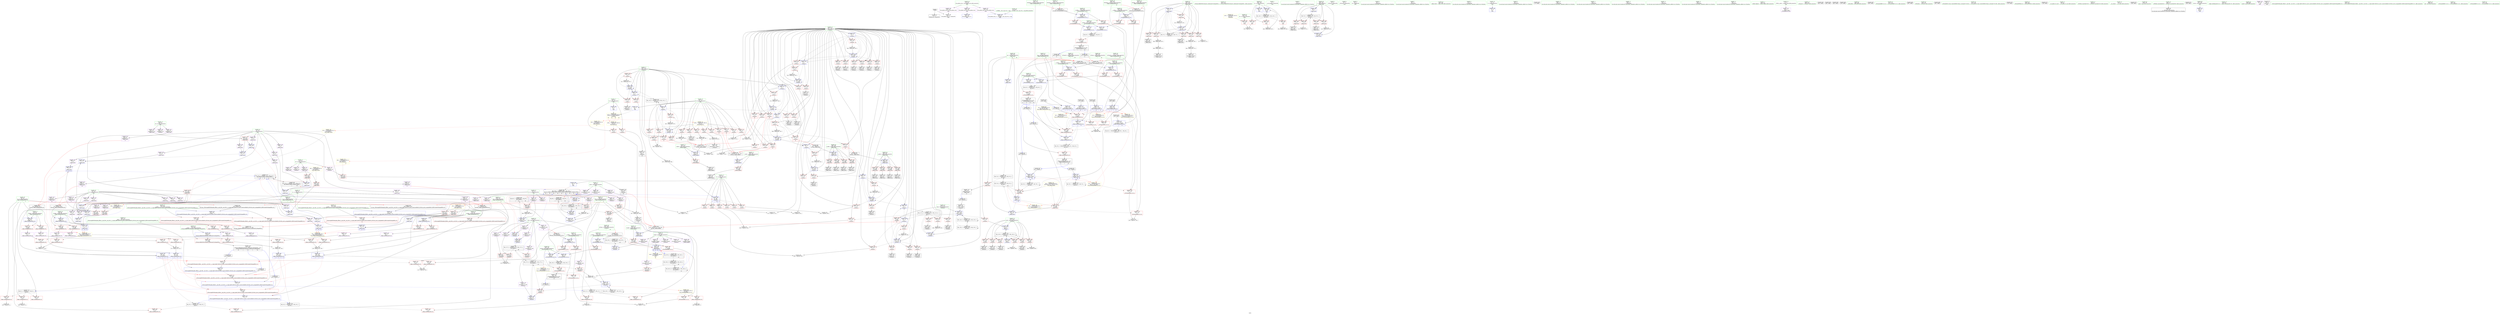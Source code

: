 digraph "SVFG" {
	label="SVFG";

	Node0x55a502ea8bb0 [shape=record,color=grey,label="{NodeID: 0\nNullPtr}"];
	Node0x55a502ea8bb0 -> Node0x55a502ebf620[style=solid];
	Node0x55a502ea8bb0 -> Node0x55a502ec9d20[style=solid];
	Node0x55a502ecbf70 [shape=record,color=blue,label="{NodeID: 443\n354\<--353\n\<--\n_Z8get_distii\n}"];
	Node0x55a502ecbf70 -> Node0x55a502ecc040[style=dashed];
	Node0x55a502ecf3f0 [shape=record,color=red,label="{NodeID: 277\n246\<--236\n\<--__b.addr\n_ZSt3minIiERKT_S2_S2_\n}"];
	Node0x55a502ecf3f0 -> Node0x55a502ecaf30[style=solid];
	Node0x55a502ec02b0 [shape=record,color=black,label="{NodeID: 111\n383\<--382\nidxprom20\<--\n_Z8get_distii\n}"];
	Node0x55a502ec9170 [shape=record,color=red,label="{NodeID: 388\n757\<--756\n\<--\n_ZSt3minIxERKT_S2_S2_\n}"];
	Node0x55a502ec9170 -> Node0x55a502ee9330[style=solid];
	Node0x55a502ec4870 [shape=record,color=red,label="{NodeID: 222\n540\<--13\n\<--B\n_Z5main2v\n}"];
	Node0x55a502ec4870 -> Node0x55a502ee82b0[style=solid];
	Node0x55a502ec0cf0 [shape=record,color=green,label="{NodeID: 56\n215\<--216\n_ZSt4moveIRiEONSt16remove_referenceIT_E4typeEOS2_\<--_ZSt4moveIRiEONSt16remove_referenceIT_E4typeEOS2__field_insensitive\n}"];
	Node0x55a502ee9030 [shape=record,color=grey,label="{NodeID: 665\n474 = cmp(472, 473, )\n}"];
	Node0x55a502ede9a0 [shape=record,color=blue,label="{NodeID: 499\n785\<--804\ntc\<--inc\nmain\n}"];
	Node0x55a502ede9a0 -> Node0x55a502f08c20[style=dashed];
	Node0x55a502ed2170 [shape=record,color=red,label="{NodeID: 333\n559\<--451\n\<--i\n_Z5main2v\n|{<s0>30}}"];
	Node0x55a502ed2170:s0 -> Node0x55a502f5b310[style=solid,color=red];
	Node0x55a502ec79e0 [shape=record,color=purple,label="{NodeID: 167\n445\<--25\narrayidx2\<--graph\n_Z8add_edgeiix\n}"];
	Node0x55a502ec79e0 -> Node0x55a502eccc70[style=solid];
	Node0x55a502e80fd0 [shape=record,color=green,label="{NodeID: 1\n7\<--1\n__dso_handle\<--dummyObj\nGlob }"];
	Node0x55a502ecc040 [shape=record,color=blue,label="{NodeID: 444\n356\<--353\n\<--\n_Z8get_distii\n}"];
	Node0x55a502ecc040 -> Node0x55a502ecc110[style=dashed];
	Node0x55a502ecf4c0 [shape=record,color=red,label="{NodeID: 278\n241\<--240\n\<--\n_ZSt3minIiERKT_S2_S2_\n}"];
	Node0x55a502ecf4c0 -> Node0x55a502ee8eb0[style=solid];
	Node0x55a502ec0380 [shape=record,color=black,label="{NodeID: 112\n389\<--388\nidxprom22\<--rem\n_Z8get_distii\n}"];
	Node0x55a502ec9240 [shape=record,color=red,label="{NodeID: 389\n759\<--758\n\<--\n_ZSt3minIxERKT_S2_S2_\n}"];
	Node0x55a502ec9240 -> Node0x55a502ee9330[style=solid];
	Node0x55a502ec4940 [shape=record,color=red,label="{NodeID: 223\n548\<--13\n\<--B\n_Z5main2v\n}"];
	Node0x55a502ec4940 -> Node0x55a502ee85b0[style=solid];
	Node0x55a502ec0df0 [shape=record,color=green,label="{NodeID: 57\n232\<--233\nretval\<--retval_field_insensitive\n_ZSt3minIiERKT_S2_S2_\n}"];
	Node0x55a502ec0df0 -> Node0x55a502ecf0b0[style=solid];
	Node0x55a502ec0df0 -> Node0x55a502ecaf30[style=solid];
	Node0x55a502ec0df0 -> Node0x55a502ecb000[style=solid];
	Node0x55a502ee91b0 [shape=record,color=grey,label="{NodeID: 666\n185 = cmp(184, 9, )\n}"];
	Node0x55a502edea70 [shape=record,color=blue,label="{NodeID: 500\n813\<--812\n__t.addr\<--__t\n_ZSt4moveIRiEONSt16remove_referenceIT_E4typeEOS2_\n}"];
	Node0x55a502edea70 -> Node0x55a502ec9650[style=dashed];
	Node0x55a502ed2240 [shape=record,color=red,label="{NodeID: 334\n563\<--451\n\<--i\n_Z5main2v\n}"];
	Node0x55a502ed2240 -> Node0x55a502ec5bd0[style=solid];
	Node0x55a502ec7ab0 [shape=record,color=purple,label="{NodeID: 168\n523\<--25\narrayidx26\<--graph\n_Z5main2v\n}"];
	Node0x55a502ea6920 [shape=record,color=green,label="{NodeID: 2\n9\<--1\n\<--dummyObj\nCan only get source location for instruction, argument, global var or function.}"];
	Node0x55a502ecc110 [shape=record,color=blue,label="{NodeID: 445\n362\<--361\n\<--\n_Z8get_distii\n}"];
	Node0x55a502ecc110 -> Node0x55a502ecc1e0[style=dashed];
	Node0x55a502ecf590 [shape=record,color=red,label="{NodeID: 279\n243\<--242\n\<--\n_ZSt3minIiERKT_S2_S2_\n}"];
	Node0x55a502ecf590 -> Node0x55a502ee8eb0[style=solid];
	Node0x55a502ec0450 [shape=record,color=black,label="{NodeID: 113\n397\<--396\nidxprom26\<--\n_Z8get_distii\n}"];
	Node0x55a502f10980 [shape=record,color=black,label="{NodeID: 722\nMR_44V_3 = PHI(MR_44V_4, MR_44V_2, )\npts\{233 \}\n}"];
	Node0x55a502f10980 -> Node0x55a502ecf0b0[style=dashed];
	Node0x55a502ec9310 [shape=record,color=red,label="{NodeID: 390\n792\<--783\n\<--TC\nmain\n}"];
	Node0x55a502ec9310 -> Node0x55a502eea830[style=solid];
	Node0x55a502ec4a10 [shape=record,color=red,label="{NodeID: 224\n551\<--13\n\<--B\n_Z5main2v\n|{<s0>29}}"];
	Node0x55a502ec4a10:s0 -> Node0x55a502f5b310[style=solid,color=red];
	Node0x55a502ec0ec0 [shape=record,color=green,label="{NodeID: 58\n234\<--235\n__a.addr\<--__a.addr_field_insensitive\n_ZSt3minIiERKT_S2_S2_\n}"];
	Node0x55a502ec0ec0 -> Node0x55a502ecf180[style=solid];
	Node0x55a502ec0ec0 -> Node0x55a502ecf250[style=solid];
	Node0x55a502ec0ec0 -> Node0x55a502ecad90[style=solid];
	Node0x55a502ee9330 [shape=record,color=grey,label="{NodeID: 667\n760 = cmp(757, 759, )\n}"];
	Node0x55a502ed2310 [shape=record,color=red,label="{NodeID: 335\n571\<--451\n\<--i\n_Z5main2v\n}"];
	Node0x55a502ed2310 -> Node0x55a502ee8130[style=solid];
	Node0x55a502ec7b80 [shape=record,color=purple,label="{NodeID: 169\n526\<--25\narrayidx28\<--graph\n_Z5main2v\n}"];
	Node0x55a502ec7b80 -> Node0x55a502edcfa0[style=solid];
	Node0x55a502ea6150 [shape=record,color=green,label="{NodeID: 3\n51\<--1\n_ZSt3cin\<--dummyObj\nGlob }"];
	Node0x55a502f03e40 [shape=record,color=yellow,style=double,label="{NodeID: 778\n80V_1 = ENCHI(MR_80V_0)\npts\{180000 \}\nFun[_Z5main2v]|{|<s1>31}}"];
	Node0x55a502f03e40 -> Node0x55a502ed42c0[style=dashed];
	Node0x55a502f03e40:s1 -> Node0x55a502f17400[style=dashed,color=red];
	Node0x55a502ecc1e0 [shape=record,color=blue,label="{NodeID: 446\n364\<--361\n\<--\n_Z8get_distii\n|{<s0>17|<s1>19|<s2>31}}"];
	Node0x55a502ecc1e0:s0 -> Node0x55a502ed7e10[style=dashed,color=red];
	Node0x55a502ecc1e0:s1 -> Node0x55a502ed7e10[style=dashed,color=red];
	Node0x55a502ecc1e0:s2 -> Node0x55a502f0cd20[style=dashed,color=blue];
	Node0x55a502ecf660 [shape=record,color=red,label="{NodeID: 280\n277\<--257\n\<--retval\n_ZSt3maxIiERKT_S2_S2_\n}"];
	Node0x55a502ecf660 -> Node0x55a502ebfa90[style=solid];
	Node0x55a502ec0520 [shape=record,color=black,label="{NodeID: 114\n400\<--399\nidxprom28\<--\n_Z8get_distii\n}"];
	Node0x55a502f10e80 [shape=record,color=black,label="{NodeID: 723\nMR_8V_4 = PHI(MR_8V_3, MR_8V_2, )\npts\{95 \}\n}"];
	Node0x55a502f10e80 -> Node0x55a502ecd9f0[style=dashed];
	Node0x55a502f10e80 -> Node0x55a502ecdac0[style=dashed];
	Node0x55a502f10e80 -> Node0x55a502ecdb90[style=dashed];
	Node0x55a502ec93e0 [shape=record,color=red,label="{NodeID: 391\n791\<--785\n\<--tc\nmain\n}"];
	Node0x55a502ec93e0 -> Node0x55a502eea830[style=solid];
	Node0x55a502ec4ae0 [shape=record,color=red,label="{NodeID: 225\n560\<--13\n\<--B\n_Z5main2v\n}"];
	Node0x55a502ec4ae0 -> Node0x55a502ee58b0[style=solid];
	Node0x55a502ec0f90 [shape=record,color=green,label="{NodeID: 59\n236\<--237\n__b.addr\<--__b.addr_field_insensitive\n_ZSt3minIiERKT_S2_S2_\n}"];
	Node0x55a502ec0f90 -> Node0x55a502ecf320[style=solid];
	Node0x55a502ec0f90 -> Node0x55a502ecf3f0[style=solid];
	Node0x55a502ec0f90 -> Node0x55a502ecae60[style=solid];
	Node0x55a502ee94b0 [shape=record,color=grey,label="{NodeID: 668\n269 = cmp(266, 268, )\n}"];
	Node0x55a502ed23e0 [shape=record,color=red,label="{NodeID: 336\n577\<--451\n\<--i\n_Z5main2v\n}"];
	Node0x55a502ed23e0 -> Node0x55a502eea6b0[style=solid];
	Node0x55a502ec7c50 [shape=record,color=purple,label="{NodeID: 170\n707\<--25\narrayidx111\<--graph\n_Z5main2v\n}"];
	Node0x55a502ea61e0 [shape=record,color=green,label="{NodeID: 4\n52\<--1\n_ZSt4cout\<--dummyObj\nGlob }"];
	Node0x55a502f03f20 [shape=record,color=yellow,style=double,label="{NodeID: 779\n82V_1 = ENCHI(MR_82V_0)\npts\{200000 \}\nFun[_Z5main2v]|{<s0>31}}"];
	Node0x55a502f03f20:s0 -> Node0x55a502f174e0[style=dashed,color=red];
	Node0x55a502ecc2b0 [shape=record,color=blue,label="{NodeID: 447\n294\<--367\nans\<--\n_Z8get_distii\n}"];
	Node0x55a502ecc2b0 -> Node0x55a502f14f80[style=dashed];
	Node0x55a502ecf730 [shape=record,color=red,label="{NodeID: 281\n265\<--259\n\<--__a.addr\n_ZSt3maxIiERKT_S2_S2_\n}"];
	Node0x55a502ecf730 -> Node0x55a502ecfa70[style=solid];
	Node0x55a502ec4fa0 [shape=record,color=black,label="{NodeID: 115\n405\<--404\nidxprom32\<--rem31\n_Z8get_distii\n}"];
	Node0x55a502f11380 [shape=record,color=black,label="{NodeID: 724\nMR_10V_4 = PHI(MR_10V_3, MR_10V_2, )\npts\{97 \}\n}"];
	Node0x55a502f11380 -> Node0x55a502ecdc60[style=dashed];
	Node0x55a502f11380 -> Node0x55a502ecdd30[style=dashed];
	Node0x55a502ec94b0 [shape=record,color=red,label="{NodeID: 392\n795\<--785\n\<--tc\nmain\n}"];
	Node0x55a502ec94b0 -> Node0x55a502ee7e30[style=solid];
	Node0x55a502ec4bb0 [shape=record,color=red,label="{NodeID: 226\n578\<--13\n\<--B\n_Z5main2v\n}"];
	Node0x55a502ec4bb0 -> Node0x55a502eea6b0[style=solid];
	Node0x55a502ec1060 [shape=record,color=green,label="{NodeID: 60\n257\<--258\nretval\<--retval_field_insensitive\n_ZSt3maxIiERKT_S2_S2_\n}"];
	Node0x55a502ec1060 -> Node0x55a502ecf660[style=solid];
	Node0x55a502ec1060 -> Node0x55a502ecb270[style=solid];
	Node0x55a502ec1060 -> Node0x55a502ecb340[style=solid];
	Node0x55a502ee9630 [shape=record,color=grey,label="{NodeID: 669\n151 = cmp(149, 150, )\n}"];
	Node0x55a502ed24b0 [shape=record,color=red,label="{NodeID: 337\n587\<--451\n\<--i\n_Z5main2v\n}"];
	Node0x55a502ed24b0 -> Node0x55a502ee9c30[style=solid];
	Node0x55a502ec7d20 [shape=record,color=purple,label="{NodeID: 171\n710\<--25\narrayidx113\<--graph\n_Z5main2v\n}"];
	Node0x55a502ec7d20 -> Node0x55a502ed47a0[style=solid];
	Node0x55a502ea95b0 [shape=record,color=green,label="{NodeID: 5\n53\<--1\n.str\<--dummyObj\nGlob }"];
	Node0x55a5027ea110 [shape=record,color=black,label="{NodeID: 946\n159 = PHI()\n}"];
	Node0x55a5027ea110 -> Node0x55a502eca3d0[style=solid];
	Node0x55a502ecc380 [shape=record,color=blue,label="{NodeID: 448\n290\<--9\ni\<--\n_Z8get_distii\n}"];
	Node0x55a502ecc380 -> Node0x55a502f14580[style=dashed];
	Node0x55a502ecf800 [shape=record,color=red,label="{NodeID: 282\n274\<--259\n\<--__a.addr\n_ZSt3maxIiERKT_S2_S2_\n}"];
	Node0x55a502ecf800 -> Node0x55a502ecb340[style=solid];
	Node0x55a502ec5070 [shape=record,color=black,label="{NodeID: 116\n283\<--422\n_Z8get_distii_ret\<--\n_Z8get_distii\n|{<s0>31}}"];
	Node0x55a502ec5070:s0 -> Node0x55a502f5a6b0[style=solid,color=blue];
	Node0x55a502f11880 [shape=record,color=black,label="{NodeID: 725\nMR_12V_4 = PHI(MR_12V_3, MR_12V_2, )\npts\{99 \}\n}"];
	Node0x55a502f11880 -> Node0x55a502ecded0[style=dashed];
	Node0x55a502f11880 -> Node0x55a502ecdfa0[style=dashed];
	Node0x55a502f11880 -> Node0x55a502ece070[style=dashed];
	Node0x55a502ec9580 [shape=record,color=red,label="{NodeID: 393\n803\<--785\n\<--tc\nmain\n}"];
	Node0x55a502ec9580 -> Node0x55a502ee5730[style=solid];
	Node0x55a502ec4c80 [shape=record,color=red,label="{NodeID: 227\n584\<--13\n\<--B\n_Z5main2v\n}"];
	Node0x55a502ec4c80 -> Node0x55a502eea530[style=solid];
	Node0x55a502ec1130 [shape=record,color=green,label="{NodeID: 61\n259\<--260\n__a.addr\<--__a.addr_field_insensitive\n_ZSt3maxIiERKT_S2_S2_\n}"];
	Node0x55a502ec1130 -> Node0x55a502ecf730[style=solid];
	Node0x55a502ec1130 -> Node0x55a502ecf800[style=solid];
	Node0x55a502ec1130 -> Node0x55a502ecb0d0[style=solid];
	Node0x55a502ee97b0 [shape=record,color=grey,label="{NodeID: 670\n635 = cmp(633, 634, )\n}"];
	Node0x55a502ed2580 [shape=record,color=red,label="{NodeID: 338\n591\<--451\n\<--i\n_Z5main2v\n|{<s0>31}}"];
	Node0x55a502ed2580:s0 -> Node0x55a502f5b0f0[style=solid,color=red];
	Node0x55a502ec7df0 [shape=record,color=purple,label="{NodeID: 172\n619\<--27\narrayidx68\<--dist\n_Z5main2v\n}"];
	Node0x55a502ec7df0 -> Node0x55a502edd890[style=solid];
	Node0x55a502ea9640 [shape=record,color=green,label="{NodeID: 6\n56\<--1\n\<--dummyObj\nCan only get source location for instruction, argument, global var or function.}"];
	Node0x55a502f53b50 [shape=record,color=black,label="{NodeID: 947\n164 = PHI()\n}"];
	Node0x55a502f53b50 -> Node0x55a502eca4a0[style=solid];
	Node0x55a502ecc450 [shape=record,color=blue,label="{NodeID: 449\n292\<--9\nj\<--\n_Z8get_distii\n}"];
	Node0x55a502ecc450 -> Node0x55a502ed05d0[style=dashed];
	Node0x55a502ecc450 -> Node0x55a502ed06a0[style=dashed];
	Node0x55a502ecc450 -> Node0x55a502ed0770[style=dashed];
	Node0x55a502ecc450 -> Node0x55a502ed0840[style=dashed];
	Node0x55a502ecc450 -> Node0x55a502ed0910[style=dashed];
	Node0x55a502ecc450 -> Node0x55a502ed09e0[style=dashed];
	Node0x55a502ecc450 -> Node0x55a502ecc860[style=dashed];
	Node0x55a502ecc450 -> Node0x55a502f14a80[style=dashed];
	Node0x55a502ecf8d0 [shape=record,color=red,label="{NodeID: 283\n267\<--261\n\<--__b.addr\n_ZSt3maxIiERKT_S2_S2_\n}"];
	Node0x55a502ecf8d0 -> Node0x55a502ecfb40[style=solid];
	Node0x55a502ec5140 [shape=record,color=black,label="{NodeID: 117\n441\<--440\nidxprom\<--\n_Z8add_edgeiix\n}"];
	Node0x55a502f11d80 [shape=record,color=black,label="{NodeID: 726\nMR_14V_4 = PHI(MR_14V_3, MR_14V_2, )\npts\{101 \}\n}"];
	Node0x55a502f11d80 -> Node0x55a502ece140[style=dashed];
	Node0x55a502ec9650 [shape=record,color=red,label="{NodeID: 394\n816\<--813\n\<--__t.addr\n_ZSt4moveIRiEONSt16remove_referenceIT_E4typeEOS2_\n}"];
	Node0x55a502ec9650 -> Node0x55a502ec6a70[style=solid];
	Node0x55a502ec4d50 [shape=record,color=red,label="{NodeID: 228\n626\<--13\n\<--B\n_Z5main2v\n}"];
	Node0x55a502ec4d50 -> Node0x55a502ec5f10[style=solid];
	Node0x55a502ec1200 [shape=record,color=green,label="{NodeID: 62\n261\<--262\n__b.addr\<--__b.addr_field_insensitive\n_ZSt3maxIiERKT_S2_S2_\n}"];
	Node0x55a502ec1200 -> Node0x55a502ecf8d0[style=solid];
	Node0x55a502ec1200 -> Node0x55a502ecf9a0[style=solid];
	Node0x55a502ec1200 -> Node0x55a502ecb1a0[style=solid];
	Node0x55a502ee9930 [shape=record,color=grey,label="{NodeID: 671\n188 = cmp(187, 9, )\n}"];
	Node0x55a502ed2650 [shape=record,color=red,label="{NodeID: 339\n596\<--451\n\<--i\n_Z5main2v\n|{<s0>32}}"];
	Node0x55a502ed2650:s0 -> Node0x55a502f5b310[style=solid,color=red];
	Node0x55a502ec7ec0 [shape=record,color=purple,label="{NodeID: 173\n628\<--27\narrayidx73\<--dist\n_Z5main2v\n}"];
	Node0x55a502ec7ec0 -> Node0x55a502edda30[style=solid];
	Node0x55a502ea96d0 [shape=record,color=green,label="{NodeID: 7\n367\<--1\n\<--dummyObj\nCan only get source location for instruction, argument, global var or function.}"];
	Node0x55a502f58ca0 [shape=record,color=black,label="{NodeID: 948\n166 = PHI(254, )\n|{<s0>11}}"];
	Node0x55a502f58ca0:s0 -> Node0x55a502f5bd00[style=solid,color=red];
	Node0x55a502ecc520 [shape=record,color=blue,label="{NodeID: 450\n296\<--391\nref.tmp\<--call\n_Z8get_distii\n|{|<s4>18}}"];
	Node0x55a502ecc520 -> Node0x55a502ed1200[style=dashed];
	Node0x55a502ecc520 -> Node0x55a502ed12d0[style=dashed];
	Node0x55a502ecc520 -> Node0x55a502ecc520[style=dashed];
	Node0x55a502ecc520 -> Node0x55a502f15480[style=dashed];
	Node0x55a502ecc520:s4 -> Node0x55a502f04950[style=dashed,color=red];
	Node0x55a502ecf9a0 [shape=record,color=red,label="{NodeID: 284\n271\<--261\n\<--__b.addr\n_ZSt3maxIiERKT_S2_S2_\n}"];
	Node0x55a502ecf9a0 -> Node0x55a502ecb270[style=solid];
	Node0x55a502ec5210 [shape=record,color=black,label="{NodeID: 118\n444\<--443\nidxprom1\<--\n_Z8add_edgeiix\n}"];
	Node0x55a502ec9720 [shape=record,color=blue,label="{NodeID: 395\n8\<--9\nX\<--\nGlob }"];
	Node0x55a502ec9720 -> Node0x55a502ed8680[style=dashed];
	Node0x55a502ec4e20 [shape=record,color=red,label="{NodeID: 229\n728\<--13\n\<--B\n_Z5main2v\n}"];
	Node0x55a502ec4e20 -> Node0x55a502ee61b0[style=solid];
	Node0x55a502ec12d0 [shape=record,color=green,label="{NodeID: 63\n281\<--282\n_Z8get_distii\<--_Z8get_distii_field_insensitive\n}"];
	Node0x55a502ee9ab0 [shape=record,color=grey,label="{NodeID: 672\n191 = cmp(190, 9, )\n}"];
	Node0x55a502ed2720 [shape=record,color=red,label="{NodeID: 340\n607\<--451\n\<--i\n_Z5main2v\n}"];
	Node0x55a502ed2720 -> Node0x55a502ee6c30[style=solid];
	Node0x55a502ec7f90 [shape=record,color=purple,label="{NodeID: 174\n667\<--27\narrayidx89\<--dist\n_Z5main2v\n}"];
	Node0x55a502ec7f90 -> Node0x55a502ed4530[style=solid];
	Node0x55a502ea9790 [shape=record,color=green,label="{NodeID: 8\n372\<--1\n\<--dummyObj\nCan only get source location for instruction, argument, global var or function.}"];
	Node0x55a502f58e30 [shape=record,color=black,label="{NodeID: 949\n170 = PHI()\n}"];
	Node0x55a502f58e30 -> Node0x55a502eca570[style=solid];
	Node0x55a502ecc5f0 [shape=record,color=blue,label="{NodeID: 451\n294\<--394\nans\<--\n_Z8get_distii\n|{|<s2>20}}"];
	Node0x55a502ecc5f0 -> Node0x55a502ed12d0[style=dashed];
	Node0x55a502ecc5f0 -> Node0x55a502ecc790[style=dashed];
	Node0x55a502ecc5f0:s2 -> Node0x55a502f04840[style=dashed,color=red];
	Node0x55a502ecfa70 [shape=record,color=red,label="{NodeID: 285\n266\<--265\n\<--\n_ZSt3maxIiERKT_S2_S2_\n}"];
	Node0x55a502ecfa70 -> Node0x55a502ee94b0[style=solid];
	Node0x55a502ec52e0 [shape=record,color=black,label="{NodeID: 119\n477\<--476\nidxprom\<--\n_Z5main2v\n}"];
	Node0x55a502ec9820 [shape=record,color=blue,label="{NodeID: 396\n11\<--9\nY\<--\nGlob }"];
	Node0x55a502ec4ef0 [shape=record,color=red,label="{NodeID: 230\n512\<--15\n\<--N\n_Z5main2v\n}"];
	Node0x55a502ec4ef0 -> Node0x55a502ee9db0[style=solid];
	Node0x55a502ec13d0 [shape=record,color=green,label="{NodeID: 64\n286\<--287\np.addr\<--p.addr_field_insensitive\n_Z8get_distii\n}"];
	Node0x55a502ec13d0 -> Node0x55a502ecfc10[style=solid];
	Node0x55a502ec13d0 -> Node0x55a502ecfce0[style=solid];
	Node0x55a502ec13d0 -> Node0x55a502ecfdb0[style=solid];
	Node0x55a502ec13d0 -> Node0x55a502ecfe80[style=solid];
	Node0x55a502ec13d0 -> Node0x55a502ecb410[style=solid];
	Node0x55a502ee9c30 [shape=record,color=grey,label="{NodeID: 673\n589 = cmp(587, 588, )\n}"];
	Node0x55a502ed27f0 [shape=record,color=red,label="{NodeID: 341\n613\<--451\n\<--i\n_Z5main2v\n}"];
	Node0x55a502ed27f0 -> Node0x55a502ee8d30[style=solid];
	Node0x55a502ec8060 [shape=record,color=purple,label="{NodeID: 175\n671\<--27\narrayidx91\<--dist\n_Z5main2v\n}"];
	Node0x55a502ec8060 -> Node0x55a502ed4600[style=solid];
	Node0x55a502ea9850 [shape=record,color=green,label="{NodeID: 9\n387\<--1\n\<--dummyObj\nCan only get source location for instruction, argument, global var or function.}"];
	Node0x55a502f58f00 [shape=record,color=black,label="{NodeID: 950\n67 = PHI()\n}"];
	Node0x55a502ecc6c0 [shape=record,color=blue,label="{NodeID: 452\n298\<--407\nref.tmp25\<--call34\n_Z8get_distii\n|{|<s4>20}}"];
	Node0x55a502ecc6c0 -> Node0x55a502ed1200[style=dashed];
	Node0x55a502ecc6c0 -> Node0x55a502ed12d0[style=dashed];
	Node0x55a502ecc6c0 -> Node0x55a502ecc6c0[style=dashed];
	Node0x55a502ecc6c0 -> Node0x55a502f15980[style=dashed];
	Node0x55a502ecc6c0:s4 -> Node0x55a502f04950[style=dashed,color=red];
	Node0x55a502ecfb40 [shape=record,color=red,label="{NodeID: 286\n268\<--267\n\<--\n_ZSt3maxIiERKT_S2_S2_\n}"];
	Node0x55a502ecfb40 -> Node0x55a502ee94b0[style=solid];
	Node0x55a502ec53b0 [shape=record,color=black,label="{NodeID: 120\n481\<--480\nidxprom4\<--\n_Z5main2v\n}"];
	Node0x55a502f12c80 [shape=record,color=black,label="{NodeID: 729\nMR_120V_2 = PHI(MR_120V_1, MR_120V_3, )\npts\{460 \}\n}"];
	Node0x55a502f12c80 -> Node0x55a502ede250[style=dashed];
	Node0x55a502f12c80 -> Node0x55a502f12c80[style=dashed];
	Node0x55a502ec9920 [shape=record,color=blue,label="{NodeID: 397\n13\<--9\nB\<--\nGlob }"];
	Node0x55a502ec9920 -> Node0x55a502ed8680[style=dashed];
	Node0x55a502ecce90 [shape=record,color=red,label="{NodeID: 231\n518\<--15\n\<--N\n_Z5main2v\n}"];
	Node0x55a502ecce90 -> Node0x55a502ee9f30[style=solid];
	Node0x55a502ec14a0 [shape=record,color=green,label="{NodeID: 65\n288\<--289\nq.addr\<--q.addr_field_insensitive\n_Z8get_distii\n}"];
	Node0x55a502ec14a0 -> Node0x55a502ecff50[style=solid];
	Node0x55a502ec14a0 -> Node0x55a502ed0020[style=solid];
	Node0x55a502ec14a0 -> Node0x55a502ed00f0[style=solid];
	Node0x55a502ec14a0 -> Node0x55a502ed01c0[style=solid];
	Node0x55a502ec14a0 -> Node0x55a502ecb4e0[style=solid];
	Node0x55a502ee9db0 [shape=record,color=grey,label="{NodeID: 674\n513 = cmp(511, 512, )\n}"];
	Node0x55a502ed28c0 [shape=record,color=red,label="{NodeID: 342\n617\<--451\n\<--i\n_Z5main2v\n}"];
	Node0x55a502ed28c0 -> Node0x55a502ec5e40[style=solid];
	Node0x55a502ec8130 [shape=record,color=purple,label="{NodeID: 176\n700\<--27\narrayidx107\<--dist\n_Z5main2v\n|{<s0>33}}"];
	Node0x55a502ec8130:s0 -> Node0x55a502f5aed0[style=solid,color=red];
	Node0x55a502ea9910 [shape=record,color=green,label="{NodeID: 10\n468\<--1\n\<--dummyObj\nCan only get source location for instruction, argument, global var or function.}"];
	Node0x55a502f58fd0 [shape=record,color=black,label="{NodeID: 951\n391 = PHI(84, )\n}"];
	Node0x55a502f58fd0 -> Node0x55a502ecc520[style=solid];
	Node0x55a502ecc790 [shape=record,color=blue,label="{NodeID: 453\n294\<--410\nans\<--\n_Z8get_distii\n}"];
	Node0x55a502ecc790 -> Node0x55a502f0fa80[style=dashed];
	Node0x55a502ecfc10 [shape=record,color=red,label="{NodeID: 287\n302\<--286\n\<--p.addr\n_Z8get_distii\n}"];
	Node0x55a502ecfc10 -> Node0x55a502ebfb60[style=solid];
	Node0x55a502ec5480 [shape=record,color=black,label="{NodeID: 121\n485\<--484\nidxprom7\<--\n_Z5main2v\n}"];
	Node0x55a502f13180 [shape=record,color=black,label="{NodeID: 730\nMR_127V_5 = PHI(MR_127V_4, MR_127V_6, )\npts\{280000 \}\n|{|<s4>38}}"];
	Node0x55a502f13180 -> Node0x55a502ed4530[style=dashed];
	Node0x55a502f13180 -> Node0x55a502ed4600[style=dashed];
	Node0x55a502f13180 -> Node0x55a502ed4940[style=dashed];
	Node0x55a502f13180 -> Node0x55a502f0eb80[style=dashed];
	Node0x55a502f13180:s4 -> Node0x55a502f085d0[style=dashed,color=blue];
	Node0x55a502ec9a20 [shape=record,color=blue,label="{NodeID: 398\n15\<--9\nN\<--\nGlob }"];
	Node0x55a502ec9a20 -> Node0x55a502f085d0[style=dashed];
	Node0x55a502eccf60 [shape=record,color=red,label="{NodeID: 232\n614\<--15\n\<--N\n_Z5main2v\n}"];
	Node0x55a502eccf60 -> Node0x55a502ee8d30[style=solid];
	Node0x55a502ec1570 [shape=record,color=green,label="{NodeID: 66\n290\<--291\ni\<--i_field_insensitive\n_Z8get_distii\n}"];
	Node0x55a502ec1570 -> Node0x55a502ed0290[style=solid];
	Node0x55a502ec1570 -> Node0x55a502ed0360[style=solid];
	Node0x55a502ec1570 -> Node0x55a502ed0430[style=solid];
	Node0x55a502ec1570 -> Node0x55a502ed0500[style=solid];
	Node0x55a502ec1570 -> Node0x55a502ecc380[style=solid];
	Node0x55a502ec1570 -> Node0x55a502ecc930[style=solid];
	Node0x55a502ee9f30 [shape=record,color=grey,label="{NodeID: 675\n519 = cmp(517, 518, )\n}"];
	Node0x55a502ed2990 [shape=record,color=red,label="{NodeID: 343\n622\<--451\n\<--i\n_Z5main2v\n}"];
	Node0x55a502ed2990 -> Node0x55a502ee70b0[style=solid];
	Node0x55a502ec8200 [shape=record,color=purple,label="{NodeID: 177\n703\<--27\narrayidx109\<--dist\n_Z5main2v\n}"];
	Node0x55a502ec8200 -> Node0x55a502ed46d0[style=solid];
	Node0x55a502e9ec60 [shape=record,color=green,label="{NodeID: 11\n528\<--1\n\<--dummyObj\nCan only get source location for instruction, argument, global var or function.}"];
	Node0x55a502f59130 [shape=record,color=black,label="{NodeID: 952\n393 = PHI(229, )\n}"];
	Node0x55a502f59130 -> Node0x55a502ed1200[style=solid];
	Node0x55a502ecc860 [shape=record,color=blue,label="{NodeID: 454\n292\<--414\nj\<--inc\n_Z8get_distii\n}"];
	Node0x55a502ecc860 -> Node0x55a502ed05d0[style=dashed];
	Node0x55a502ecc860 -> Node0x55a502ed06a0[style=dashed];
	Node0x55a502ecc860 -> Node0x55a502ed0770[style=dashed];
	Node0x55a502ecc860 -> Node0x55a502ed0840[style=dashed];
	Node0x55a502ecc860 -> Node0x55a502ed0910[style=dashed];
	Node0x55a502ecc860 -> Node0x55a502ed09e0[style=dashed];
	Node0x55a502ecc860 -> Node0x55a502ecc860[style=dashed];
	Node0x55a502ecc860 -> Node0x55a502f14a80[style=dashed];
	Node0x55a502ecfce0 [shape=record,color=red,label="{NodeID: 288\n310\<--286\n\<--p.addr\n_Z8get_distii\n}"];
	Node0x55a502ecfce0 -> Node0x55a502ebfc30[style=solid];
	Node0x55a502ec5550 [shape=record,color=black,label="{NodeID: 122\n489\<--488\nidxprom10\<--\n_Z5main2v\n}"];
	Node0x55a502f13680 [shape=record,color=black,label="{NodeID: 731\nMR_129V_4 = PHI(MR_129V_2, MR_129V_5, )\npts\{300000 \}\n|{|<s2>38}}"];
	Node0x55a502f13680 -> Node0x55a502ed4460[style=dashed];
	Node0x55a502f13680 -> Node0x55a502ede0b0[style=dashed];
	Node0x55a502f13680:s2 -> Node0x55a502f085d0[style=dashed,color=blue];
	Node0x55a502ec9b20 [shape=record,color=blue,label="{NodeID: 399\n822\<--56\nllvm.global_ctors_0\<--\nGlob }"];
	Node0x55a502ecd030 [shape=record,color=red,label="{NodeID: 233\n634\<--15\n\<--N\n_Z5main2v\n}"];
	Node0x55a502ecd030 -> Node0x55a502ee97b0[style=solid];
	Node0x55a502ec1640 [shape=record,color=green,label="{NodeID: 67\n292\<--293\nj\<--j_field_insensitive\n_Z8get_distii\n}"];
	Node0x55a502ec1640 -> Node0x55a502ed05d0[style=solid];
	Node0x55a502ec1640 -> Node0x55a502ed06a0[style=solid];
	Node0x55a502ec1640 -> Node0x55a502ed0770[style=solid];
	Node0x55a502ec1640 -> Node0x55a502ed0840[style=solid];
	Node0x55a502ec1640 -> Node0x55a502ed0910[style=solid];
	Node0x55a502ec1640 -> Node0x55a502ed09e0[style=solid];
	Node0x55a502ec1640 -> Node0x55a502ecc450[style=solid];
	Node0x55a502ec1640 -> Node0x55a502ecc860[style=solid];
	Node0x55a502eea0b0 [shape=record,color=grey,label="{NodeID: 676\n654 = cmp(652, 653, )\n}"];
	Node0x55a502ed2a60 [shape=record,color=red,label="{NodeID: 344\n633\<--451\n\<--i\n_Z5main2v\n}"];
	Node0x55a502ed2a60 -> Node0x55a502ee97b0[style=solid];
	Node0x55a502ec82d0 [shape=record,color=purple,label="{NodeID: 178\n720\<--27\narrayidx117\<--dist\n_Z5main2v\n}"];
	Node0x55a502ec82d0 -> Node0x55a502ede320[style=solid];
	Node0x55a502e9ed30 [shape=record,color=green,label="{NodeID: 12\n630\<--1\n\<--dummyObj\nCan only get source location for instruction, argument, global var or function.}"];
	Node0x55a502f59270 [shape=record,color=black,label="{NodeID: 953\n407 = PHI(84, )\n}"];
	Node0x55a502f59270 -> Node0x55a502ecc6c0[style=solid];
	Node0x55a502ecc930 [shape=record,color=blue,label="{NodeID: 455\n290\<--419\ni\<--inc37\n_Z8get_distii\n}"];
	Node0x55a502ecc930 -> Node0x55a502f14580[style=dashed];
	Node0x55a502ecfdb0 [shape=record,color=red,label="{NodeID: 289\n318\<--286\n\<--p.addr\n_Z8get_distii\n}"];
	Node0x55a502ecfdb0 -> Node0x55a502ebfd00[style=solid];
	Node0x55a502ec5620 [shape=record,color=black,label="{NodeID: 123\n493\<--492\nidxprom13\<--\n_Z5main2v\n}"];
	Node0x55a502f13b80 [shape=record,color=black,label="{NodeID: 732\nMR_112V_22 = PHI(MR_112V_23, MR_112V_21, )\npts\{452 \}\n}"];
	Node0x55a502f13b80 -> Node0x55a502ed2cd0[style=dashed];
	Node0x55a502f13b80 -> Node0x55a502ed2da0[style=dashed];
	Node0x55a502f13b80 -> Node0x55a502ed2e70[style=dashed];
	Node0x55a502f13b80 -> Node0x55a502ed2f40[style=dashed];
	Node0x55a502f13b80 -> Node0x55a502ed3010[style=dashed];
	Node0x55a502f13b80 -> Node0x55a502eddfe0[style=dashed];
	Node0x55a502f13b80 -> Node0x55a502ede180[style=dashed];
	Node0x55a502ec9c20 [shape=record,color=blue,label="{NodeID: 400\n823\<--57\nllvm.global_ctors_1\<--_GLOBAL__sub_I_rng..58_2_1.cpp\nGlob }"];
	Node0x55a502ecd100 [shape=record,color=red,label="{NodeID: 234\n653\<--15\n\<--N\n_Z5main2v\n}"];
	Node0x55a502ecd100 -> Node0x55a502eea0b0[style=solid];
	Node0x55a502ec1710 [shape=record,color=green,label="{NodeID: 68\n294\<--295\nans\<--ans_field_insensitive\n_Z8get_distii\n|{|<s4>18|<s5>20}}"];
	Node0x55a502ec1710 -> Node0x55a502ed0ab0[style=solid];
	Node0x55a502ec1710 -> Node0x55a502ecc2b0[style=solid];
	Node0x55a502ec1710 -> Node0x55a502ecc5f0[style=solid];
	Node0x55a502ec1710 -> Node0x55a502ecc790[style=solid];
	Node0x55a502ec1710:s4 -> Node0x55a502f5bd00[style=solid,color=red];
	Node0x55a502ec1710:s5 -> Node0x55a502f5bd00[style=solid,color=red];
	Node0x55a502eea230 [shape=record,color=grey,label="{NodeID: 677\n377 = cmp(376, 372, )\n}"];
	Node0x55a502ed2b30 [shape=record,color=red,label="{NodeID: 345\n637\<--451\n\<--i\n_Z5main2v\n}"];
	Node0x55a502ed2b30 -> Node0x55a502ec5fe0[style=solid];
	Node0x55a502ec83a0 [shape=record,color=purple,label="{NodeID: 179\n731\<--27\narrayidx123\<--dist\n_Z5main2v\n}"];
	Node0x55a502ec83a0 -> Node0x55a502ed4940[style=solid];
	Node0x55a502e9ee30 [shape=record,color=green,label="{NodeID: 13\n641\<--1\n\<--dummyObj\nCan only get source location for instruction, argument, global var or function.}"];
	Node0x55a502f593b0 [shape=record,color=black,label="{NodeID: 954\n409 = PHI(229, )\n}"];
	Node0x55a502f593b0 -> Node0x55a502ed12d0[style=solid];
	Node0x55a502ecca00 [shape=record,color=blue,label="{NodeID: 456\n430\<--427\ns.addr\<--s\n_Z8add_edgeiix\n}"];
	Node0x55a502ecca00 -> Node0x55a502ed13a0[style=dashed];
	Node0x55a502ecfe80 [shape=record,color=red,label="{NodeID: 290\n326\<--286\n\<--p.addr\n_Z8get_distii\n}"];
	Node0x55a502ecfe80 -> Node0x55a502ebfdd0[style=solid];
	Node0x55a502ec56f0 [shape=record,color=black,label="{NodeID: 124\n499\<--498\nidxprom15\<--\n_Z5main2v\n}"];
	Node0x55a502f14080 [shape=record,color=black,label="{NodeID: 733\nMR_118V_4 = PHI(MR_118V_5, MR_118V_3, )\npts\{458 \}\n}"];
	Node0x55a502f14080 -> Node0x55a502ed3c40[style=dashed];
	Node0x55a502f14080 -> Node0x55a502ed3d10[style=dashed];
	Node0x55a502f14080 -> Node0x55a502ed3de0[style=dashed];
	Node0x55a502f14080 -> Node0x55a502ed3eb0[style=dashed];
	Node0x55a502f14080 -> Node0x55a502ed3f80[style=dashed];
	Node0x55a502f14080 -> Node0x55a502ed4050[style=dashed];
	Node0x55a502f14080 -> Node0x55a502eddd70[style=dashed];
	Node0x55a502f14080 -> Node0x55a502eddf10[style=dashed];
	Node0x55a502f14080 -> Node0x55a502f14080[style=dashed];
	Node0x55a502ec9d20 [shape=record,color=blue, style = dotted,label="{NodeID: 401\n824\<--3\nllvm.global_ctors_2\<--dummyVal\nGlob }"];
	Node0x55a502ecd1d0 [shape=record,color=red,label="{NodeID: 235\n695\<--15\n\<--N\n_Z5main2v\n}"];
	Node0x55a502ecd1d0 -> Node0x55a502ee88b0[style=solid];
	Node0x55a502ec17e0 [shape=record,color=green,label="{NodeID: 69\n296\<--297\nref.tmp\<--ref.tmp_field_insensitive\n_Z8get_distii\n|{|<s1>18}}"];
	Node0x55a502ec17e0 -> Node0x55a502ecc520[style=solid];
	Node0x55a502ec17e0:s1 -> Node0x55a502f5bf60[style=solid,color=red];
	Node0x55a502eea3b0 [shape=record,color=grey,label="{NodeID: 678\n371 = cmp(370, 372, )\n}"];
	Node0x55a502ed2c00 [shape=record,color=red,label="{NodeID: 346\n643\<--451\n\<--i\n_Z5main2v\n}"];
	Node0x55a502ed2c00 -> Node0x55a502ee7830[style=solid];
	Node0x55a502ec8470 [shape=record,color=purple,label="{NodeID: 180\n639\<--29\narrayidx78\<--used\n_Z5main2v\n}"];
	Node0x55a502ec8470 -> Node0x55a502eddbd0[style=solid];
	Node0x55a502e9ef30 [shape=record,color=green,label="{NodeID: 14\n649\<--1\n\<--dummyObj\nCan only get source location for instruction, argument, global var or function.}"];
	Node0x55a502f594f0 [shape=record,color=black,label="{NodeID: 955\n173 = PHI()\n}"];
	Node0x55a502f594f0 -> Node0x55a502eca640[style=solid];
	Node0x55a502f04840 [shape=record,color=yellow,style=double,label="{NodeID: 789\n50V_1 = ENCHI(MR_50V_0)\npts\{103 295 \}\nFun[_ZSt3minIiERKT_S2_S2_]}"];
	Node0x55a502f04840 -> Node0x55a502ecf590[style=dashed];
	Node0x55a502eccad0 [shape=record,color=blue,label="{NodeID: 457\n432\<--428\nt.addr\<--t\n_Z8add_edgeiix\n}"];
	Node0x55a502eccad0 -> Node0x55a502ed1470[style=dashed];
	Node0x55a502ecff50 [shape=record,color=red,label="{NodeID: 291\n334\<--288\n\<--q.addr\n_Z8get_distii\n}"];
	Node0x55a502ecff50 -> Node0x55a502ebfea0[style=solid];
	Node0x55a502ec57c0 [shape=record,color=black,label="{NodeID: 125\n522\<--521\nidxprom25\<--\n_Z5main2v\n}"];
	Node0x55a502f14580 [shape=record,color=black,label="{NodeID: 734\nMR_70V_3 = PHI(MR_70V_4, MR_70V_2, )\npts\{291 \}\n}"];
	Node0x55a502f14580 -> Node0x55a502ed0290[style=dashed];
	Node0x55a502f14580 -> Node0x55a502ed0360[style=dashed];
	Node0x55a502f14580 -> Node0x55a502ed0430[style=dashed];
	Node0x55a502f14580 -> Node0x55a502ed0500[style=dashed];
	Node0x55a502f14580 -> Node0x55a502ecc930[style=dashed];
	Node0x55a502ec9e20 [shape=record,color=blue,label="{NodeID: 402\n88\<--85\nO.addr\<--O\n_Z8get_distR5pointS0_S0_\n}"];
	Node0x55a502ec9e20 -> Node0x55a502ecd2a0[style=dashed];
	Node0x55a502ec9e20 -> Node0x55a502ecd370[style=dashed];
	Node0x55a502ec9e20 -> Node0x55a502ecd440[style=dashed];
	Node0x55a502ec9e20 -> Node0x55a502ecd510[style=dashed];
	Node0x55a502ecd2a0 [shape=record,color=red,label="{NodeID: 236\n120\<--88\n\<--O.addr\n_Z8get_distR5pointS0_S0_\n}"];
	Node0x55a502ecd2a0 -> Node0x55a502ec3eb0[style=solid];
	Node0x55a502ec18b0 [shape=record,color=green,label="{NodeID: 70\n298\<--299\nref.tmp25\<--ref.tmp25_field_insensitive\n_Z8get_distii\n|{|<s1>20}}"];
	Node0x55a502ec18b0 -> Node0x55a502ecc6c0[style=solid];
	Node0x55a502ec18b0:s1 -> Node0x55a502f5bf60[style=solid,color=red];
	Node0x55a502eea530 [shape=record,color=grey,label="{NodeID: 679\n585 = cmp(583, 584, )\n}"];
	Node0x55a502ed2cd0 [shape=record,color=red,label="{NodeID: 347\n652\<--451\n\<--i\n_Z5main2v\n}"];
	Node0x55a502ed2cd0 -> Node0x55a502eea0b0[style=solid];
	Node0x55a502ec8540 [shape=record,color=purple,label="{NodeID: 181\n658\<--29\narrayidx86\<--used\n_Z5main2v\n}"];
	Node0x55a502ec8540 -> Node0x55a502ed4460[style=solid];
	Node0x55a502e9f030 [shape=record,color=green,label="{NodeID: 15\n691\<--1\n\<--dummyObj\nCan only get source location for instruction, argument, global var or function.}"];
	Node0x55a502f595c0 [shape=record,color=black,label="{NodeID: 956\n175 = PHI(254, )\n|{<s0>11}}"];
	Node0x55a502f595c0:s0 -> Node0x55a502f5bf60[style=solid,color=red];
	Node0x55a502f04950 [shape=record,color=yellow,style=double,label="{NodeID: 790\n52V_1 = ENCHI(MR_52V_0)\npts\{113 297 299 \}\nFun[_ZSt3minIiERKT_S2_S2_]}"];
	Node0x55a502f04950 -> Node0x55a502ecf4c0[style=dashed];
	Node0x55a502eccba0 [shape=record,color=blue,label="{NodeID: 458\n434\<--429\nd.addr\<--d\n_Z8add_edgeiix\n}"];
	Node0x55a502eccba0 -> Node0x55a502ed1540[style=dashed];
	Node0x55a502ed0020 [shape=record,color=red,label="{NodeID: 292\n342\<--288\n\<--q.addr\n_Z8get_distii\n}"];
	Node0x55a502ed0020 -> Node0x55a502ebff70[style=solid];
	Node0x55a502ec5890 [shape=record,color=black,label="{NodeID: 126\n525\<--524\nidxprom27\<--\n_Z5main2v\n}"];
	Node0x55a502f14a80 [shape=record,color=black,label="{NodeID: 735\nMR_72V_2 = PHI(MR_72V_4, MR_72V_1, )\npts\{293 \}\n}"];
	Node0x55a502f14a80 -> Node0x55a502ecc450[style=dashed];
	Node0x55a502ec9ef0 [shape=record,color=blue,label="{NodeID: 403\n90\<--86\nP.addr\<--P\n_Z8get_distR5pointS0_S0_\n}"];
	Node0x55a502ec9ef0 -> Node0x55a502ecd5e0[style=dashed];
	Node0x55a502ec9ef0 -> Node0x55a502ecd6b0[style=dashed];
	Node0x55a502ecd370 [shape=record,color=red,label="{NodeID: 237\n128\<--88\n\<--O.addr\n_Z8get_distR5pointS0_S0_\n}"];
	Node0x55a502ecd370 -> Node0x55a502ec4050[style=solid];
	Node0x55a502ec1980 [shape=record,color=green,label="{NodeID: 71\n424\<--425\n_Z8add_edgeiix\<--_Z8add_edgeiix_field_insensitive\n}"];
	Node0x55a502eea6b0 [shape=record,color=grey,label="{NodeID: 680\n579 = cmp(577, 578, )\n}"];
	Node0x55a502ed2da0 [shape=record,color=red,label="{NodeID: 348\n656\<--451\n\<--i\n_Z5main2v\n}"];
	Node0x55a502ed2da0 -> Node0x55a502ec60b0[style=solid];
	Node0x55a502ec8610 [shape=record,color=purple,label="{NodeID: 182\n689\<--29\narrayidx102\<--used\n_Z5main2v\n}"];
	Node0x55a502ec8610 -> Node0x55a502ede0b0[style=solid];
	Node0x55a502e9f130 [shape=record,color=green,label="{NodeID: 16\n4\<--6\n_ZStL8__ioinit\<--_ZStL8__ioinit_field_insensitive\nGlob }"];
	Node0x55a502e9f130 -> Node0x55a502ec6b40[style=solid];
	Node0x55a502f59730 [shape=record,color=black,label="{NodeID: 957\n176 = PHI(229, )\n}"];
	Node0x55a502f59730 -> Node0x55a502ece960[style=solid];
	Node0x55a502f04a60 [shape=record,color=yellow,style=double,label="{NodeID: 791\n54V_1 = ENCHI(MR_54V_0)\npts\{105 107 109 111 \}\nFun[_ZSt3minIiERKT_S2_S2_]}"];
	Node0x55a502f04a60 -> Node0x55a502ecf4c0[style=dashed];
	Node0x55a502f04a60 -> Node0x55a502ecf590[style=dashed];
	Node0x55a502eccc70 [shape=record,color=blue,label="{NodeID: 459\n445\<--439\narrayidx2\<--\n_Z8add_edgeiix\n|{<s0>28|<s1>29|<s2>30|<s3>32}}"];
	Node0x55a502eccc70:s0 -> Node0x55a502f05da0[style=dashed,color=blue];
	Node0x55a502eccc70:s1 -> Node0x55a502f28610[style=dashed,color=blue];
	Node0x55a502eccc70:s2 -> Node0x55a502f05da0[style=dashed,color=blue];
	Node0x55a502eccc70:s3 -> Node0x55a502f0c820[style=dashed,color=blue];
	Node0x55a502ed00f0 [shape=record,color=red,label="{NodeID: 293\n350\<--288\n\<--q.addr\n_Z8get_distii\n}"];
	Node0x55a502ed00f0 -> Node0x55a502ec0040[style=solid];
	Node0x55a502ec5960 [shape=record,color=black,label="{NodeID: 127\n543\<--542\nconv\<--\n_Z5main2v\n|{<s0>28}}"];
	Node0x55a502ec5960:s0 -> Node0x55a502f5b860[style=solid,color=red];
	Node0x55a502f14f80 [shape=record,color=black,label="{NodeID: 736\nMR_74V_3 = PHI(MR_74V_4, MR_74V_2, )\npts\{295 \}\n}"];
	Node0x55a502f14f80 -> Node0x55a502ed0ab0[style=dashed];
	Node0x55a502f14f80 -> Node0x55a502f0fa80[style=dashed];
	Node0x55a502ec9fc0 [shape=record,color=blue,label="{NodeID: 404\n92\<--87\nQ.addr\<--Q\n_Z8get_distR5pointS0_S0_\n}"];
	Node0x55a502ec9fc0 -> Node0x55a502ecd780[style=dashed];
	Node0x55a502ec9fc0 -> Node0x55a502ecd850[style=dashed];
	Node0x55a502ecd440 [shape=record,color=red,label="{NodeID: 238\n136\<--88\n\<--O.addr\n_Z8get_distR5pointS0_S0_\n}"];
	Node0x55a502ecd440 -> Node0x55a502ec41f0[style=solid];
	Node0x55a502ec1a80 [shape=record,color=green,label="{NodeID: 72\n430\<--431\ns.addr\<--s.addr_field_insensitive\n_Z8add_edgeiix\n}"];
	Node0x55a502ec1a80 -> Node0x55a502ed13a0[style=solid];
	Node0x55a502ec1a80 -> Node0x55a502ecca00[style=solid];
	Node0x55a502eea830 [shape=record,color=grey,label="{NodeID: 681\n793 = cmp(791, 792, )\n}"];
	Node0x55a502ed2e70 [shape=record,color=red,label="{NodeID: 349\n665\<--451\n\<--i\n_Z5main2v\n}"];
	Node0x55a502ed2e70 -> Node0x55a502ec6250[style=solid];
	Node0x55a502ec86e0 [shape=record,color=purple,label="{NodeID: 183\n306\<--31\n\<--A\n_Z8get_distii\n}"];
	Node0x55a502ec86e0 -> Node0x55a502ecb5b0[style=solid];
	Node0x55a502e9f230 [shape=record,color=green,label="{NodeID: 17\n8\<--10\nX\<--X_field_insensitive\nGlob }"];
	Node0x55a502e9f230 -> Node0x55a502ec4460[style=solid];
	Node0x55a502e9f230 -> Node0x55a502ec4530[style=solid];
	Node0x55a502e9f230 -> Node0x55a502ec9720[style=solid];
	Node0x55a502f59870 [shape=record,color=black,label="{NodeID: 958\n194 = PHI()\n}"];
	Node0x55a502f59870 -> Node0x55a502eca7e0[style=solid];
	Node0x55a502eccd40 [shape=record,color=blue,label="{NodeID: 460\n15\<--467\nN\<--add\n_Z5main2v\n|{|<s6>38}}"];
	Node0x55a502eccd40 -> Node0x55a502ec4ef0[style=dashed];
	Node0x55a502eccd40 -> Node0x55a502ecce90[style=dashed];
	Node0x55a502eccd40 -> Node0x55a502eccf60[style=dashed];
	Node0x55a502eccd40 -> Node0x55a502ecd030[style=dashed];
	Node0x55a502eccd40 -> Node0x55a502ecd100[style=dashed];
	Node0x55a502eccd40 -> Node0x55a502ecd1d0[style=dashed];
	Node0x55a502eccd40:s6 -> Node0x55a502f085d0[style=dashed,color=blue];
	Node0x55a502ed01c0 [shape=record,color=red,label="{NodeID: 294\n358\<--288\n\<--q.addr\n_Z8get_distii\n}"];
	Node0x55a502ed01c0 -> Node0x55a502ec0110[style=solid];
	Node0x55a502ec5a30 [shape=record,color=black,label="{NodeID: 128\n554\<--553\nidxprom39\<--\n_Z5main2v\n}"];
	Node0x55a502f15480 [shape=record,color=black,label="{NodeID: 737\nMR_76V_2 = PHI(MR_76V_3, MR_76V_1, )\npts\{297 \}\n}"];
	Node0x55a502f15480 -> Node0x55a502ecc520[style=dashed];
	Node0x55a502f15480 -> Node0x55a502f15480[style=dashed];
	Node0x55a502eca090 [shape=record,color=blue,label="{NodeID: 405\n94\<--123\nx1\<--sub\n_Z8get_distR5pointS0_S0_\n|{|<s2>3|<s3>3|<s4>3}}"];
	Node0x55a502eca090 -> Node0x55a502ecd920[style=dashed];
	Node0x55a502eca090 -> Node0x55a502f10e80[style=dashed];
	Node0x55a502eca090:s2 -> Node0x55a502ecee40[style=dashed,color=red];
	Node0x55a502eca090:s3 -> Node0x55a502ecef10[style=dashed,color=red];
	Node0x55a502eca090:s4 -> Node0x55a502ecabf0[style=dashed,color=red];
	Node0x55a502ecd510 [shape=record,color=red,label="{NodeID: 239\n144\<--88\n\<--O.addr\n_Z8get_distR5pointS0_S0_\n}"];
	Node0x55a502ecd510 -> Node0x55a502ec4390[style=solid];
	Node0x55a502ec1b50 [shape=record,color=green,label="{NodeID: 73\n432\<--433\nt.addr\<--t.addr_field_insensitive\n_Z8add_edgeiix\n}"];
	Node0x55a502ec1b50 -> Node0x55a502ed1470[style=solid];
	Node0x55a502ec1b50 -> Node0x55a502eccad0[style=solid];
	Node0x55a502ed2f40 [shape=record,color=red,label="{NodeID: 350\n675\<--451\n\<--i\n_Z5main2v\n}"];
	Node0x55a502ed2f40 -> Node0x55a502eddf10[style=solid];
	Node0x55a502ec87b0 [shape=record,color=purple,label="{NodeID: 184\n308\<--31\n\<--A\n_Z8get_distii\n}"];
	Node0x55a502ec87b0 -> Node0x55a502ecb680[style=solid];
	Node0x55a502e9f330 [shape=record,color=green,label="{NodeID: 18\n11\<--12\nY\<--Y_field_insensitive\nGlob }"];
	Node0x55a502e9f330 -> Node0x55a502ec9820[style=solid];
	Node0x55a502f59940 [shape=record,color=black,label="{NodeID: 959\n196 = PHI(229, )\n}"];
	Node0x55a502f59940 -> Node0x55a502ecea30[style=solid];
	Node0x55a502ee5730 [shape=record,color=grey,label="{NodeID: 627\n804 = Binary(803, 387, )\n}"];
	Node0x55a502ee5730 -> Node0x55a502ede9a0[style=solid];
	Node0x55a502edcb00 [shape=record,color=blue,label="{NodeID: 461\n451\<--9\ni\<--\n_Z5main2v\n}"];
	Node0x55a502edcb00 -> Node0x55a502ed1610[style=dashed];
	Node0x55a502edcb00 -> Node0x55a502ed16e0[style=dashed];
	Node0x55a502edcb00 -> Node0x55a502ed17b0[style=dashed];
	Node0x55a502edcb00 -> Node0x55a502ed1880[style=dashed];
	Node0x55a502edcb00 -> Node0x55a502ed1950[style=dashed];
	Node0x55a502edcb00 -> Node0x55a502ed1a20[style=dashed];
	Node0x55a502edcb00 -> Node0x55a502ed1af0[style=dashed];
	Node0x55a502edcb00 -> Node0x55a502ed1bc0[style=dashed];
	Node0x55a502edcb00 -> Node0x55a502edcd30[style=dashed];
	Node0x55a502edcb00 -> Node0x55a502edce00[style=dashed];
	Node0x55a502ed0290 [shape=record,color=red,label="{NodeID: 295\n370\<--290\n\<--i\n_Z8get_distii\n}"];
	Node0x55a502ed0290 -> Node0x55a502eea3b0[style=solid];
	Node0x55a502ec5b00 [shape=record,color=black,label="{NodeID: 129\n557\<--556\nconv41\<--\n_Z5main2v\n|{<s0>29}}"];
	Node0x55a502ec5b00:s0 -> Node0x55a502f5b860[style=solid,color=red];
	Node0x55a502f15980 [shape=record,color=black,label="{NodeID: 738\nMR_78V_2 = PHI(MR_78V_3, MR_78V_1, )\npts\{299 \}\n}"];
	Node0x55a502f15980 -> Node0x55a502ed1200[style=dashed];
	Node0x55a502f15980 -> Node0x55a502ecc6c0[style=dashed];
	Node0x55a502f15980 -> Node0x55a502f15980[style=dashed];
	Node0x55a502eca160 [shape=record,color=blue,label="{NodeID: 406\n96\<--131\ny1\<--sub4\n_Z8get_distR5pointS0_S0_\n|{|<s1>3|<s2>3|<s3>3|<s4>3}}"];
	Node0x55a502eca160 -> Node0x55a502f11380[style=dashed];
	Node0x55a502eca160:s1 -> Node0x55a502ecee40[style=dashed,color=red];
	Node0x55a502eca160:s2 -> Node0x55a502ecef10[style=dashed,color=red];
	Node0x55a502eca160:s3 -> Node0x55a502ecefe0[style=dashed,color=red];
	Node0x55a502eca160:s4 -> Node0x55a502ecacc0[style=dashed,color=red];
	Node0x55a502ecd5e0 [shape=record,color=red,label="{NodeID: 240\n117\<--90\n\<--P.addr\n_Z8get_distR5pointS0_S0_\n}"];
	Node0x55a502ecd5e0 -> Node0x55a502ec3de0[style=solid];
	Node0x55a502ec1c20 [shape=record,color=green,label="{NodeID: 74\n434\<--435\nd.addr\<--d.addr_field_insensitive\n_Z8add_edgeiix\n}"];
	Node0x55a502ec1c20 -> Node0x55a502ed1540[style=solid];
	Node0x55a502ec1c20 -> Node0x55a502eccba0[style=solid];
	Node0x55a502ed3010 [shape=record,color=red,label="{NodeID: 351\n679\<--451\n\<--i\n_Z5main2v\n}"];
	Node0x55a502ed3010 -> Node0x55a502ee5eb0[style=solid];
	Node0x55a502ec8880 [shape=record,color=purple,label="{NodeID: 185\n314\<--31\n\<--A\n_Z8get_distii\n}"];
	Node0x55a502ec8880 -> Node0x55a502ecb750[style=solid];
	Node0x55a502e9f430 [shape=record,color=green,label="{NodeID: 19\n13\<--14\nB\<--B_field_insensitive\nGlob }"];
	Node0x55a502e9f430 -> Node0x55a502ec4600[style=solid];
	Node0x55a502e9f430 -> Node0x55a502ec46d0[style=solid];
	Node0x55a502e9f430 -> Node0x55a502ec47a0[style=solid];
	Node0x55a502e9f430 -> Node0x55a502ec4870[style=solid];
	Node0x55a502e9f430 -> Node0x55a502ec4940[style=solid];
	Node0x55a502e9f430 -> Node0x55a502ec4a10[style=solid];
	Node0x55a502e9f430 -> Node0x55a502ec4ae0[style=solid];
	Node0x55a502e9f430 -> Node0x55a502ec4bb0[style=solid];
	Node0x55a502e9f430 -> Node0x55a502ec4c80[style=solid];
	Node0x55a502e9f430 -> Node0x55a502ec4d50[style=solid];
	Node0x55a502e9f430 -> Node0x55a502ec4e20[style=solid];
	Node0x55a502e9f430 -> Node0x55a502ec9920[style=solid];
	Node0x55a502f59ab0 [shape=record,color=black,label="{NodeID: 960\n214 = PHI(811, )\n}"];
	Node0x55a502f59ab0 -> Node0x55a502ecee40[style=solid];
	Node0x55a502ee58b0 [shape=record,color=grey,label="{NodeID: 628\n561 = Binary(560, 387, )\n|{<s0>30}}"];
	Node0x55a502ee58b0:s0 -> Node0x55a502f5b660[style=solid,color=red];
	Node0x55a502edcb90 [shape=record,color=blue,label="{NodeID: 462\n494\<--496\narrayidx14\<--inc\n_Z5main2v\n}"];
	Node0x55a502edcb90 -> Node0x55a502f03a70[style=dashed];
	Node0x55a502ed0360 [shape=record,color=red,label="{NodeID: 296\n379\<--290\n\<--i\n_Z8get_distii\n}"];
	Node0x55a502ed0360 -> Node0x55a502ec01e0[style=solid];
	Node0x55a502ec5bd0 [shape=record,color=black,label="{NodeID: 130\n564\<--563\nidxprom43\<--\n_Z5main2v\n}"];
	Node0x55a502eca230 [shape=record,color=blue,label="{NodeID: 407\n98\<--139\nx25\<--sub8\n_Z8get_distR5pointS0_S0_\n|{|<s2>4|<s3>4|<s4>4}}"];
	Node0x55a502eca230 -> Node0x55a502ecde00[style=dashed];
	Node0x55a502eca230 -> Node0x55a502f11880[style=dashed];
	Node0x55a502eca230:s2 -> Node0x55a502ecee40[style=dashed,color=red];
	Node0x55a502eca230:s3 -> Node0x55a502ecef10[style=dashed,color=red];
	Node0x55a502eca230:s4 -> Node0x55a502ecabf0[style=dashed,color=red];
	Node0x55a502ecd6b0 [shape=record,color=red,label="{NodeID: 241\n125\<--90\n\<--P.addr\n_Z8get_distR5pointS0_S0_\n}"];
	Node0x55a502ecd6b0 -> Node0x55a502ec3f80[style=solid];
	Node0x55a502ec1cf0 [shape=record,color=green,label="{NodeID: 75\n448\<--449\n_Z5main2v\<--_Z5main2v_field_insensitive\n}"];
	Node0x55a502ed30e0 [shape=record,color=red,label="{NodeID: 352\n694\<--451\n\<--i\n_Z5main2v\n}"];
	Node0x55a502ed30e0 -> Node0x55a502ee88b0[style=solid];
	Node0x55a502ec8950 [shape=record,color=purple,label="{NodeID: 186\n316\<--31\n\<--A\n_Z8get_distii\n}"];
	Node0x55a502ec8950 -> Node0x55a502ecb820[style=solid];
	Node0x55a502e9f530 [shape=record,color=green,label="{NodeID: 20\n15\<--16\nN\<--N_field_insensitive\nGlob }"];
	Node0x55a502e9f530 -> Node0x55a502ec4ef0[style=solid];
	Node0x55a502e9f530 -> Node0x55a502ecce90[style=solid];
	Node0x55a502e9f530 -> Node0x55a502eccf60[style=solid];
	Node0x55a502e9f530 -> Node0x55a502ecd030[style=solid];
	Node0x55a502e9f530 -> Node0x55a502ecd100[style=solid];
	Node0x55a502e9f530 -> Node0x55a502ecd1d0[style=solid];
	Node0x55a502e9f530 -> Node0x55a502ec9a20[style=solid];
	Node0x55a502e9f530 -> Node0x55a502eccd40[style=solid];
	Node0x55a502f59bf0 [shape=record,color=black,label="{NodeID: 961\n220 = PHI(811, )\n}"];
	Node0x55a502f59bf0 -> Node0x55a502ecef10[style=solid];
	Node0x55a502ee5a30 [shape=record,color=grey,label="{NodeID: 629\n567 = Binary(562, 566, )\n}"];
	Node0x55a502ee5a30 -> Node0x55a502ec5ca0[style=solid];
	Node0x55a502edcc60 [shape=record,color=blue,label="{NodeID: 463\n500\<--502\narrayidx16\<--inc17\n_Z5main2v\n}"];
	Node0x55a502edcc60 -> Node0x55a502f053d0[style=dashed];
	Node0x55a502ed0430 [shape=record,color=red,label="{NodeID: 297\n396\<--290\n\<--i\n_Z8get_distii\n}"];
	Node0x55a502ed0430 -> Node0x55a502ec0450[style=solid];
	Node0x55a502ec5ca0 [shape=record,color=black,label="{NodeID: 131\n568\<--567\nconv45\<--sub\n_Z5main2v\n|{<s0>30}}"];
	Node0x55a502ec5ca0:s0 -> Node0x55a502f5b860[style=solid,color=red];
	Node0x55a502bc2d00 [shape=record,color=yellow,style=double,label="{NodeID: 740\n120V_1 = ENCHI(MR_120V_0)\npts\{460 \}\nFun[_ZSt3minIxERKT_S2_S2_]}"];
	Node0x55a502bc2d00 -> Node0x55a502ec9170[style=dashed];
	Node0x55a502eca300 [shape=record,color=blue,label="{NodeID: 408\n100\<--147\ny2\<--sub11\n_Z8get_distR5pointS0_S0_\n|{|<s1>4|<s2>4|<s3>4|<s4>4}}"];
	Node0x55a502eca300 -> Node0x55a502f11d80[style=dashed];
	Node0x55a502eca300:s1 -> Node0x55a502ecee40[style=dashed,color=red];
	Node0x55a502eca300:s2 -> Node0x55a502ecef10[style=dashed,color=red];
	Node0x55a502eca300:s3 -> Node0x55a502ecefe0[style=dashed,color=red];
	Node0x55a502eca300:s4 -> Node0x55a502ecacc0[style=dashed,color=red];
	Node0x55a502ecd780 [shape=record,color=red,label="{NodeID: 242\n133\<--92\n\<--Q.addr\n_Z8get_distR5pointS0_S0_\n}"];
	Node0x55a502ecd780 -> Node0x55a502ec4120[style=solid];
	Node0x55a502ec1df0 [shape=record,color=green,label="{NodeID: 76\n451\<--452\ni\<--i_field_insensitive\n_Z5main2v\n}"];
	Node0x55a502ec1df0 -> Node0x55a502ed1610[style=solid];
	Node0x55a502ec1df0 -> Node0x55a502ed16e0[style=solid];
	Node0x55a502ec1df0 -> Node0x55a502ed17b0[style=solid];
	Node0x55a502ec1df0 -> Node0x55a502ed1880[style=solid];
	Node0x55a502ec1df0 -> Node0x55a502ed1950[style=solid];
	Node0x55a502ec1df0 -> Node0x55a502ed1a20[style=solid];
	Node0x55a502ec1df0 -> Node0x55a502ed1af0[style=solid];
	Node0x55a502ec1df0 -> Node0x55a502ed1bc0[style=solid];
	Node0x55a502ec1df0 -> Node0x55a502ed1c90[style=solid];
	Node0x55a502ec1df0 -> Node0x55a502ed1d60[style=solid];
	Node0x55a502ec1df0 -> Node0x55a502ed1e30[style=solid];
	Node0x55a502ec1df0 -> Node0x55a502ed1f00[style=solid];
	Node0x55a502ec1df0 -> Node0x55a502ed1fd0[style=solid];
	Node0x55a502ec1df0 -> Node0x55a502ed20a0[style=solid];
	Node0x55a502ec1df0 -> Node0x55a502ed2170[style=solid];
	Node0x55a502ec1df0 -> Node0x55a502ed2240[style=solid];
	Node0x55a502ec1df0 -> Node0x55a502ed2310[style=solid];
	Node0x55a502ec1df0 -> Node0x55a502ed23e0[style=solid];
	Node0x55a502ec1df0 -> Node0x55a502ed24b0[style=solid];
	Node0x55a502ec1df0 -> Node0x55a502ed2580[style=solid];
	Node0x55a502ec1df0 -> Node0x55a502ed2650[style=solid];
	Node0x55a502ec1df0 -> Node0x55a502ed2720[style=solid];
	Node0x55a502ec1df0 -> Node0x55a502ed27f0[style=solid];
	Node0x55a502ec1df0 -> Node0x55a502ed28c0[style=solid];
	Node0x55a502ec1df0 -> Node0x55a502ed2990[style=solid];
	Node0x55a502ec1df0 -> Node0x55a502ed2a60[style=solid];
	Node0x55a502ec1df0 -> Node0x55a502ed2b30[style=solid];
	Node0x55a502ec1df0 -> Node0x55a502ed2c00[style=solid];
	Node0x55a502ec1df0 -> Node0x55a502ed2cd0[style=solid];
	Node0x55a502ec1df0 -> Node0x55a502ed2da0[style=solid];
	Node0x55a502ec1df0 -> Node0x55a502ed2e70[style=solid];
	Node0x55a502ec1df0 -> Node0x55a502ed2f40[style=solid];
	Node0x55a502ec1df0 -> Node0x55a502ed3010[style=solid];
	Node0x55a502ec1df0 -> Node0x55a502ed30e0[style=solid];
	Node0x55a502ec1df0 -> Node0x55a502ed31b0[style=solid];
	Node0x55a502ec1df0 -> Node0x55a502ed3280[style=solid];
	Node0x55a502ec1df0 -> Node0x55a502ed3350[style=solid];
	Node0x55a502ec1df0 -> Node0x55a502ed3420[style=solid];
	Node0x55a502ec1df0 -> Node0x55a502edcb00[style=solid];
	Node0x55a502ec1df0 -> Node0x55a502edcd30[style=solid];
	Node0x55a502ec1df0 -> Node0x55a502edce00[style=solid];
	Node0x55a502ec1df0 -> Node0x55a502edd140[style=solid];
	Node0x55a502ec1df0 -> Node0x55a502edd210[style=solid];
	Node0x55a502ec1df0 -> Node0x55a502edd2e0[style=solid];
	Node0x55a502ec1df0 -> Node0x55a502edd3b0[style=solid];
	Node0x55a502ec1df0 -> Node0x55a502edd6f0[style=solid];
	Node0x55a502ec1df0 -> Node0x55a502edd7c0[style=solid];
	Node0x55a502ec1df0 -> Node0x55a502edd960[style=solid];
	Node0x55a502ec1df0 -> Node0x55a502eddb00[style=solid];
	Node0x55a502ec1df0 -> Node0x55a502eddca0[style=solid];
	Node0x55a502ec1df0 -> Node0x55a502edde40[style=solid];
	Node0x55a502ec1df0 -> Node0x55a502eddfe0[style=solid];
	Node0x55a502ec1df0 -> Node0x55a502ede180[style=solid];
	Node0x55a502ec1df0 -> Node0x55a502ede3f0[style=solid];
	Node0x55a502f03a70 [shape=record,color=black,label="{NodeID: 685\nMR_84V_2 = PHI(MR_84V_3, MR_84V_1, )\npts\{220000 \}\n|{|<s3>31|<s4>38}}"];
	Node0x55a502f03a70 -> Node0x55a502ed4120[style=dashed];
	Node0x55a502f03a70 -> Node0x55a502ed4390[style=dashed];
	Node0x55a502f03a70 -> Node0x55a502edcb90[style=dashed];
	Node0x55a502f03a70:s3 -> Node0x55a502f175c0[style=dashed,color=red];
	Node0x55a502f03a70:s4 -> Node0x55a502f085d0[style=dashed,color=blue];
	Node0x55a502ed31b0 [shape=record,color=red,label="{NodeID: 353\n698\<--451\n\<--i\n_Z5main2v\n}"];
	Node0x55a502ed31b0 -> Node0x55a502ec64c0[style=solid];
	Node0x55a502ec8a20 [shape=record,color=purple,label="{NodeID: 187\n322\<--31\n\<--A\n_Z8get_distii\n}"];
	Node0x55a502ec8a20 -> Node0x55a502ecb8f0[style=solid];
	Node0x55a502e9f630 [shape=record,color=green,label="{NodeID: 21\n17\<--18\nx0\<--x0_field_insensitive\nGlob }"];
	Node0x55a502e9f630 -> Node0x55a502ec6c10[style=solid];
	Node0x55a502e9f630 -> Node0x55a502ec6ce0[style=solid];
	Node0x55a502e9f630 -> Node0x55a502ec6db0[style=solid];
	Node0x55a502e9f630 -> Node0x55a502ec6e80[style=solid];
	Node0x55a502f59d30 [shape=record,color=black,label="{NodeID: 962\n224 = PHI(811, )\n}"];
	Node0x55a502f59d30 -> Node0x55a502ecefe0[style=solid];
	Node0x55a502ee5bb0 [shape=record,color=grey,label="{NodeID: 630\n403 = Binary(402, 387, )\n}"];
	Node0x55a502ee5bb0 -> Node0x55a502ee5d30[style=solid];
	Node0x55a502edcd30 [shape=record,color=blue,label="{NodeID: 464\n451\<--506\ni\<--inc18\n_Z5main2v\n}"];
	Node0x55a502edcd30 -> Node0x55a502ed1610[style=dashed];
	Node0x55a502edcd30 -> Node0x55a502ed16e0[style=dashed];
	Node0x55a502edcd30 -> Node0x55a502ed17b0[style=dashed];
	Node0x55a502edcd30 -> Node0x55a502ed1880[style=dashed];
	Node0x55a502edcd30 -> Node0x55a502ed1950[style=dashed];
	Node0x55a502edcd30 -> Node0x55a502ed1a20[style=dashed];
	Node0x55a502edcd30 -> Node0x55a502ed1af0[style=dashed];
	Node0x55a502edcd30 -> Node0x55a502ed1bc0[style=dashed];
	Node0x55a502edcd30 -> Node0x55a502edcd30[style=dashed];
	Node0x55a502edcd30 -> Node0x55a502edce00[style=dashed];
	Node0x55a502ed0500 [shape=record,color=red,label="{NodeID: 298\n418\<--290\n\<--i\n_Z8get_distii\n}"];
	Node0x55a502ed0500 -> Node0x55a502ee6330[style=solid];
	Node0x55a502ec5d70 [shape=record,color=black,label="{NodeID: 132\n594\<--593\nconv57\<--call56\n_Z5main2v\n}"];
	Node0x55a502ec5d70 -> Node0x55a502edd550[style=solid];
	Node0x55a502eca3d0 [shape=record,color=blue,label="{NodeID: 409\n104\<--159\nref.tmp\<--call\n_Z8get_distR5pointS0_S0_\n|{|<s2>7|<s3>11}}"];
	Node0x55a502eca3d0 -> Node0x55a502ece960[style=dashed];
	Node0x55a502eca3d0 -> Node0x55a502ecea30[style=dashed];
	Node0x55a502eca3d0:s2 -> Node0x55a502ed82d0[style=dashed,color=red];
	Node0x55a502eca3d0:s3 -> Node0x55a502f04a60[style=dashed,color=red];
	Node0x55a502ecd850 [shape=record,color=red,label="{NodeID: 243\n141\<--92\n\<--Q.addr\n_Z8get_distR5pointS0_S0_\n}"];
	Node0x55a502ecd850 -> Node0x55a502ec42c0[style=solid];
	Node0x55a502ec1ec0 [shape=record,color=green,label="{NodeID: 77\n453\<--454\nj\<--j_field_insensitive\n_Z5main2v\n}"];
	Node0x55a502ec1ec0 -> Node0x55a502ed34f0[style=solid];
	Node0x55a502ec1ec0 -> Node0x55a502ed35c0[style=solid];
	Node0x55a502ec1ec0 -> Node0x55a502ed3690[style=solid];
	Node0x55a502ec1ec0 -> Node0x55a502ed3760[style=solid];
	Node0x55a502ec1ec0 -> Node0x55a502ed3830[style=solid];
	Node0x55a502ec1ec0 -> Node0x55a502ed3900[style=solid];
	Node0x55a502ec1ec0 -> Node0x55a502ed39d0[style=solid];
	Node0x55a502ec1ec0 -> Node0x55a502ed3aa0[style=solid];
	Node0x55a502ec1ec0 -> Node0x55a502edced0[style=solid];
	Node0x55a502ec1ec0 -> Node0x55a502edd070[style=solid];
	Node0x55a502ec1ec0 -> Node0x55a502edd480[style=solid];
	Node0x55a502ec1ec0 -> Node0x55a502edd620[style=solid];
	Node0x55a502f053d0 [shape=record,color=black,label="{NodeID: 686\nMR_86V_2 = PHI(MR_86V_3, MR_86V_1, )\npts\{240000 \}\n|{|<s2>31|<s3>38}}"];
	Node0x55a502f053d0 -> Node0x55a502ed41f0[style=dashed];
	Node0x55a502f053d0 -> Node0x55a502edcc60[style=dashed];
	Node0x55a502f053d0:s2 -> Node0x55a502f176a0[style=dashed,color=red];
	Node0x55a502f053d0:s3 -> Node0x55a502f085d0[style=dashed,color=blue];
	Node0x55a502ed3280 [shape=record,color=red,label="{NodeID: 354\n708\<--451\n\<--i\n_Z5main2v\n}"];
	Node0x55a502ed3280 -> Node0x55a502ec6730[style=solid];
	Node0x55a502ec8af0 [shape=record,color=purple,label="{NodeID: 188\n324\<--31\n\<--A\n_Z8get_distii\n}"];
	Node0x55a502ec8af0 -> Node0x55a502ecb9c0[style=solid];
	Node0x55a502e9f730 [shape=record,color=green,label="{NodeID: 22\n19\<--20\ny0\<--y0_field_insensitive\nGlob }"];
	Node0x55a502e9f730 -> Node0x55a502ec6f50[style=solid];
	Node0x55a502e9f730 -> Node0x55a502ec7020[style=solid];
	Node0x55a502e9f730 -> Node0x55a502ec70f0[style=solid];
	Node0x55a502f59e70 [shape=record,color=black,label="{NodeID: 963\n461 = PHI()\n}"];
	Node0x55a502ee5d30 [shape=record,color=grey,label="{NodeID: 631\n404 = Binary(403, 372, )\n}"];
	Node0x55a502ee5d30 -> Node0x55a502ec4fa0[style=solid];
	Node0x55a502edce00 [shape=record,color=blue,label="{NodeID: 465\n451\<--9\ni\<--\n_Z5main2v\n}"];
	Node0x55a502edce00 -> Node0x55a502ed1c90[style=dashed];
	Node0x55a502edce00 -> Node0x55a502ed1d60[style=dashed];
	Node0x55a502edce00 -> Node0x55a502ed1e30[style=dashed];
	Node0x55a502edce00 -> Node0x55a502edd140[style=dashed];
	Node0x55a502edce00 -> Node0x55a502edd210[style=dashed];
	Node0x55a502ed05d0 [shape=record,color=red,label="{NodeID: 299\n376\<--292\n\<--j\n_Z8get_distii\n}"];
	Node0x55a502ed05d0 -> Node0x55a502eea230[style=solid];
	Node0x55a502ec5e40 [shape=record,color=black,label="{NodeID: 133\n618\<--617\nidxprom67\<--\n_Z5main2v\n}"];
	Node0x55a502eca4a0 [shape=record,color=blue,label="{NodeID: 410\n106\<--164\nref.tmp12\<--call13\n_Z8get_distR5pointS0_S0_\n|{|<s2>7|<s3>11}}"];
	Node0x55a502eca4a0 -> Node0x55a502ece960[style=dashed];
	Node0x55a502eca4a0 -> Node0x55a502ecea30[style=dashed];
	Node0x55a502eca4a0:s2 -> Node0x55a502ed83b0[style=dashed,color=red];
	Node0x55a502eca4a0:s3 -> Node0x55a502f04a60[style=dashed,color=red];
	Node0x55a502ecd920 [shape=record,color=red,label="{NodeID: 244\n149\<--94\n\<--x1\n_Z8get_distR5pointS0_S0_\n}"];
	Node0x55a502ecd920 -> Node0x55a502ee9630[style=solid];
	Node0x55a502ec1f90 [shape=record,color=green,label="{NodeID: 78\n455\<--456\ntmp\<--tmp_field_insensitive\n_Z5main2v\n}"];
	Node0x55a502ec1f90 -> Node0x55a502ed3b70[style=solid];
	Node0x55a502ec1f90 -> Node0x55a502edd550[style=solid];
	Node0x55a502ed3350 [shape=record,color=red,label="{NodeID: 355\n718\<--451\n\<--i\n_Z5main2v\n}"];
	Node0x55a502ed3350 -> Node0x55a502ec6800[style=solid];
	Node0x55a502ec8bc0 [shape=record,color=purple,label="{NodeID: 189\n330\<--31\n\<--A\n_Z8get_distii\n}"];
	Node0x55a502ec8bc0 -> Node0x55a502ecba90[style=solid];
	Node0x55a502e9f830 [shape=record,color=green,label="{NodeID: 23\n21\<--22\nx1\<--x1_field_insensitive\nGlob }"];
	Node0x55a502e9f830 -> Node0x55a502ec71c0[style=solid];
	Node0x55a502e9f830 -> Node0x55a502ec7290[style=solid];
	Node0x55a502e9f830 -> Node0x55a502ec7360[style=solid];
	Node0x55a502e9f830 -> Node0x55a502ec7430[style=solid];
	Node0x55a502e9f830 -> Node0x55a502ec7500[style=solid];
	Node0x55a502f59f40 [shape=record,color=black,label="{NodeID: 964\n464 = PHI()\n}"];
	Node0x55a502ee5eb0 [shape=record,color=grey,label="{NodeID: 632\n680 = Binary(679, 387, )\n}"];
	Node0x55a502ee5eb0 -> Node0x55a502eddfe0[style=solid];
	Node0x55a502edced0 [shape=record,color=blue,label="{NodeID: 466\n453\<--9\nj\<--\n_Z5main2v\n}"];
	Node0x55a502edced0 -> Node0x55a502ed34f0[style=dashed];
	Node0x55a502edced0 -> Node0x55a502ed35c0[style=dashed];
	Node0x55a502edced0 -> Node0x55a502ed3690[style=dashed];
	Node0x55a502edced0 -> Node0x55a502edced0[style=dashed];
	Node0x55a502edced0 -> Node0x55a502edd070[style=dashed];
	Node0x55a502edced0 -> Node0x55a502f071a0[style=dashed];
	Node0x55a502ed06a0 [shape=record,color=red,label="{NodeID: 300\n382\<--292\n\<--j\n_Z8get_distii\n}"];
	Node0x55a502ed06a0 -> Node0x55a502ec02b0[style=solid];
	Node0x55a502ec5f10 [shape=record,color=black,label="{NodeID: 134\n627\<--626\nidxprom72\<--\n_Z5main2v\n}"];
	Node0x55a502eca570 [shape=record,color=blue,label="{NodeID: 411\n108\<--170\nref.tmp15\<--call16\n_Z8get_distR5pointS0_S0_\n|{|<s2>10|<s3>11}}"];
	Node0x55a502eca570 -> Node0x55a502ece960[style=dashed];
	Node0x55a502eca570 -> Node0x55a502ecea30[style=dashed];
	Node0x55a502eca570:s2 -> Node0x55a502ed82d0[style=dashed,color=red];
	Node0x55a502eca570:s3 -> Node0x55a502f04a60[style=dashed,color=red];
	Node0x55a502ecd9f0 [shape=record,color=red,label="{NodeID: 245\n158\<--94\n\<--x1\n_Z8get_distR5pointS0_S0_\n}"];
	Node0x55a502ec2060 [shape=record,color=green,label="{NodeID: 79\n457\<--458\nnext\<--next_field_insensitive\n_Z5main2v\n}"];
	Node0x55a502ec2060 -> Node0x55a502ed3c40[style=solid];
	Node0x55a502ec2060 -> Node0x55a502ed3d10[style=solid];
	Node0x55a502ec2060 -> Node0x55a502ed3de0[style=solid];
	Node0x55a502ec2060 -> Node0x55a502ed3eb0[style=solid];
	Node0x55a502ec2060 -> Node0x55a502ed3f80[style=solid];
	Node0x55a502ec2060 -> Node0x55a502ed4050[style=solid];
	Node0x55a502ec2060 -> Node0x55a502eddd70[style=solid];
	Node0x55a502ec2060 -> Node0x55a502eddf10[style=solid];
	Node0x55a502f05da0 [shape=record,color=black,label="{NodeID: 688\nMR_104V_6 = PHI(MR_104V_8, MR_104V_5, )\npts\{260000 \}\n|{|<s1>29}}"];
	Node0x55a502f05da0 -> Node0x55a502f07ba0[style=dashed];
	Node0x55a502f05da0:s1 -> Node0x55a502eccc70[style=dashed,color=red];
	Node0x55a502ed3420 [shape=record,color=red,label="{NodeID: 356\n723\<--451\n\<--i\n_Z5main2v\n}"];
	Node0x55a502ed3420 -> Node0x55a502ee6db0[style=solid];
	Node0x55a502ec8c90 [shape=record,color=purple,label="{NodeID: 190\n332\<--31\n\<--A\n_Z8get_distii\n}"];
	Node0x55a502ec8c90 -> Node0x55a502ecbb60[style=solid];
	Node0x55a502e9f930 [shape=record,color=green,label="{NodeID: 24\n23\<--24\ny1\<--y1_field_insensitive\nGlob }"];
	Node0x55a502e9f930 -> Node0x55a502ec75d0[style=solid];
	Node0x55a502e9f930 -> Node0x55a502ec76a0[style=solid];
	Node0x55a502e9f930 -> Node0x55a502ec7770[style=solid];
	Node0x55a502e9f930 -> Node0x55a502ec7840[style=solid];
	Node0x55a502f5a010 [shape=record,color=black,label="{NodeID: 965\n465 = PHI()\n}"];
	Node0x55a502ee6030 [shape=record,color=grey,label="{NodeID: 633\n139 = Binary(135, 138, )\n}"];
	Node0x55a502ee6030 -> Node0x55a502eca230[style=solid];
	Node0x55a502edcfa0 [shape=record,color=blue,label="{NodeID: 467\n526\<--528\narrayidx28\<--\n_Z5main2v\n}"];
	Node0x55a502edcfa0 -> Node0x55a502edcfa0[style=dashed];
	Node0x55a502edcfa0 -> Node0x55a502f0a520[style=dashed];
	Node0x55a502ed0770 [shape=record,color=red,label="{NodeID: 301\n385\<--292\n\<--j\n_Z8get_distii\n}"];
	Node0x55a502ed0770 -> Node0x55a502ee79b0[style=solid];
	Node0x55a502ec5fe0 [shape=record,color=black,label="{NodeID: 135\n638\<--637\nidxprom77\<--\n_Z5main2v\n}"];
	Node0x55a502f16bf0 [shape=record,color=yellow,style=double,label="{NodeID: 744\n127V_1 = ENCHI(MR_127V_0)\npts\{280000 \}\nFun[_ZSt3minIxERKT_S2_S2_]}"];
	Node0x55a502f16bf0 -> Node0x55a502ec9240[style=dashed];
	Node0x55a502eca640 [shape=record,color=blue,label="{NodeID: 412\n110\<--173\nref.tmp17\<--call18\n_Z8get_distR5pointS0_S0_\n|{|<s2>10|<s3>11}}"];
	Node0x55a502eca640 -> Node0x55a502ece960[style=dashed];
	Node0x55a502eca640 -> Node0x55a502ecea30[style=dashed];
	Node0x55a502eca640:s2 -> Node0x55a502ed83b0[style=dashed,color=red];
	Node0x55a502eca640:s3 -> Node0x55a502f04a60[style=dashed,color=red];
	Node0x55a502ecdac0 [shape=record,color=red,label="{NodeID: 246\n181\<--94\n\<--x1\n_Z8get_distR5pointS0_S0_\n}"];
	Node0x55a502ecdac0 -> Node0x55a502ee8bb0[style=solid];
	Node0x55a502ec2130 [shape=record,color=green,label="{NodeID: 80\n459\<--460\nref.tmp\<--ref.tmp_field_insensitive\n_Z5main2v\n|{|<s1>33}}"];
	Node0x55a502ec2130 -> Node0x55a502ede250[style=solid];
	Node0x55a502ec2130:s1 -> Node0x55a502f5afe0[style=solid,color=red];
	Node0x55a502ed34f0 [shape=record,color=red,label="{NodeID: 357\n517\<--453\n\<--j\n_Z5main2v\n}"];
	Node0x55a502ed34f0 -> Node0x55a502ee9f30[style=solid];
	Node0x55a502ec8d60 [shape=record,color=purple,label="{NodeID: 191\n381\<--31\narrayidx19\<--A\n_Z8get_distii\n|{<s0>17}}"];
	Node0x55a502ec8d60:s0 -> Node0x55a502f5c160[style=solid,color=red];
	Node0x55a502e9fa30 [shape=record,color=green,label="{NodeID: 25\n25\<--26\ngraph\<--graph_field_insensitive\nGlob }"];
	Node0x55a502e9fa30 -> Node0x55a502ec7910[style=solid];
	Node0x55a502e9fa30 -> Node0x55a502ec79e0[style=solid];
	Node0x55a502e9fa30 -> Node0x55a502ec7ab0[style=solid];
	Node0x55a502e9fa30 -> Node0x55a502ec7b80[style=solid];
	Node0x55a502e9fa30 -> Node0x55a502ec7c50[style=solid];
	Node0x55a502e9fa30 -> Node0x55a502ec7d20[style=solid];
	Node0x55a502f5a0e0 [shape=record,color=black,label="{NodeID: 966\n479 = PHI()\n}"];
	Node0x55a502ee61b0 [shape=record,color=grey,label="{NodeID: 634\n729 = Binary(728, 387, )\n}"];
	Node0x55a502ee61b0 -> Node0x55a502ec68d0[style=solid];
	Node0x55a502edd070 [shape=record,color=blue,label="{NodeID: 468\n453\<--531\nj\<--inc30\n_Z5main2v\n}"];
	Node0x55a502edd070 -> Node0x55a502ed34f0[style=dashed];
	Node0x55a502edd070 -> Node0x55a502ed35c0[style=dashed];
	Node0x55a502edd070 -> Node0x55a502ed3690[style=dashed];
	Node0x55a502edd070 -> Node0x55a502edced0[style=dashed];
	Node0x55a502edd070 -> Node0x55a502edd070[style=dashed];
	Node0x55a502edd070 -> Node0x55a502f071a0[style=dashed];
	Node0x55a502ed0840 [shape=record,color=red,label="{NodeID: 302\n399\<--292\n\<--j\n_Z8get_distii\n}"];
	Node0x55a502ed0840 -> Node0x55a502ec0520[style=solid];
	Node0x55a502ec60b0 [shape=record,color=black,label="{NodeID: 136\n657\<--656\nidxprom85\<--\n_Z5main2v\n}"];
	Node0x55a502f16cd0 [shape=record,color=yellow,style=double,label="{NodeID: 745\n96V_1 = ENCHI(MR_96V_0)\npts\{103 105 107 109 111 113 \}\nFun[_Z8get_distii]}"];
	Node0x55a502f16cd0 -> Node0x55a502ed1200[style=dashed];
	Node0x55a502f16cd0 -> Node0x55a502ed12d0[style=dashed];
	Node0x55a502eca710 [shape=record,color=blue,label="{NodeID: 413\n102\<--179\nans\<--\n_Z8get_distR5pointS0_S0_\n|{|<s3>13}}"];
	Node0x55a502eca710 -> Node0x55a502ecea30[style=dashed];
	Node0x55a502eca710 -> Node0x55a502eca8b0[style=dashed];
	Node0x55a502eca710 -> Node0x55a502f0aa20[style=dashed];
	Node0x55a502eca710:s3 -> Node0x55a502f04840[style=dashed,color=red];
	Node0x55a502ecdb90 [shape=record,color=red,label="{NodeID: 247\n187\<--94\n\<--x1\n_Z8get_distR5pointS0_S0_\n}"];
	Node0x55a502ecdb90 -> Node0x55a502ee9930[style=solid];
	Node0x55a502ec2200 [shape=record,color=green,label="{NodeID: 81\n462\<--463\n_ZNSirsERi\<--_ZNSirsERi_field_insensitive\n}"];
	Node0x55a502f067a0 [shape=record,color=black,label="{NodeID: 690\nMR_134V_3 = PHI(MR_134V_4, MR_134V_2, )\npts\{749 \}\n}"];
	Node0x55a502f067a0 -> Node0x55a502ed4a10[style=dashed];
	Node0x55a502ed35c0 [shape=record,color=red,label="{NodeID: 358\n524\<--453\n\<--j\n_Z5main2v\n}"];
	Node0x55a502ed35c0 -> Node0x55a502ec5890[style=solid];
	Node0x55a502ec2f80 [shape=record,color=purple,label="{NodeID: 192\n401\<--31\narrayidx29\<--A\n_Z8get_distii\n|{<s0>19}}"];
	Node0x55a502ec2f80:s0 -> Node0x55a502f5c2b0[style=solid,color=red];
	Node0x55a502e9fb30 [shape=record,color=green,label="{NodeID: 26\n27\<--28\ndist\<--dist_field_insensitive\nGlob }"];
	Node0x55a502e9fb30 -> Node0x55a502ec7df0[style=solid];
	Node0x55a502e9fb30 -> Node0x55a502ec7ec0[style=solid];
	Node0x55a502e9fb30 -> Node0x55a502ec7f90[style=solid];
	Node0x55a502e9fb30 -> Node0x55a502ec8060[style=solid];
	Node0x55a502e9fb30 -> Node0x55a502ec8130[style=solid];
	Node0x55a502e9fb30 -> Node0x55a502ec8200[style=solid];
	Node0x55a502e9fb30 -> Node0x55a502ec82d0[style=solid];
	Node0x55a502e9fb30 -> Node0x55a502ec83a0[style=solid];
	Node0x55a502f5a1e0 [shape=record,color=black,label="{NodeID: 967\n483 = PHI()\n}"];
	Node0x55a502ee6330 [shape=record,color=grey,label="{NodeID: 635\n419 = Binary(418, 387, )\n}"];
	Node0x55a502ee6330 -> Node0x55a502ecc930[style=solid];
	Node0x55a502edd140 [shape=record,color=blue,label="{NodeID: 469\n451\<--536\ni\<--inc33\n_Z5main2v\n}"];
	Node0x55a502edd140 -> Node0x55a502ed1c90[style=dashed];
	Node0x55a502edd140 -> Node0x55a502ed1d60[style=dashed];
	Node0x55a502edd140 -> Node0x55a502ed1e30[style=dashed];
	Node0x55a502edd140 -> Node0x55a502edd140[style=dashed];
	Node0x55a502edd140 -> Node0x55a502edd210[style=dashed];
	Node0x55a502ed0910 [shape=record,color=red,label="{NodeID: 303\n402\<--292\n\<--j\n_Z8get_distii\n}"];
	Node0x55a502ed0910 -> Node0x55a502ee5bb0[style=solid];
	Node0x55a502ec6180 [shape=record,color=black,label="{NodeID: 137\n660\<--659\ntobool\<--\n_Z5main2v\n}"];
	Node0x55a502eca7e0 [shape=record,color=blue,label="{NodeID: 414\n112\<--194\nref.tmp27\<--call28\n_Z8get_distR5pointS0_S0_\n|{|<s2>13}}"];
	Node0x55a502eca7e0 -> Node0x55a502ecea30[style=dashed];
	Node0x55a502eca7e0 -> Node0x55a502f0af20[style=dashed];
	Node0x55a502eca7e0:s2 -> Node0x55a502f04950[style=dashed,color=red];
	Node0x55a502ecdc60 [shape=record,color=red,label="{NodeID: 248\n163\<--96\n\<--y1\n_Z8get_distR5pointS0_S0_\n}"];
	Node0x55a502ec2300 [shape=record,color=green,label="{NodeID: 82\n715\<--716\n_ZSt3minIxERKT_S2_S2_\<--_ZSt3minIxERKT_S2_S2__field_insensitive\n}"];
	Node0x55a502ed3690 [shape=record,color=red,label="{NodeID: 359\n530\<--453\n\<--j\n_Z5main2v\n}"];
	Node0x55a502ed3690 -> Node0x55a502ee7cb0[style=solid];
	Node0x55a502ec3050 [shape=record,color=purple,label="{NodeID: 193\n406\<--31\narrayidx33\<--A\n_Z8get_distii\n|{<s0>19}}"];
	Node0x55a502ec3050:s0 -> Node0x55a502f5c400[style=solid,color=red];
	Node0x55a502e9fc30 [shape=record,color=green,label="{NodeID: 27\n29\<--30\nused\<--used_field_insensitive\nGlob }"];
	Node0x55a502e9fc30 -> Node0x55a502ec8470[style=solid];
	Node0x55a502e9fc30 -> Node0x55a502ec8540[style=solid];
	Node0x55a502e9fc30 -> Node0x55a502ec8610[style=solid];
	Node0x55a502f5a2e0 [shape=record,color=black,label="{NodeID: 968\n487 = PHI()\n}"];
	Node0x55a502ee64b0 [shape=record,color=grey,label="{NodeID: 636\n131 = Binary(127, 130, )\n}"];
	Node0x55a502ee64b0 -> Node0x55a502eca160[style=solid];
	Node0x55a502edd210 [shape=record,color=blue,label="{NodeID: 470\n451\<--9\ni\<--\n_Z5main2v\n}"];
	Node0x55a502edd210 -> Node0x55a502ed1f00[style=dashed];
	Node0x55a502edd210 -> Node0x55a502ed1fd0[style=dashed];
	Node0x55a502edd210 -> Node0x55a502ed20a0[style=dashed];
	Node0x55a502edd210 -> Node0x55a502ed2170[style=dashed];
	Node0x55a502edd210 -> Node0x55a502ed2240[style=dashed];
	Node0x55a502edd210 -> Node0x55a502ed2310[style=dashed];
	Node0x55a502edd210 -> Node0x55a502edd2e0[style=dashed];
	Node0x55a502edd210 -> Node0x55a502edd3b0[style=dashed];
	Node0x55a502ed09e0 [shape=record,color=red,label="{NodeID: 304\n413\<--292\n\<--j\n_Z8get_distii\n}"];
	Node0x55a502ed09e0 -> Node0x55a502ee6630[style=solid];
	Node0x55a502ec6250 [shape=record,color=black,label="{NodeID: 138\n666\<--665\nidxprom88\<--\n_Z5main2v\n}"];
	Node0x55a502eca8b0 [shape=record,color=blue,label="{NodeID: 415\n102\<--197\nans\<--\n_Z8get_distR5pointS0_S0_\n}"];
	Node0x55a502eca8b0 -> Node0x55a502f0aa20[style=dashed];
	Node0x55a502ecdd30 [shape=record,color=red,label="{NodeID: 249\n193\<--96\n\<--y1\n_Z8get_distR5pointS0_S0_\n}"];
	Node0x55a502ec2400 [shape=record,color=green,label="{NodeID: 83\n734\<--735\n_ZNSolsEx\<--_ZNSolsEx_field_insensitive\n}"];
	Node0x55a502f071a0 [shape=record,color=black,label="{NodeID: 692\nMR_114V_6 = PHI(MR_114V_8, MR_114V_2, )\npts\{454 \}\n}"];
	Node0x55a502f071a0 -> Node0x55a502edd480[style=dashed];
	Node0x55a502ed3760 [shape=record,color=red,label="{NodeID: 360\n583\<--453\n\<--j\n_Z5main2v\n}"];
	Node0x55a502ed3760 -> Node0x55a502eea530[style=solid];
	Node0x55a502ec3120 [shape=record,color=purple,label="{NodeID: 194\n338\<--41\n\<--C\n_Z8get_distii\n}"];
	Node0x55a502ec3120 -> Node0x55a502ecbc30[style=solid];
	Node0x55a502e9fd30 [shape=record,color=green,label="{NodeID: 28\n31\<--40\nA\<--A_field_insensitive\nGlob }"];
	Node0x55a502e9fd30 -> Node0x55a502ec86e0[style=solid];
	Node0x55a502e9fd30 -> Node0x55a502ec87b0[style=solid];
	Node0x55a502e9fd30 -> Node0x55a502ec8880[style=solid];
	Node0x55a502e9fd30 -> Node0x55a502ec8950[style=solid];
	Node0x55a502e9fd30 -> Node0x55a502ec8a20[style=solid];
	Node0x55a502e9fd30 -> Node0x55a502ec8af0[style=solid];
	Node0x55a502e9fd30 -> Node0x55a502ec8bc0[style=solid];
	Node0x55a502e9fd30 -> Node0x55a502ec8c90[style=solid];
	Node0x55a502e9fd30 -> Node0x55a502ec8d60[style=solid];
	Node0x55a502e9fd30 -> Node0x55a502ec2f80[style=solid];
	Node0x55a502e9fd30 -> Node0x55a502ec3050[style=solid];
	Node0x55a502f5a3e0 [shape=record,color=black,label="{NodeID: 969\n491 = PHI()\n}"];
	Node0x55a502ee6630 [shape=record,color=grey,label="{NodeID: 637\n414 = Binary(413, 387, )\n}"];
	Node0x55a502ee6630 -> Node0x55a502ecc860[style=solid];
	Node0x55a502edd2e0 [shape=record,color=blue,label="{NodeID: 471\n451\<--572\ni\<--inc47\n_Z5main2v\n}"];
	Node0x55a502edd2e0 -> Node0x55a502ed1f00[style=dashed];
	Node0x55a502edd2e0 -> Node0x55a502ed1fd0[style=dashed];
	Node0x55a502edd2e0 -> Node0x55a502ed20a0[style=dashed];
	Node0x55a502edd2e0 -> Node0x55a502ed2170[style=dashed];
	Node0x55a502edd2e0 -> Node0x55a502ed2240[style=dashed];
	Node0x55a502edd2e0 -> Node0x55a502ed2310[style=dashed];
	Node0x55a502edd2e0 -> Node0x55a502edd2e0[style=dashed];
	Node0x55a502edd2e0 -> Node0x55a502edd3b0[style=dashed];
	Node0x55a502ed0ab0 [shape=record,color=red,label="{NodeID: 305\n422\<--294\n\<--ans\n_Z8get_distii\n}"];
	Node0x55a502ed0ab0 -> Node0x55a502ec5070[style=solid];
	Node0x55a502ec6320 [shape=record,color=black,label="{NodeID: 139\n670\<--669\nidxprom90\<--\n_Z5main2v\n}"];
	Node0x55a502eca980 [shape=record,color=blue,label="{NodeID: 416\n205\<--203\n__a.addr\<--__a\n_ZSt4swapIiENSt9enable_ifIXsr6__and_ISt6__not_ISt15__is_tuple_likeIT_EESt21is_move_constructibleIS3_ESt18is_move_assignableIS3_EEE5valueEvE4typeERS3_SC_\n}"];
	Node0x55a502eca980 -> Node0x55a502eceb00[style=dashed];
	Node0x55a502eca980 -> Node0x55a502ecebd0[style=dashed];
	Node0x55a502ecde00 [shape=record,color=red,label="{NodeID: 250\n150\<--98\n\<--x25\n_Z8get_distR5pointS0_S0_\n}"];
	Node0x55a502ecde00 -> Node0x55a502ee9630[style=solid];
	Node0x55a502ec2500 [shape=record,color=green,label="{NodeID: 84\n737\<--738\n_ZSt4endlIcSt11char_traitsIcEERSt13basic_ostreamIT_T0_ES6_\<--_ZSt4endlIcSt11char_traitsIcEERSt13basic_ostreamIT_T0_ES6__field_insensitive\n}"];
	Node0x55a502f076a0 [shape=record,color=black,label="{NodeID: 693\nMR_116V_2 = PHI(MR_116V_3, MR_116V_1, )\npts\{456 \}\n}"];
	Node0x55a502f076a0 -> Node0x55a502edd550[style=dashed];
	Node0x55a502f076a0 -> Node0x55a502f076a0[style=dashed];
	Node0x55a502f076a0 -> Node0x55a502f0d250[style=dashed];
	Node0x55a502ed3830 [shape=record,color=red,label="{NodeID: 361\n588\<--453\n\<--j\n_Z5main2v\n}"];
	Node0x55a502ed3830 -> Node0x55a502ee9c30[style=solid];
	Node0x55a502ec31f0 [shape=record,color=purple,label="{NodeID: 195\n340\<--41\n\<--C\n_Z8get_distii\n}"];
	Node0x55a502ec31f0 -> Node0x55a502ecbd00[style=solid];
	Node0x55a502e9fe30 [shape=record,color=green,label="{NodeID: 29\n41\<--50\nC\<--C_field_insensitive\nGlob }"];
	Node0x55a502e9fe30 -> Node0x55a502ec3120[style=solid];
	Node0x55a502e9fe30 -> Node0x55a502ec31f0[style=solid];
	Node0x55a502e9fe30 -> Node0x55a502ec32c0[style=solid];
	Node0x55a502e9fe30 -> Node0x55a502ec3390[style=solid];
	Node0x55a502e9fe30 -> Node0x55a502ec3460[style=solid];
	Node0x55a502e9fe30 -> Node0x55a502ec3530[style=solid];
	Node0x55a502e9fe30 -> Node0x55a502ec3600[style=solid];
	Node0x55a502e9fe30 -> Node0x55a502ec36d0[style=solid];
	Node0x55a502e9fe30 -> Node0x55a502ec37a0[style=solid];
	Node0x55a502e9fe30 -> Node0x55a502ec3870[style=solid];
	Node0x55a502e9fe30 -> Node0x55a502ec3940[style=solid];
	Node0x55a502f5a4b0 [shape=record,color=black,label="{NodeID: 970\n733 = PHI()\n}"];
	Node0x55a502ee67b0 [shape=record,color=grey,label="{NodeID: 638\n123 = Binary(119, 122, )\n}"];
	Node0x55a502ee67b0 -> Node0x55a502eca090[style=solid];
	Node0x55a502edd3b0 [shape=record,color=blue,label="{NodeID: 472\n451\<--9\ni\<--\n_Z5main2v\n}"];
	Node0x55a502edd3b0 -> Node0x55a502ed23e0[style=dashed];
	Node0x55a502edd3b0 -> Node0x55a502ed24b0[style=dashed];
	Node0x55a502edd3b0 -> Node0x55a502ed2580[style=dashed];
	Node0x55a502edd3b0 -> Node0x55a502ed2650[style=dashed];
	Node0x55a502edd3b0 -> Node0x55a502ed2720[style=dashed];
	Node0x55a502edd3b0 -> Node0x55a502edd6f0[style=dashed];
	Node0x55a502edd3b0 -> Node0x55a502edd7c0[style=dashed];
	Node0x55a502ed0b80 [shape=record,color=red,label="{NodeID: 306\n305\<--304\n\<--arrayidx\n_Z8get_distii\n}"];
	Node0x55a502ed0b80 -> Node0x55a502ecb5b0[style=solid];
	Node0x55a502ed0b80 -> Node0x55a502ecb680[style=solid];
	Node0x55a502ec63f0 [shape=record,color=black,label="{NodeID: 140\n688\<--687\nidxprom101\<--\n_Z5main2v\n}"];
	Node0x55a502ecaa50 [shape=record,color=blue,label="{NodeID: 417\n207\<--204\n__b.addr\<--__b\n_ZSt4swapIiENSt9enable_ifIXsr6__and_ISt6__not_ISt15__is_tuple_likeIT_EESt21is_move_constructibleIS3_ESt18is_move_assignableIS3_EEE5valueEvE4typeERS3_SC_\n}"];
	Node0x55a502ecaa50 -> Node0x55a502ececa0[style=dashed];
	Node0x55a502ecaa50 -> Node0x55a502eced70[style=dashed];
	Node0x55a502ecded0 [shape=record,color=red,label="{NodeID: 251\n169\<--98\n\<--x25\n_Z8get_distR5pointS0_S0_\n}"];
	Node0x55a502ec2600 [shape=record,color=green,label="{NodeID: 85\n739\<--740\n_ZNSolsEPFRSoS_E\<--_ZNSolsEPFRSoS_E_field_insensitive\n}"];
	Node0x55a502f07ba0 [shape=record,color=black,label="{NodeID: 694\nMR_104V_9 = PHI(MR_104V_10, MR_104V_6, )\npts\{260000 \}\n|{|<s2>38}}"];
	Node0x55a502f07ba0 -> Node0x55a502ed47a0[style=dashed];
	Node0x55a502f07ba0 -> Node0x55a502f0c820[style=dashed];
	Node0x55a502f07ba0:s2 -> Node0x55a502f085d0[style=dashed,color=blue];
	Node0x55a502ed3900 [shape=record,color=red,label="{NodeID: 362\n592\<--453\n\<--j\n_Z5main2v\n|{<s0>31}}"];
	Node0x55a502ed3900:s0 -> Node0x55a502f5b200[style=solid,color=red];
	Node0x55a502ec32c0 [shape=record,color=purple,label="{NodeID: 196\n346\<--41\n\<--C\n_Z8get_distii\n}"];
	Node0x55a502ec32c0 -> Node0x55a502ecbdd0[style=solid];
	Node0x55a502e9ff30 [shape=record,color=green,label="{NodeID: 30\n55\<--59\nllvm.global_ctors\<--llvm.global_ctors_field_insensitive\nGlob }"];
	Node0x55a502e9ff30 -> Node0x55a502ec3ae0[style=solid];
	Node0x55a502e9ff30 -> Node0x55a502ec3be0[style=solid];
	Node0x55a502e9ff30 -> Node0x55a502ec3ce0[style=solid];
	Node0x55a502f5a5e0 [shape=record,color=black,label="{NodeID: 971\n736 = PHI()\n}"];
	Node0x55a502ed7d00 [shape=record,color=yellow,style=double,label="{NodeID: 805\n28V_1 = ENCHI(MR_28V_0)\npts\{400000 500000 \}\nFun[_Z8get_distR5pointS0_S0_]}"];
	Node0x55a502ed7d00 -> Node0x55a502ece2e0[style=dashed];
	Node0x55a502ed7d00 -> Node0x55a502ece3b0[style=dashed];
	Node0x55a502ed7d00 -> Node0x55a502ece620[style=dashed];
	Node0x55a502ed7d00 -> Node0x55a502ece6f0[style=dashed];
	Node0x55a502ee6930 [shape=record,color=grey,label="{NodeID: 639\n712 = Binary(704, 711, )\n}"];
	Node0x55a502ee6930 -> Node0x55a502ede250[style=solid];
	Node0x55a502edd480 [shape=record,color=blue,label="{NodeID: 473\n453\<--9\nj\<--\n_Z5main2v\n}"];
	Node0x55a502edd480 -> Node0x55a502ed3760[style=dashed];
	Node0x55a502edd480 -> Node0x55a502ed3830[style=dashed];
	Node0x55a502edd480 -> Node0x55a502ed3900[style=dashed];
	Node0x55a502edd480 -> Node0x55a502ed39d0[style=dashed];
	Node0x55a502edd480 -> Node0x55a502ed3aa0[style=dashed];
	Node0x55a502edd480 -> Node0x55a502edd620[style=dashed];
	Node0x55a502edd480 -> Node0x55a502f071a0[style=dashed];
	Node0x55a502ed0c50 [shape=record,color=red,label="{NodeID: 307\n313\<--312\n\<--arrayidx2\n_Z8get_distii\n}"];
	Node0x55a502ed0c50 -> Node0x55a502ecb750[style=solid];
	Node0x55a502ed0c50 -> Node0x55a502ecb820[style=solid];
	Node0x55a502ec64c0 [shape=record,color=black,label="{NodeID: 141\n699\<--698\nidxprom106\<--\n_Z5main2v\n}"];
	Node0x55a502ecab20 [shape=record,color=blue,label="{NodeID: 418\n209\<--217\n__tmp\<--\n_ZSt4swapIiENSt9enable_ifIXsr6__and_ISt6__not_ISt15__is_tuple_likeIT_EESt21is_move_constructibleIS3_ESt18is_move_assignableIS3_EEE5valueEvE4typeERS3_SC_\n}"];
	Node0x55a502ecab20 -> Node0x55a502ecef10[style=dashed];
	Node0x55a502ecab20 -> Node0x55a502ecefe0[style=dashed];
	Node0x55a502ecdfa0 [shape=record,color=red,label="{NodeID: 252\n184\<--98\n\<--x25\n_Z8get_distR5pointS0_S0_\n}"];
	Node0x55a502ecdfa0 -> Node0x55a502ee91b0[style=solid];
	Node0x55a502ec2700 [shape=record,color=green,label="{NodeID: 86\n748\<--749\nretval\<--retval_field_insensitive\n_ZSt3minIxERKT_S2_S2_\n}"];
	Node0x55a502ec2700 -> Node0x55a502ed4a10[style=solid];
	Node0x55a502ec2700 -> Node0x55a502ede660[style=solid];
	Node0x55a502ec2700 -> Node0x55a502ede730[style=solid];
	Node0x55a502f080a0 [shape=record,color=black,label="{NodeID: 695\nMR_131V_2 = PHI(MR_131V_3, MR_131V_1, )\npts\{400000 400001 500000 500001 \}\n|{|<s1>38}}"];
	Node0x55a502f080a0 -> Node0x55a502f0cd20[style=dashed];
	Node0x55a502f080a0:s1 -> Node0x55a502f085d0[style=dashed,color=blue];
	Node0x55a502ed39d0 [shape=record,color=red,label="{NodeID: 363\n597\<--453\n\<--j\n_Z5main2v\n|{<s0>32}}"];
	Node0x55a502ed39d0:s0 -> Node0x55a502f5b660[style=solid,color=red];
	Node0x55a502ec3390 [shape=record,color=purple,label="{NodeID: 197\n348\<--41\n\<--C\n_Z8get_distii\n}"];
	Node0x55a502ec3390 -> Node0x55a502ecbea0[style=solid];
	Node0x55a502ea0030 [shape=record,color=green,label="{NodeID: 31\n60\<--61\n__cxx_global_var_init\<--__cxx_global_var_init_field_insensitive\n}"];
	Node0x55a502f5a6b0 [shape=record,color=black,label="{NodeID: 972\n593 = PHI(283, )\n}"];
	Node0x55a502f5a6b0 -> Node0x55a502ec5d70[style=solid];
	Node0x55a502ed7e10 [shape=record,color=yellow,style=double,label="{NodeID: 806\n30V_1 = ENCHI(MR_30V_0)\npts\{400001 500001 \}\nFun[_Z8get_distR5pointS0_S0_]}"];
	Node0x55a502ed7e10 -> Node0x55a502ece480[style=dashed];
	Node0x55a502ed7e10 -> Node0x55a502ece550[style=dashed];
	Node0x55a502ed7e10 -> Node0x55a502ece7c0[style=dashed];
	Node0x55a502ed7e10 -> Node0x55a502ece890[style=dashed];
	Node0x55a502ee6ab0 [shape=record,color=grey,label="{NodeID: 640\n467 = Binary(466, 468, )\n}"];
	Node0x55a502ee6ab0 -> Node0x55a502eccd40[style=solid];
	Node0x55a502edd550 [shape=record,color=blue,label="{NodeID: 474\n455\<--594\ntmp\<--conv57\n_Z5main2v\n}"];
	Node0x55a502edd550 -> Node0x55a502ed3b70[style=dashed];
	Node0x55a502edd550 -> Node0x55a502f0d250[style=dashed];
	Node0x55a502ed0d20 [shape=record,color=red,label="{NodeID: 308\n321\<--320\n\<--arrayidx4\n_Z8get_distii\n}"];
	Node0x55a502ed0d20 -> Node0x55a502ecb8f0[style=solid];
	Node0x55a502ed0d20 -> Node0x55a502ecb9c0[style=solid];
	Node0x55a502ec6590 [shape=record,color=black,label="{NodeID: 142\n702\<--701\nidxprom108\<--\n_Z5main2v\n}"];
	Node0x55a502ecabf0 [shape=record,color=blue,label="{NodeID: 419\n222\<--221\n\<--\n_ZSt4swapIiENSt9enable_ifIXsr6__and_ISt6__not_ISt15__is_tuple_likeIT_EESt21is_move_constructibleIS3_ESt18is_move_assignableIS3_EEE5valueEvE4typeERS3_SC_\n|{|<s1>3|<s2>4}}"];
	Node0x55a502ecabf0 -> Node0x55a502ecefe0[style=dashed];
	Node0x55a502ecabf0:s1 -> Node0x55a502f10e80[style=dashed,color=blue];
	Node0x55a502ecabf0:s2 -> Node0x55a502f11880[style=dashed,color=blue];
	Node0x55a502ece070 [shape=record,color=red,label="{NodeID: 253\n190\<--98\n\<--x25\n_Z8get_distR5pointS0_S0_\n}"];
	Node0x55a502ece070 -> Node0x55a502ee9ab0[style=solid];
	Node0x55a502ec27d0 [shape=record,color=green,label="{NodeID: 87\n750\<--751\n__a.addr\<--__a.addr_field_insensitive\n_ZSt3minIxERKT_S2_S2_\n}"];
	Node0x55a502ec27d0 -> Node0x55a502ec8e30[style=solid];
	Node0x55a502ec27d0 -> Node0x55a502ec8f00[style=solid];
	Node0x55a502ec27d0 -> Node0x55a502ede4c0[style=solid];
	Node0x55a502f085d0 [shape=record,color=black,label="{NodeID: 696\nMR_149V_2 = PHI(MR_149V_3, MR_149V_1, )\npts\{16 220000 240000 260000 280000 300000 400000 400001 500000 500001 \}\n|{<s0>38|<s1>38|<s2>38|<s3>38|<s4>38|<s5>38|<s6>38|<s7>38|<s8>38}}"];
	Node0x55a502f085d0:s0 -> Node0x55a502eccd40[style=dashed,color=red];
	Node0x55a502f085d0:s1 -> Node0x55a502edd890[style=dashed,color=red];
	Node0x55a502f085d0:s2 -> Node0x55a502edda30[style=dashed,color=red];
	Node0x55a502f085d0:s3 -> Node0x55a502eddbd0[style=dashed,color=red];
	Node0x55a502f085d0:s4 -> Node0x55a502f03a70[style=dashed,color=red];
	Node0x55a502f085d0:s5 -> Node0x55a502f053d0[style=dashed,color=red];
	Node0x55a502f085d0:s6 -> Node0x55a502f080a0[style=dashed,color=red];
	Node0x55a502f085d0:s7 -> Node0x55a502f0a520[style=dashed,color=red];
	Node0x55a502f085d0:s8 -> Node0x55a502f13680[style=dashed,color=red];
	Node0x55a502ed3aa0 [shape=record,color=red,label="{NodeID: 364\n602\<--453\n\<--j\n_Z5main2v\n}"];
	Node0x55a502ed3aa0 -> Node0x55a502ee6f30[style=solid];
	Node0x55a502ec3460 [shape=record,color=purple,label="{NodeID: 198\n354\<--41\n\<--C\n_Z8get_distii\n}"];
	Node0x55a502ec3460 -> Node0x55a502ecbf70[style=solid];
	Node0x55a502ea0130 [shape=record,color=green,label="{NodeID: 32\n64\<--65\n_ZNSt8ios_base4InitC1Ev\<--_ZNSt8ios_base4InitC1Ev_field_insensitive\n}"];
	Node0x55a502f5a8b0 [shape=record,color=black,label="{NodeID: 973\n714 = PHI(745, )\n}"];
	Node0x55a502f5a8b0 -> Node0x55a502ed4870[style=solid];
	Node0x55a502ed7f20 [shape=record,color=yellow,style=double,label="{NodeID: 807\n32V_1 = ENCHI(MR_32V_0)\npts\{295 297 299 \}\nFun[_Z8get_distR5pointS0_S0_]}"];
	Node0x55a502ed7f20 -> Node0x55a502ece960[style=dashed];
	Node0x55a502ed7f20 -> Node0x55a502ecea30[style=dashed];
	Node0x55a502ee6c30 [shape=record,color=grey,label="{NodeID: 641\n608 = Binary(607, 387, )\n}"];
	Node0x55a502ee6c30 -> Node0x55a502edd6f0[style=solid];
	Node0x55a502edd620 [shape=record,color=blue,label="{NodeID: 475\n453\<--603\nj\<--inc59\n_Z5main2v\n}"];
	Node0x55a502edd620 -> Node0x55a502ed3760[style=dashed];
	Node0x55a502edd620 -> Node0x55a502ed3830[style=dashed];
	Node0x55a502edd620 -> Node0x55a502ed3900[style=dashed];
	Node0x55a502edd620 -> Node0x55a502ed39d0[style=dashed];
	Node0x55a502edd620 -> Node0x55a502ed3aa0[style=dashed];
	Node0x55a502edd620 -> Node0x55a502edd620[style=dashed];
	Node0x55a502edd620 -> Node0x55a502f071a0[style=dashed];
	Node0x55a502ed0df0 [shape=record,color=red,label="{NodeID: 309\n329\<--328\n\<--arrayidx6\n_Z8get_distii\n}"];
	Node0x55a502ed0df0 -> Node0x55a502ecba90[style=solid];
	Node0x55a502ed0df0 -> Node0x55a502ecbb60[style=solid];
	Node0x55a502ec6660 [shape=record,color=black,label="{NodeID: 143\n706\<--705\nidxprom110\<--\n_Z5main2v\n}"];
	Node0x55a502ecacc0 [shape=record,color=blue,label="{NodeID: 420\n226\<--225\n\<--\n_ZSt4swapIiENSt9enable_ifIXsr6__and_ISt6__not_ISt15__is_tuple_likeIT_EESt21is_move_constructibleIS3_ESt18is_move_assignableIS3_EEE5valueEvE4typeERS3_SC_\n|{<s0>3|<s1>4}}"];
	Node0x55a502ecacc0:s0 -> Node0x55a502f11380[style=dashed,color=blue];
	Node0x55a502ecacc0:s1 -> Node0x55a502f11d80[style=dashed,color=blue];
	Node0x55a502ece140 [shape=record,color=red,label="{NodeID: 254\n172\<--100\n\<--y2\n_Z8get_distR5pointS0_S0_\n}"];
	Node0x55a502ec28a0 [shape=record,color=green,label="{NodeID: 88\n752\<--753\n__b.addr\<--__b.addr_field_insensitive\n_ZSt3minIxERKT_S2_S2_\n}"];
	Node0x55a502ec28a0 -> Node0x55a502ec8fd0[style=solid];
	Node0x55a502ec28a0 -> Node0x55a502ec90a0[style=solid];
	Node0x55a502ec28a0 -> Node0x55a502ede590[style=solid];
	Node0x55a502f08c20 [shape=record,color=black,label="{NodeID: 697\nMR_145V_3 = PHI(MR_145V_4, MR_145V_2, )\npts\{786 \}\n}"];
	Node0x55a502f08c20 -> Node0x55a502ec93e0[style=dashed];
	Node0x55a502f08c20 -> Node0x55a502ec94b0[style=dashed];
	Node0x55a502f08c20 -> Node0x55a502ec9580[style=dashed];
	Node0x55a502f08c20 -> Node0x55a502ede9a0[style=dashed];
	Node0x55a502ed3b70 [shape=record,color=red,label="{NodeID: 365\n598\<--455\n\<--tmp\n_Z5main2v\n|{<s0>32}}"];
	Node0x55a502ed3b70:s0 -> Node0x55a502f5b860[style=solid,color=red];
	Node0x55a502ec3530 [shape=record,color=purple,label="{NodeID: 199\n356\<--41\n\<--C\n_Z8get_distii\n}"];
	Node0x55a502ec3530 -> Node0x55a502ecc040[style=solid];
	Node0x55a502ea0230 [shape=record,color=green,label="{NodeID: 33\n70\<--71\n__cxa_atexit\<--__cxa_atexit_field_insensitive\n}"];
	Node0x55a502f5a9f0 [shape=record,color=black,label="{NodeID: 974\n788 = PHI()\n}"];
	Node0x55a502ee6db0 [shape=record,color=grey,label="{NodeID: 642\n724 = Binary(723, 387, )\n}"];
	Node0x55a502ee6db0 -> Node0x55a502ede3f0[style=solid];
	Node0x55a502edd6f0 [shape=record,color=blue,label="{NodeID: 476\n451\<--608\ni\<--inc62\n_Z5main2v\n}"];
	Node0x55a502edd6f0 -> Node0x55a502ed23e0[style=dashed];
	Node0x55a502edd6f0 -> Node0x55a502ed24b0[style=dashed];
	Node0x55a502edd6f0 -> Node0x55a502ed2580[style=dashed];
	Node0x55a502edd6f0 -> Node0x55a502ed2650[style=dashed];
	Node0x55a502edd6f0 -> Node0x55a502ed2720[style=dashed];
	Node0x55a502edd6f0 -> Node0x55a502edd6f0[style=dashed];
	Node0x55a502edd6f0 -> Node0x55a502edd7c0[style=dashed];
	Node0x55a502ed0ec0 [shape=record,color=red,label="{NodeID: 310\n337\<--336\n\<--arrayidx8\n_Z8get_distii\n}"];
	Node0x55a502ed0ec0 -> Node0x55a502ecbc30[style=solid];
	Node0x55a502ed0ec0 -> Node0x55a502ecbd00[style=solid];
	Node0x55a502ec6730 [shape=record,color=black,label="{NodeID: 144\n709\<--708\nidxprom112\<--\n_Z5main2v\n}"];
	Node0x55a502f17400 [shape=record,color=yellow,style=double,label="{NodeID: 753\n80V_1 = ENCHI(MR_80V_0)\npts\{180000 \}\nFun[_Z8get_distii]}"];
	Node0x55a502f17400 -> Node0x55a502ed0b80[style=dashed];
	Node0x55a502f17400 -> Node0x55a502ed0ec0[style=dashed];
	Node0x55a502ecad90 [shape=record,color=blue,label="{NodeID: 421\n234\<--230\n__a.addr\<--__a\n_ZSt3minIiERKT_S2_S2_\n}"];
	Node0x55a502ecad90 -> Node0x55a502ecf180[style=dashed];
	Node0x55a502ecad90 -> Node0x55a502ecf250[style=dashed];
	Node0x55a502ece210 [shape=record,color=red,label="{NodeID: 255\n200\<--102\n\<--ans\n_Z8get_distR5pointS0_S0_\n}"];
	Node0x55a502ece210 -> Node0x55a502ebf8f0[style=solid];
	Node0x55a502ec2970 [shape=record,color=green,label="{NodeID: 89\n778\<--779\nmain\<--main_field_insensitive\n}"];
	Node0x55a502ed3c40 [shape=record,color=red,label="{NodeID: 366\n662\<--457\n\<--next\n_Z5main2v\n}"];
	Node0x55a502ed3c40 -> Node0x55a502ee8430[style=solid];
	Node0x55a502ec3600 [shape=record,color=purple,label="{NodeID: 200\n362\<--41\n\<--C\n_Z8get_distii\n}"];
	Node0x55a502ec3600 -> Node0x55a502ecc110[style=solid];
	Node0x55a502ea0330 [shape=record,color=green,label="{NodeID: 34\n69\<--75\n_ZNSt8ios_base4InitD1Ev\<--_ZNSt8ios_base4InitD1Ev_field_insensitive\n}"];
	Node0x55a502ea0330 -> Node0x55a502ebf7f0[style=solid];
	Node0x55a502f5aac0 [shape=record,color=black,label="{NodeID: 975\n798 = PHI()\n}"];
	Node0x55a502ee6f30 [shape=record,color=grey,label="{NodeID: 643\n603 = Binary(602, 387, )\n}"];
	Node0x55a502ee6f30 -> Node0x55a502edd620[style=solid];
	Node0x55a502edd7c0 [shape=record,color=blue,label="{NodeID: 477\n451\<--9\ni\<--\n_Z5main2v\n}"];
	Node0x55a502edd7c0 -> Node0x55a502ed27f0[style=dashed];
	Node0x55a502edd7c0 -> Node0x55a502ed28c0[style=dashed];
	Node0x55a502edd7c0 -> Node0x55a502ed2990[style=dashed];
	Node0x55a502edd7c0 -> Node0x55a502edd960[style=dashed];
	Node0x55a502edd7c0 -> Node0x55a502eddb00[style=dashed];
	Node0x55a502ed0f90 [shape=record,color=red,label="{NodeID: 311\n345\<--344\n\<--arrayidx10\n_Z8get_distii\n}"];
	Node0x55a502ed0f90 -> Node0x55a502ecbdd0[style=solid];
	Node0x55a502ed0f90 -> Node0x55a502ecbea0[style=solid];
	Node0x55a502ec6800 [shape=record,color=black,label="{NodeID: 145\n719\<--718\nidxprom116\<--\n_Z5main2v\n}"];
	Node0x55a502f174e0 [shape=record,color=yellow,style=double,label="{NodeID: 754\n82V_1 = ENCHI(MR_82V_0)\npts\{200000 \}\nFun[_Z8get_distii]}"];
	Node0x55a502f174e0 -> Node0x55a502ed0d20[style=dashed];
	Node0x55a502f174e0 -> Node0x55a502ed1060[style=dashed];
	Node0x55a502ecae60 [shape=record,color=blue,label="{NodeID: 422\n236\<--231\n__b.addr\<--__b\n_ZSt3minIiERKT_S2_S2_\n}"];
	Node0x55a502ecae60 -> Node0x55a502ecf320[style=dashed];
	Node0x55a502ecae60 -> Node0x55a502ecf3f0[style=dashed];
	Node0x55a502ece2e0 [shape=record,color=red,label="{NodeID: 256\n119\<--118\n\<--x\n_Z8get_distR5pointS0_S0_\n}"];
	Node0x55a502ece2e0 -> Node0x55a502ee67b0[style=solid];
	Node0x55a502ec2a70 [shape=record,color=green,label="{NodeID: 90\n781\<--782\nretval\<--retval_field_insensitive\nmain\n}"];
	Node0x55a502ec2a70 -> Node0x55a502ede800[style=solid];
	Node0x55a502ed3d10 [shape=record,color=red,label="{NodeID: 367\n669\<--457\n\<--next\n_Z5main2v\n}"];
	Node0x55a502ed3d10 -> Node0x55a502ec6320[style=solid];
	Node0x55a502ec36d0 [shape=record,color=purple,label="{NodeID: 201\n364\<--41\n\<--C\n_Z8get_distii\n}"];
	Node0x55a502ec36d0 -> Node0x55a502ecc1e0[style=solid];
	Node0x55a502ebec60 [shape=record,color=green,label="{NodeID: 35\n82\<--83\n_Z8get_distR5pointS0_S0_\<--_Z8get_distR5pointS0_S0__field_insensitive\n}"];
	Node0x55a502f5ab90 [shape=record,color=black,label="{NodeID: 976\n812 = PHI(213, 219, 209, )\n0th arg _ZSt4moveIRiEONSt16remove_referenceIT_E4typeEOS2_ }"];
	Node0x55a502f5ab90 -> Node0x55a502edea70[style=solid];
	Node0x55a502ee70b0 [shape=record,color=grey,label="{NodeID: 644\n623 = Binary(622, 387, )\n}"];
	Node0x55a502ee70b0 -> Node0x55a502edd960[style=solid];
	Node0x55a502edd890 [shape=record,color=blue,label="{NodeID: 478\n619\<--528\narrayidx68\<--\n_Z5main2v\n}"];
	Node0x55a502edd890 -> Node0x55a502edd890[style=dashed];
	Node0x55a502edd890 -> Node0x55a502edda30[style=dashed];
	Node0x55a502ed1060 [shape=record,color=red,label="{NodeID: 312\n353\<--352\n\<--arrayidx12\n_Z8get_distii\n}"];
	Node0x55a502ed1060 -> Node0x55a502ecbf70[style=solid];
	Node0x55a502ed1060 -> Node0x55a502ecc040[style=solid];
	Node0x55a502ec68d0 [shape=record,color=black,label="{NodeID: 146\n730\<--729\nidxprom122\<--add121\n_Z5main2v\n}"];
	Node0x55a502f175c0 [shape=record,color=yellow,style=double,label="{NodeID: 755\n84V_1 = ENCHI(MR_84V_0)\npts\{220000 \}\nFun[_Z8get_distii]}"];
	Node0x55a502f175c0 -> Node0x55a502ed0c50[style=dashed];
	Node0x55a502f175c0 -> Node0x55a502ed0f90[style=dashed];
	Node0x55a502ecaf30 [shape=record,color=blue,label="{NodeID: 423\n232\<--246\nretval\<--\n_ZSt3minIiERKT_S2_S2_\n}"];
	Node0x55a502ecaf30 -> Node0x55a502f10980[style=dashed];
	Node0x55a502ece3b0 [shape=record,color=red,label="{NodeID: 257\n122\<--121\n\<--x2\n_Z8get_distR5pointS0_S0_\n}"];
	Node0x55a502ece3b0 -> Node0x55a502ee67b0[style=solid];
	Node0x55a502ec2b40 [shape=record,color=green,label="{NodeID: 91\n783\<--784\nTC\<--TC_field_insensitive\nmain\n}"];
	Node0x55a502ec2b40 -> Node0x55a502ec9310[style=solid];
	Node0x55a502ed3de0 [shape=record,color=red,label="{NodeID: 368\n683\<--457\n\<--next\n_Z5main2v\n}"];
	Node0x55a502ed3de0 -> Node0x55a502ee8a30[style=solid];
	Node0x55a502ec37a0 [shape=record,color=purple,label="{NodeID: 202\n384\<--41\narrayidx21\<--C\n_Z8get_distii\n|{<s0>17}}"];
	Node0x55a502ec37a0:s0 -> Node0x55a502f5c2b0[style=solid,color=red];
	Node0x55a502ebecf0 [shape=record,color=green,label="{NodeID: 36\n88\<--89\nO.addr\<--O.addr_field_insensitive\n_Z8get_distR5pointS0_S0_\n}"];
	Node0x55a502ebecf0 -> Node0x55a502ecd2a0[style=solid];
	Node0x55a502ebecf0 -> Node0x55a502ecd370[style=solid];
	Node0x55a502ebecf0 -> Node0x55a502ecd440[style=solid];
	Node0x55a502ebecf0 -> Node0x55a502ecd510[style=solid];
	Node0x55a502ebecf0 -> Node0x55a502ec9e20[style=solid];
	Node0x55a502f5aed0 [shape=record,color=black,label="{NodeID: 977\n746 = PHI(700, )\n0th arg _ZSt3minIxERKT_S2_S2_ }"];
	Node0x55a502f5aed0 -> Node0x55a502ede4c0[style=solid];
	Node0x55a502ed82d0 [shape=record,color=yellow,style=double,label="{NodeID: 811\n62V_1 = ENCHI(MR_62V_0)\npts\{105 109 \}\nFun[_ZSt3maxIiERKT_S2_S2_]}"];
	Node0x55a502ed82d0 -> Node0x55a502ecfa70[style=dashed];
	Node0x55a502ee7230 [shape=record,color=grey,label="{NodeID: 645\n147 = Binary(143, 146, )\n}"];
	Node0x55a502ee7230 -> Node0x55a502eca300[style=solid];
	Node0x55a502edd960 [shape=record,color=blue,label="{NodeID: 479\n451\<--623\ni\<--inc70\n_Z5main2v\n}"];
	Node0x55a502edd960 -> Node0x55a502ed27f0[style=dashed];
	Node0x55a502edd960 -> Node0x55a502ed28c0[style=dashed];
	Node0x55a502edd960 -> Node0x55a502ed2990[style=dashed];
	Node0x55a502edd960 -> Node0x55a502edd960[style=dashed];
	Node0x55a502edd960 -> Node0x55a502eddb00[style=dashed];
	Node0x55a502ed1130 [shape=record,color=red,label="{NodeID: 313\n361\<--360\n\<--arrayidx14\n_Z8get_distii\n}"];
	Node0x55a502ed1130 -> Node0x55a502ecc110[style=solid];
	Node0x55a502ed1130 -> Node0x55a502ecc1e0[style=solid];
	Node0x55a502ec69a0 [shape=record,color=black,label="{NodeID: 147\n745\<--768\n_ZSt3minIxERKT_S2_S2__ret\<--\n_ZSt3minIxERKT_S2_S2_\n|{<s0>33}}"];
	Node0x55a502ec69a0:s0 -> Node0x55a502f5a8b0[style=solid,color=blue];
	Node0x55a502f176a0 [shape=record,color=yellow,style=double,label="{NodeID: 756\n86V_1 = ENCHI(MR_86V_0)\npts\{240000 \}\nFun[_Z8get_distii]}"];
	Node0x55a502f176a0 -> Node0x55a502ed0df0[style=dashed];
	Node0x55a502f176a0 -> Node0x55a502ed1130[style=dashed];
	Node0x55a502ecb000 [shape=record,color=blue,label="{NodeID: 424\n232\<--249\nretval\<--\n_ZSt3minIiERKT_S2_S2_\n}"];
	Node0x55a502ecb000 -> Node0x55a502f10980[style=dashed];
	Node0x55a502ece480 [shape=record,color=red,label="{NodeID: 258\n127\<--126\n\<--y\n_Z8get_distR5pointS0_S0_\n}"];
	Node0x55a502ece480 -> Node0x55a502ee64b0[style=solid];
	Node0x55a502ec2c10 [shape=record,color=green,label="{NodeID: 92\n785\<--786\ntc\<--tc_field_insensitive\nmain\n}"];
	Node0x55a502ec2c10 -> Node0x55a502ec93e0[style=solid];
	Node0x55a502ec2c10 -> Node0x55a502ec94b0[style=solid];
	Node0x55a502ec2c10 -> Node0x55a502ec9580[style=solid];
	Node0x55a502ec2c10 -> Node0x55a502ede8d0[style=solid];
	Node0x55a502ec2c10 -> Node0x55a502ede9a0[style=solid];
	Node0x55a502ed3eb0 [shape=record,color=red,label="{NodeID: 369\n687\<--457\n\<--next\n_Z5main2v\n}"];
	Node0x55a502ed3eb0 -> Node0x55a502ec63f0[style=solid];
	Node0x55a502ec3870 [shape=record,color=purple,label="{NodeID: 203\n390\<--41\narrayidx23\<--C\n_Z8get_distii\n|{<s0>17}}"];
	Node0x55a502ec3870:s0 -> Node0x55a502f5c400[style=solid,color=red];
	Node0x55a502ebed80 [shape=record,color=green,label="{NodeID: 37\n90\<--91\nP.addr\<--P.addr_field_insensitive\n_Z8get_distR5pointS0_S0_\n}"];
	Node0x55a502ebed80 -> Node0x55a502ecd5e0[style=solid];
	Node0x55a502ebed80 -> Node0x55a502ecd6b0[style=solid];
	Node0x55a502ebed80 -> Node0x55a502ec9ef0[style=solid];
	Node0x55a502f5afe0 [shape=record,color=black,label="{NodeID: 978\n747 = PHI(459, )\n1st arg _ZSt3minIxERKT_S2_S2_ }"];
	Node0x55a502f5afe0 -> Node0x55a502ede590[style=solid];
	Node0x55a502ed83b0 [shape=record,color=yellow,style=double,label="{NodeID: 812\n64V_1 = ENCHI(MR_64V_0)\npts\{107 111 \}\nFun[_ZSt3maxIiERKT_S2_S2_]}"];
	Node0x55a502ed83b0 -> Node0x55a502ecfb40[style=dashed];
	Node0x55a502ee73b0 [shape=record,color=grey,label="{NodeID: 646\n496 = Binary(495, 387, )\n}"];
	Node0x55a502ee73b0 -> Node0x55a502edcb90[style=solid];
	Node0x55a502edda30 [shape=record,color=blue,label="{NodeID: 480\n628\<--630\narrayidx73\<--\n_Z5main2v\n}"];
	Node0x55a502edda30 -> Node0x55a502f13180[style=dashed];
	Node0x55a502ed1200 [shape=record,color=red,label="{NodeID: 314\n394\<--393\n\<--call24\n_Z8get_distii\n}"];
	Node0x55a502ed1200 -> Node0x55a502ecc5f0[style=solid];
	Node0x55a502ec6a70 [shape=record,color=black,label="{NodeID: 148\n811\<--816\n_ZSt4moveIRiEONSt16remove_referenceIT_E4typeEOS2__ret\<--\n_ZSt4moveIRiEONSt16remove_referenceIT_E4typeEOS2_\n|{<s0>14|<s1>15|<s2>16}}"];
	Node0x55a502ec6a70:s0 -> Node0x55a502f59ab0[style=solid,color=blue];
	Node0x55a502ec6a70:s1 -> Node0x55a502f59bf0[style=solid,color=blue];
	Node0x55a502ec6a70:s2 -> Node0x55a502f59d30[style=solid,color=blue];
	Node0x55a502ecb0d0 [shape=record,color=blue,label="{NodeID: 425\n259\<--255\n__a.addr\<--__a\n_ZSt3maxIiERKT_S2_S2_\n}"];
	Node0x55a502ecb0d0 -> Node0x55a502ecf730[style=dashed];
	Node0x55a502ecb0d0 -> Node0x55a502ecf800[style=dashed];
	Node0x55a502ece550 [shape=record,color=red,label="{NodeID: 259\n130\<--129\n\<--y3\n_Z8get_distR5pointS0_S0_\n}"];
	Node0x55a502ece550 -> Node0x55a502ee64b0[style=solid];
	Node0x55a502ec2ce0 [shape=record,color=green,label="{NodeID: 93\n799\<--800\nprintf\<--printf_field_insensitive\n}"];
	Node0x55a502f0a520 [shape=record,color=black,label="{NodeID: 702\nMR_104V_2 = PHI(MR_104V_3, MR_104V_1, )\npts\{260000 \}\n|{|<s2>28}}"];
	Node0x55a502f0a520 -> Node0x55a502edcfa0[style=dashed];
	Node0x55a502f0a520 -> Node0x55a502f0a520[style=dashed];
	Node0x55a502f0a520:s2 -> Node0x55a502eccc70[style=dashed,color=red];
	Node0x55a502ed3f80 [shape=record,color=red,label="{NodeID: 370\n701\<--457\n\<--next\n_Z5main2v\n}"];
	Node0x55a502ed3f80 -> Node0x55a502ec6590[style=solid];
	Node0x55a502ec3940 [shape=record,color=purple,label="{NodeID: 204\n398\<--41\narrayidx27\<--C\n_Z8get_distii\n|{<s0>19}}"];
	Node0x55a502ec3940:s0 -> Node0x55a502f5c160[style=solid,color=red];
	Node0x55a502ebee10 [shape=record,color=green,label="{NodeID: 38\n92\<--93\nQ.addr\<--Q.addr_field_insensitive\n_Z8get_distR5pointS0_S0_\n}"];
	Node0x55a502ebee10 -> Node0x55a502ecd780[style=solid];
	Node0x55a502ebee10 -> Node0x55a502ecd850[style=solid];
	Node0x55a502ebee10 -> Node0x55a502ec9fc0[style=solid];
	Node0x55a502f5b0f0 [shape=record,color=black,label="{NodeID: 979\n284 = PHI(591, )\n0th arg _Z8get_distii }"];
	Node0x55a502f5b0f0 -> Node0x55a502ecb410[style=solid];
	Node0x55a502ee7530 [shape=record,color=grey,label="{NodeID: 647\n502 = Binary(501, 387, )\n}"];
	Node0x55a502ee7530 -> Node0x55a502edcc60[style=solid];
	Node0x55a502eddb00 [shape=record,color=blue,label="{NodeID: 481\n451\<--9\ni\<--\n_Z5main2v\n}"];
	Node0x55a502eddb00 -> Node0x55a502ed2a60[style=dashed];
	Node0x55a502eddb00 -> Node0x55a502ed2b30[style=dashed];
	Node0x55a502eddb00 -> Node0x55a502ed2c00[style=dashed];
	Node0x55a502eddb00 -> Node0x55a502eddca0[style=dashed];
	Node0x55a502eddb00 -> Node0x55a502edde40[style=dashed];
	Node0x55a502ed12d0 [shape=record,color=red,label="{NodeID: 315\n410\<--409\n\<--call35\n_Z8get_distii\n}"];
	Node0x55a502ed12d0 -> Node0x55a502ecc790[style=solid];
	Node0x55a502ec6b40 [shape=record,color=purple,label="{NodeID: 149\n66\<--4\n\<--_ZStL8__ioinit\n__cxx_global_var_init\n}"];
	Node0x55a502ecb1a0 [shape=record,color=blue,label="{NodeID: 426\n261\<--256\n__b.addr\<--__b\n_ZSt3maxIiERKT_S2_S2_\n}"];
	Node0x55a502ecb1a0 -> Node0x55a502ecf8d0[style=dashed];
	Node0x55a502ecb1a0 -> Node0x55a502ecf9a0[style=dashed];
	Node0x55a502ece620 [shape=record,color=red,label="{NodeID: 260\n135\<--134\n\<--x6\n_Z8get_distR5pointS0_S0_\n}"];
	Node0x55a502ece620 -> Node0x55a502ee6030[style=solid];
	Node0x55a502ec2de0 [shape=record,color=green,label="{NodeID: 94\n813\<--814\n__t.addr\<--__t.addr_field_insensitive\n_ZSt4moveIRiEONSt16remove_referenceIT_E4typeEOS2_\n}"];
	Node0x55a502ec2de0 -> Node0x55a502ec9650[style=solid];
	Node0x55a502ec2de0 -> Node0x55a502edea70[style=solid];
	Node0x55a502f0aa20 [shape=record,color=black,label="{NodeID: 703\nMR_16V_4 = PHI(MR_16V_3, MR_16V_2, MR_16V_2, )\npts\{103 \}\n}"];
	Node0x55a502f0aa20 -> Node0x55a502ece210[style=dashed];
	Node0x55a502ed4050 [shape=record,color=red,label="{NodeID: 371\n705\<--457\n\<--next\n_Z5main2v\n}"];
	Node0x55a502ed4050 -> Node0x55a502ec6660[style=solid];
	Node0x55a502ec3a10 [shape=record,color=purple,label="{NodeID: 205\n797\<--53\n\<--.str\nmain\n}"];
	Node0x55a502ebeea0 [shape=record,color=green,label="{NodeID: 39\n94\<--95\nx1\<--x1_field_insensitive\n_Z8get_distR5pointS0_S0_\n|{|<s5>3}}"];
	Node0x55a502ebeea0 -> Node0x55a502ecd920[style=solid];
	Node0x55a502ebeea0 -> Node0x55a502ecd9f0[style=solid];
	Node0x55a502ebeea0 -> Node0x55a502ecdac0[style=solid];
	Node0x55a502ebeea0 -> Node0x55a502ecdb90[style=solid];
	Node0x55a502ebeea0 -> Node0x55a502eca090[style=solid];
	Node0x55a502ebeea0:s5 -> Node0x55a502f5ba60[style=solid,color=red];
	Node0x55a502f5b200 [shape=record,color=black,label="{NodeID: 980\n285 = PHI(592, )\n1st arg _Z8get_distii }"];
	Node0x55a502f5b200 -> Node0x55a502ecb4e0[style=solid];
	Node0x55a502ee76b0 [shape=record,color=grey,label="{NodeID: 648\n506 = Binary(505, 387, )\n}"];
	Node0x55a502ee76b0 -> Node0x55a502edcd30[style=solid];
	Node0x55a502eddbd0 [shape=record,color=blue,label="{NodeID: 482\n639\<--641\narrayidx78\<--\n_Z5main2v\n}"];
	Node0x55a502eddbd0 -> Node0x55a502eddbd0[style=dashed];
	Node0x55a502eddbd0 -> Node0x55a502f13680[style=dashed];
	Node0x55a502ed13a0 [shape=record,color=red,label="{NodeID: 316\n440\<--430\n\<--s.addr\n_Z8add_edgeiix\n}"];
	Node0x55a502ed13a0 -> Node0x55a502ec5140[style=solid];
	Node0x55a502ec6c10 [shape=record,color=purple,label="{NodeID: 150\n304\<--17\narrayidx\<--x0\n_Z8get_distii\n}"];
	Node0x55a502ec6c10 -> Node0x55a502ed0b80[style=solid];
	Node0x55a502ecb270 [shape=record,color=blue,label="{NodeID: 427\n257\<--271\nretval\<--\n_ZSt3maxIiERKT_S2_S2_\n}"];
	Node0x55a502ecb270 -> Node0x55a502f0f080[style=dashed];
	Node0x55a502ece6f0 [shape=record,color=red,label="{NodeID: 261\n138\<--137\n\<--x7\n_Z8get_distR5pointS0_S0_\n}"];
	Node0x55a502ece6f0 -> Node0x55a502ee6030[style=solid];
	Node0x55a502ec2eb0 [shape=record,color=green,label="{NodeID: 95\n57\<--818\n_GLOBAL__sub_I_rng..58_2_1.cpp\<--_GLOBAL__sub_I_rng..58_2_1.cpp_field_insensitive\n}"];
	Node0x55a502ec2eb0 -> Node0x55a502ec9c20[style=solid];
	Node0x55a502f0af20 [shape=record,color=black,label="{NodeID: 704\nMR_26V_3 = PHI(MR_26V_2, MR_26V_1, MR_26V_1, )\npts\{113 \}\n}"];
	Node0x55a502ed4120 [shape=record,color=red,label="{NodeID: 372\n495\<--494\n\<--arrayidx14\n_Z5main2v\n}"];
	Node0x55a502ed4120 -> Node0x55a502ee73b0[style=solid];
	Node0x55a502ec3ae0 [shape=record,color=purple,label="{NodeID: 206\n822\<--55\nllvm.global_ctors_0\<--llvm.global_ctors\nGlob }"];
	Node0x55a502ec3ae0 -> Node0x55a502ec9b20[style=solid];
	Node0x55a502ebef70 [shape=record,color=green,label="{NodeID: 40\n96\<--97\ny1\<--y1_field_insensitive\n_Z8get_distR5pointS0_S0_\n|{|<s3>3}}"];
	Node0x55a502ebef70 -> Node0x55a502ecdc60[style=solid];
	Node0x55a502ebef70 -> Node0x55a502ecdd30[style=solid];
	Node0x55a502ebef70 -> Node0x55a502eca160[style=solid];
	Node0x55a502ebef70:s3 -> Node0x55a502f5bbb0[style=solid,color=red];
	Node0x55a502f5b310 [shape=record,color=black,label="{NodeID: 981\n427 = PHI(539, 551, 559, 596, )\n0th arg _Z8add_edgeiix }"];
	Node0x55a502f5b310 -> Node0x55a502ecca00[style=solid];
	Node0x55a502ed8680 [shape=record,color=yellow,style=double,label="{NodeID: 815\n147V_1 = ENCHI(MR_147V_0)\npts\{10 14 180000 200000 \}\nFun[main]|{<s0>38|<s1>38|<s2>38|<s3>38}}"];
	Node0x55a502ed8680:s0 -> Node0x55a502ed4cd0[style=dashed,color=red];
	Node0x55a502ed8680:s1 -> Node0x55a502ed4de0[style=dashed,color=red];
	Node0x55a502ed8680:s2 -> Node0x55a502f03e40[style=dashed,color=red];
	Node0x55a502ed8680:s3 -> Node0x55a502f03f20[style=dashed,color=red];
	Node0x55a502ee7830 [shape=record,color=grey,label="{NodeID: 649\n644 = Binary(643, 387, )\n}"];
	Node0x55a502ee7830 -> Node0x55a502eddca0[style=solid];
	Node0x55a502eddca0 [shape=record,color=blue,label="{NodeID: 483\n451\<--644\ni\<--inc80\n_Z5main2v\n}"];
	Node0x55a502eddca0 -> Node0x55a502ed2a60[style=dashed];
	Node0x55a502eddca0 -> Node0x55a502ed2b30[style=dashed];
	Node0x55a502eddca0 -> Node0x55a502ed2c00[style=dashed];
	Node0x55a502eddca0 -> Node0x55a502eddca0[style=dashed];
	Node0x55a502eddca0 -> Node0x55a502edde40[style=dashed];
	Node0x55a502ed1470 [shape=record,color=red,label="{NodeID: 317\n443\<--432\n\<--t.addr\n_Z8add_edgeiix\n}"];
	Node0x55a502ed1470 -> Node0x55a502ec5210[style=solid];
	Node0x55a502ec6ce0 [shape=record,color=purple,label="{NodeID: 151\n336\<--17\narrayidx8\<--x0\n_Z8get_distii\n}"];
	Node0x55a502ec6ce0 -> Node0x55a502ed0ec0[style=solid];
	Node0x55a502ecb340 [shape=record,color=blue,label="{NodeID: 428\n257\<--274\nretval\<--\n_ZSt3maxIiERKT_S2_S2_\n}"];
	Node0x55a502ecb340 -> Node0x55a502f0f080[style=dashed];
	Node0x55a502ece7c0 [shape=record,color=red,label="{NodeID: 262\n143\<--142\n\<--y9\n_Z8get_distR5pointS0_S0_\n}"];
	Node0x55a502ece7c0 -> Node0x55a502ee7230[style=solid];
	Node0x55a502ebf620 [shape=record,color=black,label="{NodeID: 96\n2\<--3\ndummyVal\<--dummyVal\n}"];
	Node0x55a502ed41f0 [shape=record,color=red,label="{NodeID: 373\n501\<--500\n\<--arrayidx16\n_Z5main2v\n}"];
	Node0x55a502ed41f0 -> Node0x55a502ee7530[style=solid];
	Node0x55a502ec3be0 [shape=record,color=purple,label="{NodeID: 207\n823\<--55\nllvm.global_ctors_1\<--llvm.global_ctors\nGlob }"];
	Node0x55a502ec3be0 -> Node0x55a502ec9c20[style=solid];
	Node0x55a502ebf040 [shape=record,color=green,label="{NodeID: 41\n98\<--99\nx25\<--x25_field_insensitive\n_Z8get_distR5pointS0_S0_\n|{|<s5>4}}"];
	Node0x55a502ebf040 -> Node0x55a502ecde00[style=solid];
	Node0x55a502ebf040 -> Node0x55a502ecded0[style=solid];
	Node0x55a502ebf040 -> Node0x55a502ecdfa0[style=solid];
	Node0x55a502ebf040 -> Node0x55a502ece070[style=solid];
	Node0x55a502ebf040 -> Node0x55a502eca230[style=solid];
	Node0x55a502ebf040:s5 -> Node0x55a502f5ba60[style=solid,color=red];
	Node0x55a502f5b660 [shape=record,color=black,label="{NodeID: 982\n428 = PHI(541, 552, 561, 597, )\n1st arg _Z8add_edgeiix }"];
	Node0x55a502f5b660 -> Node0x55a502eccad0[style=solid];
	Node0x55a502ee79b0 [shape=record,color=grey,label="{NodeID: 650\n386 = Binary(385, 387, )\n}"];
	Node0x55a502ee79b0 -> Node0x55a502ee7b30[style=solid];
	Node0x55a502eddd70 [shape=record,color=blue,label="{NodeID: 484\n457\<--649\nnext\<--\n_Z5main2v\n}"];
	Node0x55a502eddd70 -> Node0x55a502f14080[style=dashed];
	Node0x55a502ed1540 [shape=record,color=red,label="{NodeID: 318\n439\<--434\n\<--d.addr\n_Z8add_edgeiix\n}"];
	Node0x55a502ed1540 -> Node0x55a502eccc70[style=solid];
	Node0x55a502ec6db0 [shape=record,color=purple,label="{NodeID: 152\n478\<--17\narrayidx\<--x0\n_Z5main2v\n}"];
	Node0x55a502ecb410 [shape=record,color=blue,label="{NodeID: 429\n286\<--284\np.addr\<--p\n_Z8get_distii\n}"];
	Node0x55a502ecb410 -> Node0x55a502ecfc10[style=dashed];
	Node0x55a502ecb410 -> Node0x55a502ecfce0[style=dashed];
	Node0x55a502ecb410 -> Node0x55a502ecfdb0[style=dashed];
	Node0x55a502ecb410 -> Node0x55a502ecfe80[style=dashed];
	Node0x55a502ece890 [shape=record,color=red,label="{NodeID: 263\n146\<--145\n\<--y10\n_Z8get_distR5pointS0_S0_\n}"];
	Node0x55a502ece890 -> Node0x55a502ee7230[style=solid];
	Node0x55a502ebf720 [shape=record,color=black,label="{NodeID: 97\n780\<--9\nmain_ret\<--\nmain\n}"];
	Node0x55a502ed42c0 [shape=record,color=red,label="{NodeID: 374\n556\<--555\n\<--arrayidx40\n_Z5main2v\n}"];
	Node0x55a502ed42c0 -> Node0x55a502ec5b00[style=solid];
	Node0x55a502ec3ce0 [shape=record,color=purple,label="{NodeID: 208\n824\<--55\nllvm.global_ctors_2\<--llvm.global_ctors\nGlob }"];
	Node0x55a502ec3ce0 -> Node0x55a502ec9d20[style=solid];
	Node0x55a502ebf110 [shape=record,color=green,label="{NodeID: 42\n100\<--101\ny2\<--y2_field_insensitive\n_Z8get_distR5pointS0_S0_\n|{|<s2>4}}"];
	Node0x55a502ebf110 -> Node0x55a502ece140[style=solid];
	Node0x55a502ebf110 -> Node0x55a502eca300[style=solid];
	Node0x55a502ebf110:s2 -> Node0x55a502f5bbb0[style=solid,color=red];
	Node0x55a502f5b860 [shape=record,color=black,label="{NodeID: 983\n429 = PHI(543, 557, 568, 598, )\n2nd arg _Z8add_edgeiix }"];
	Node0x55a502f5b860 -> Node0x55a502eccba0[style=solid];
	Node0x55a502ed89f0 [shape=record,color=yellow,style=double,label="{NodeID: 817\n143V_1 = ENCHI(MR_143V_0)\npts\{784 \}\nFun[main]}"];
	Node0x55a502ed89f0 -> Node0x55a502ec9310[style=dashed];
	Node0x55a502ee7b30 [shape=record,color=grey,label="{NodeID: 651\n388 = Binary(386, 372, )\n}"];
	Node0x55a502ee7b30 -> Node0x55a502ec0380[style=solid];
	Node0x55a502edde40 [shape=record,color=blue,label="{NodeID: 485\n451\<--9\ni\<--\n_Z5main2v\n}"];
	Node0x55a502edde40 -> Node0x55a502f13b80[style=dashed];
	Node0x55a502ed1610 [shape=record,color=red,label="{NodeID: 319\n472\<--451\n\<--i\n_Z5main2v\n}"];
	Node0x55a502ed1610 -> Node0x55a502ee9030[style=solid];
	Node0x55a502ec6e80 [shape=record,color=purple,label="{NodeID: 153\n555\<--17\narrayidx40\<--x0\n_Z5main2v\n}"];
	Node0x55a502ec6e80 -> Node0x55a502ed42c0[style=solid];
	Node0x55a502ecb4e0 [shape=record,color=blue,label="{NodeID: 430\n288\<--285\nq.addr\<--q\n_Z8get_distii\n}"];
	Node0x55a502ecb4e0 -> Node0x55a502ecff50[style=dashed];
	Node0x55a502ecb4e0 -> Node0x55a502ed0020[style=dashed];
	Node0x55a502ecb4e0 -> Node0x55a502ed00f0[style=dashed];
	Node0x55a502ecb4e0 -> Node0x55a502ed01c0[style=dashed];
	Node0x55a502ece960 [shape=record,color=red,label="{NodeID: 264\n179\<--176\n\<--call20\n_Z8get_distR5pointS0_S0_\n}"];
	Node0x55a502ece960 -> Node0x55a502eca710[style=solid];
	Node0x55a502ebf7f0 [shape=record,color=black,label="{NodeID: 98\n68\<--69\n\<--_ZNSt8ios_base4InitD1Ev\nCan only get source location for instruction, argument, global var or function.}"];
	Node0x55a502ed4390 [shape=record,color=red,label="{NodeID: 375\n566\<--565\n\<--arrayidx44\n_Z5main2v\n}"];
	Node0x55a502ed4390 -> Node0x55a502ee5a30[style=solid];
	Node0x55a502ec3de0 [shape=record,color=purple,label="{NodeID: 209\n118\<--117\nx\<--\n_Z8get_distR5pointS0_S0_\n}"];
	Node0x55a502ec3de0 -> Node0x55a502ece2e0[style=solid];
	Node0x55a502ebf1e0 [shape=record,color=green,label="{NodeID: 43\n102\<--103\nans\<--ans_field_insensitive\n_Z8get_distR5pointS0_S0_\n|{|<s3>13}}"];
	Node0x55a502ebf1e0 -> Node0x55a502ece210[style=solid];
	Node0x55a502ebf1e0 -> Node0x55a502eca710[style=solid];
	Node0x55a502ebf1e0 -> Node0x55a502eca8b0[style=solid];
	Node0x55a502ebf1e0:s3 -> Node0x55a502f5bd00[style=solid,color=red];
	Node0x55a502f5ba60 [shape=record,color=black,label="{NodeID: 984\n203 = PHI(94, 98, )\n0th arg _ZSt4swapIiENSt9enable_ifIXsr6__and_ISt6__not_ISt15__is_tuple_likeIT_EESt21is_move_constructibleIS3_ESt18is_move_assignableIS3_EEE5valueEvE4typeERS3_SC_ }"];
	Node0x55a502f5ba60 -> Node0x55a502eca980[style=solid];
	Node0x55a502ee7cb0 [shape=record,color=grey,label="{NodeID: 652\n531 = Binary(530, 387, )\n}"];
	Node0x55a502ee7cb0 -> Node0x55a502edd070[style=solid];
	Node0x55a502eddf10 [shape=record,color=blue,label="{NodeID: 486\n457\<--675\nnext\<--\n_Z5main2v\n}"];
	Node0x55a502eddf10 -> Node0x55a502f14080[style=dashed];
	Node0x55a502ed16e0 [shape=record,color=red,label="{NodeID: 320\n476\<--451\n\<--i\n_Z5main2v\n}"];
	Node0x55a502ed16e0 -> Node0x55a502ec52e0[style=solid];
	Node0x55a502ec6f50 [shape=record,color=purple,label="{NodeID: 154\n320\<--19\narrayidx4\<--y0\n_Z8get_distii\n}"];
	Node0x55a502ec6f50 -> Node0x55a502ed0d20[style=solid];
	Node0x55a502ecb5b0 [shape=record,color=blue,label="{NodeID: 431\n306\<--305\n\<--\n_Z8get_distii\n}"];
	Node0x55a502ecb5b0 -> Node0x55a502ecb680[style=dashed];
	Node0x55a502ecea30 [shape=record,color=red,label="{NodeID: 265\n197\<--196\n\<--call29\n_Z8get_distR5pointS0_S0_\n}"];
	Node0x55a502ecea30 -> Node0x55a502eca8b0[style=solid];
	Node0x55a502ebf8f0 [shape=record,color=black,label="{NodeID: 99\n84\<--200\n_Z8get_distR5pointS0_S0__ret\<--\n_Z8get_distR5pointS0_S0_\n|{<s0>17|<s1>19}}"];
	Node0x55a502ebf8f0:s0 -> Node0x55a502f58fd0[style=solid,color=blue];
	Node0x55a502ebf8f0:s1 -> Node0x55a502f59270[style=solid,color=blue];
	Node0x55a502ed4460 [shape=record,color=red,label="{NodeID: 376\n659\<--658\n\<--arrayidx86\n_Z5main2v\n}"];
	Node0x55a502ed4460 -> Node0x55a502ec6180[style=solid];
	Node0x55a502ec3eb0 [shape=record,color=purple,label="{NodeID: 210\n121\<--120\nx2\<--\n_Z8get_distR5pointS0_S0_\n}"];
	Node0x55a502ec3eb0 -> Node0x55a502ece3b0[style=solid];
	Node0x55a502ebf2b0 [shape=record,color=green,label="{NodeID: 44\n104\<--105\nref.tmp\<--ref.tmp_field_insensitive\n_Z8get_distR5pointS0_S0_\n|{|<s1>7}}"];
	Node0x55a502ebf2b0 -> Node0x55a502eca3d0[style=solid];
	Node0x55a502ebf2b0:s1 -> Node0x55a502f5c550[style=solid,color=red];
	Node0x55a502f5bbb0 [shape=record,color=black,label="{NodeID: 985\n204 = PHI(96, 100, )\n1st arg _ZSt4swapIiENSt9enable_ifIXsr6__and_ISt6__not_ISt15__is_tuple_likeIT_EESt21is_move_constructibleIS3_ESt18is_move_assignableIS3_EEE5valueEvE4typeERS3_SC_ }"];
	Node0x55a502f5bbb0 -> Node0x55a502ecaa50[style=solid];
	Node0x55a502ee7e30 [shape=record,color=grey,label="{NodeID: 653\n796 = Binary(795, 387, )\n}"];
	Node0x55a502eddfe0 [shape=record,color=blue,label="{NodeID: 487\n451\<--680\ni\<--inc96\n_Z5main2v\n}"];
	Node0x55a502eddfe0 -> Node0x55a502f13b80[style=dashed];
	Node0x55a502ed17b0 [shape=record,color=red,label="{NodeID: 321\n480\<--451\n\<--i\n_Z5main2v\n}"];
	Node0x55a502ed17b0 -> Node0x55a502ec53b0[style=solid];
	Node0x55a502ec7020 [shape=record,color=purple,label="{NodeID: 155\n352\<--19\narrayidx12\<--y0\n_Z8get_distii\n}"];
	Node0x55a502ec7020 -> Node0x55a502ed1060[style=solid];
	Node0x55a502ecb680 [shape=record,color=blue,label="{NodeID: 432\n308\<--305\n\<--\n_Z8get_distii\n}"];
	Node0x55a502ecb680 -> Node0x55a502ecb750[style=dashed];
	Node0x55a502eceb00 [shape=record,color=red,label="{NodeID: 266\n213\<--205\n\<--__a.addr\n_ZSt4swapIiENSt9enable_ifIXsr6__and_ISt6__not_ISt15__is_tuple_likeIT_EESt21is_move_constructibleIS3_ESt18is_move_assignableIS3_EEE5valueEvE4typeERS3_SC_\n|{<s0>14}}"];
	Node0x55a502eceb00:s0 -> Node0x55a502f5ab90[style=solid,color=red];
	Node0x55a502ebf9c0 [shape=record,color=black,label="{NodeID: 100\n229\<--252\n_ZSt3minIiERKT_S2_S2__ret\<--\n_ZSt3minIiERKT_S2_S2_\n|{<s0>11|<s1>13|<s2>18|<s3>20}}"];
	Node0x55a502ebf9c0:s0 -> Node0x55a502f59730[style=solid,color=blue];
	Node0x55a502ebf9c0:s1 -> Node0x55a502f59940[style=solid,color=blue];
	Node0x55a502ebf9c0:s2 -> Node0x55a502f59130[style=solid,color=blue];
	Node0x55a502ebf9c0:s3 -> Node0x55a502f593b0[style=solid,color=blue];
	Node0x55a502f0c820 [shape=record,color=black,label="{NodeID: 709\nMR_104V_10 = PHI(MR_104V_12, MR_104V_9, )\npts\{260000 \}\n|{|<s2>32}}"];
	Node0x55a502f0c820 -> Node0x55a502f07ba0[style=dashed];
	Node0x55a502f0c820 -> Node0x55a502f0c820[style=dashed];
	Node0x55a502f0c820:s2 -> Node0x55a502eccc70[style=dashed,color=red];
	Node0x55a502ed4530 [shape=record,color=red,label="{NodeID: 377\n668\<--667\n\<--arrayidx89\n_Z5main2v\n}"];
	Node0x55a502ed4530 -> Node0x55a502ee8730[style=solid];
	Node0x55a502ec3f80 [shape=record,color=purple,label="{NodeID: 211\n126\<--125\ny\<--\n_Z8get_distR5pointS0_S0_\n}"];
	Node0x55a502ec3f80 -> Node0x55a502ece480[style=solid];
	Node0x55a502ebf380 [shape=record,color=green,label="{NodeID: 45\n106\<--107\nref.tmp12\<--ref.tmp12_field_insensitive\n_Z8get_distR5pointS0_S0_\n|{|<s1>7}}"];
	Node0x55a502ebf380 -> Node0x55a502eca4a0[style=solid];
	Node0x55a502ebf380:s1 -> Node0x55a502f5c6a0[style=solid,color=red];
	Node0x55a502f5bd00 [shape=record,color=black,label="{NodeID: 986\n230 = PHI(166, 102, 294, 294, )\n0th arg _ZSt3minIiERKT_S2_S2_ }"];
	Node0x55a502f5bd00 -> Node0x55a502ecad90[style=solid];
	Node0x55a502ee7fb0 [shape=record,color=grey,label="{NodeID: 654\n536 = Binary(535, 387, )\n}"];
	Node0x55a502ee7fb0 -> Node0x55a502edd140[style=solid];
	Node0x55a502ede0b0 [shape=record,color=blue,label="{NodeID: 488\n689\<--691\narrayidx102\<--\n_Z5main2v\n}"];
	Node0x55a502ede0b0 -> Node0x55a502f13680[style=dashed];
	Node0x55a502ed1880 [shape=record,color=red,label="{NodeID: 322\n484\<--451\n\<--i\n_Z5main2v\n}"];
	Node0x55a502ed1880 -> Node0x55a502ec5480[style=solid];
	Node0x55a502ec70f0 [shape=record,color=purple,label="{NodeID: 156\n482\<--19\narrayidx5\<--y0\n_Z5main2v\n}"];
	Node0x55a502ecb750 [shape=record,color=blue,label="{NodeID: 433\n314\<--313\n\<--\n_Z8get_distii\n}"];
	Node0x55a502ecb750 -> Node0x55a502ecb820[style=dashed];
	Node0x55a502ecebd0 [shape=record,color=red,label="{NodeID: 267\n222\<--205\n\<--__a.addr\n_ZSt4swapIiENSt9enable_ifIXsr6__and_ISt6__not_ISt15__is_tuple_likeIT_EESt21is_move_constructibleIS3_ESt18is_move_assignableIS3_EEE5valueEvE4typeERS3_SC_\n}"];
	Node0x55a502ecebd0 -> Node0x55a502ecabf0[style=solid];
	Node0x55a502ebfa90 [shape=record,color=black,label="{NodeID: 101\n254\<--277\n_ZSt3maxIiERKT_S2_S2__ret\<--\n_ZSt3maxIiERKT_S2_S2_\n|{<s0>7|<s1>10}}"];
	Node0x55a502ebfa90:s0 -> Node0x55a502f58ca0[style=solid,color=blue];
	Node0x55a502ebfa90:s1 -> Node0x55a502f595c0[style=solid,color=blue];
	Node0x55a502f0cd20 [shape=record,color=black,label="{NodeID: 710\nMR_131V_3 = PHI(MR_131V_5, MR_131V_2, )\npts\{400000 400001 500000 500001 \}\n|{|<s2>31|<s3>31|<s4>31|<s5>31}}"];
	Node0x55a502f0cd20 -> Node0x55a502f080a0[style=dashed];
	Node0x55a502f0cd20 -> Node0x55a502f0cd20[style=dashed];
	Node0x55a502f0cd20:s2 -> Node0x55a502ecb5b0[style=dashed,color=red];
	Node0x55a502f0cd20:s3 -> Node0x55a502ecb8f0[style=dashed,color=red];
	Node0x55a502f0cd20:s4 -> Node0x55a502ecbc30[style=dashed,color=red];
	Node0x55a502f0cd20:s5 -> Node0x55a502ecbf70[style=dashed,color=red];
	Node0x55a502ed4600 [shape=record,color=red,label="{NodeID: 378\n672\<--671\n\<--arrayidx91\n_Z5main2v\n}"];
	Node0x55a502ed4600 -> Node0x55a502ee8730[style=solid];
	Node0x55a502ec4050 [shape=record,color=purple,label="{NodeID: 212\n129\<--128\ny3\<--\n_Z8get_distR5pointS0_S0_\n}"];
	Node0x55a502ec4050 -> Node0x55a502ece550[style=solid];
	Node0x55a502ebf450 [shape=record,color=green,label="{NodeID: 46\n108\<--109\nref.tmp15\<--ref.tmp15_field_insensitive\n_Z8get_distR5pointS0_S0_\n|{|<s1>10}}"];
	Node0x55a502ebf450 -> Node0x55a502eca570[style=solid];
	Node0x55a502ebf450:s1 -> Node0x55a502f5c550[style=solid,color=red];
	Node0x55a502f5bf60 [shape=record,color=black,label="{NodeID: 987\n231 = PHI(175, 112, 296, 298, )\n1st arg _ZSt3minIiERKT_S2_S2_ }"];
	Node0x55a502f5bf60 -> Node0x55a502ecae60[style=solid];
	Node0x55a502ee8130 [shape=record,color=grey,label="{NodeID: 655\n572 = Binary(571, 387, )\n}"];
	Node0x55a502ee8130 -> Node0x55a502edd2e0[style=solid];
	Node0x55a502ede180 [shape=record,color=blue,label="{NodeID: 489\n451\<--9\ni\<--\n_Z5main2v\n}"];
	Node0x55a502ede180 -> Node0x55a502ed30e0[style=dashed];
	Node0x55a502ede180 -> Node0x55a502ed31b0[style=dashed];
	Node0x55a502ede180 -> Node0x55a502ed3280[style=dashed];
	Node0x55a502ede180 -> Node0x55a502ed3350[style=dashed];
	Node0x55a502ede180 -> Node0x55a502ed3420[style=dashed];
	Node0x55a502ede180 -> Node0x55a502edde40[style=dashed];
	Node0x55a502ede180 -> Node0x55a502ede3f0[style=dashed];
	Node0x55a502ed1950 [shape=record,color=red,label="{NodeID: 323\n488\<--451\n\<--i\n_Z5main2v\n}"];
	Node0x55a502ed1950 -> Node0x55a502ec5550[style=solid];
	Node0x55a502ec71c0 [shape=record,color=purple,label="{NodeID: 157\n312\<--21\narrayidx2\<--x1\n_Z8get_distii\n}"];
	Node0x55a502ec71c0 -> Node0x55a502ed0c50[style=solid];
	Node0x55a502ecb820 [shape=record,color=blue,label="{NodeID: 434\n316\<--313\n\<--\n_Z8get_distii\n|{<s0>17|<s1>19|<s2>31}}"];
	Node0x55a502ecb820:s0 -> Node0x55a502ed7d00[style=dashed,color=red];
	Node0x55a502ecb820:s1 -> Node0x55a502ed7d00[style=dashed,color=red];
	Node0x55a502ecb820:s2 -> Node0x55a502f0cd20[style=dashed,color=blue];
	Node0x55a502ececa0 [shape=record,color=red,label="{NodeID: 268\n219\<--207\n\<--__b.addr\n_ZSt4swapIiENSt9enable_ifIXsr6__and_ISt6__not_ISt15__is_tuple_likeIT_EESt21is_move_constructibleIS3_ESt18is_move_assignableIS3_EEE5valueEvE4typeERS3_SC_\n|{<s0>15}}"];
	Node0x55a502ececa0:s0 -> Node0x55a502f5ab90[style=solid,color=red];
	Node0x55a502ebfb60 [shape=record,color=black,label="{NodeID: 102\n303\<--302\nidxprom\<--\n_Z8get_distii\n}"];
	Node0x55a502f0d250 [shape=record,color=black,label="{NodeID: 711\nMR_116V_5 = PHI(MR_116V_4, MR_116V_3, )\npts\{456 \}\n}"];
	Node0x55a502f0d250 -> Node0x55a502edd550[style=dashed];
	Node0x55a502f0d250 -> Node0x55a502f076a0[style=dashed];
	Node0x55a502f0d250 -> Node0x55a502f0d250[style=dashed];
	Node0x55a502ed46d0 [shape=record,color=red,label="{NodeID: 379\n704\<--703\n\<--arrayidx109\n_Z5main2v\n}"];
	Node0x55a502ed46d0 -> Node0x55a502ee6930[style=solid];
	Node0x55a502ec4120 [shape=record,color=purple,label="{NodeID: 213\n134\<--133\nx6\<--\n_Z8get_distR5pointS0_S0_\n}"];
	Node0x55a502ec4120 -> Node0x55a502ece620[style=solid];
	Node0x55a502ebf520 [shape=record,color=green,label="{NodeID: 47\n110\<--111\nref.tmp17\<--ref.tmp17_field_insensitive\n_Z8get_distR5pointS0_S0_\n|{|<s1>10}}"];
	Node0x55a502ebf520 -> Node0x55a502eca640[style=solid];
	Node0x55a502ebf520:s1 -> Node0x55a502f5c6a0[style=solid,color=red];
	Node0x55a502f5c160 [shape=record,color=black,label="{NodeID: 988\n85 = PHI(381, 398, )\n0th arg _Z8get_distR5pointS0_S0_ }"];
	Node0x55a502f5c160 -> Node0x55a502ec9e20[style=solid];
	Node0x55a502ee82b0 [shape=record,color=grey,label="{NodeID: 656\n541 = Binary(540, 387, )\n|{<s0>28}}"];
	Node0x55a502ee82b0:s0 -> Node0x55a502f5b660[style=solid,color=red];
	Node0x55a502ede250 [shape=record,color=blue,label="{NodeID: 490\n459\<--712\nref.tmp\<--add114\n_Z5main2v\n|{|<s3>33}}"];
	Node0x55a502ede250 -> Node0x55a502ed4870[style=dashed];
	Node0x55a502ede250 -> Node0x55a502ede250[style=dashed];
	Node0x55a502ede250 -> Node0x55a502f12c80[style=dashed];
	Node0x55a502ede250:s3 -> Node0x55a502bc2d00[style=dashed,color=red];
	Node0x55a502ed1a20 [shape=record,color=red,label="{NodeID: 324\n492\<--451\n\<--i\n_Z5main2v\n}"];
	Node0x55a502ed1a20 -> Node0x55a502ec5620[style=solid];
	Node0x55a502ec7290 [shape=record,color=purple,label="{NodeID: 158\n344\<--21\narrayidx10\<--x1\n_Z8get_distii\n}"];
	Node0x55a502ec7290 -> Node0x55a502ed0f90[style=solid];
	Node0x55a502ecb8f0 [shape=record,color=blue,label="{NodeID: 435\n322\<--321\n\<--\n_Z8get_distii\n}"];
	Node0x55a502ecb8f0 -> Node0x55a502ecb9c0[style=dashed];
	Node0x55a502eced70 [shape=record,color=red,label="{NodeID: 269\n226\<--207\n\<--__b.addr\n_ZSt4swapIiENSt9enable_ifIXsr6__and_ISt6__not_ISt15__is_tuple_likeIT_EESt21is_move_constructibleIS3_ESt18is_move_assignableIS3_EEE5valueEvE4typeERS3_SC_\n}"];
	Node0x55a502eced70 -> Node0x55a502ecacc0[style=solid];
	Node0x55a502ebfc30 [shape=record,color=black,label="{NodeID: 103\n311\<--310\nidxprom1\<--\n_Z8get_distii\n}"];
	Node0x55a502ed47a0 [shape=record,color=red,label="{NodeID: 380\n711\<--710\n\<--arrayidx113\n_Z5main2v\n}"];
	Node0x55a502ed47a0 -> Node0x55a502ee6930[style=solid];
	Node0x55a502ec41f0 [shape=record,color=purple,label="{NodeID: 214\n137\<--136\nx7\<--\n_Z8get_distR5pointS0_S0_\n}"];
	Node0x55a502ec41f0 -> Node0x55a502ece6f0[style=solid];
	Node0x55a502ec0610 [shape=record,color=green,label="{NodeID: 48\n112\<--113\nref.tmp27\<--ref.tmp27_field_insensitive\n_Z8get_distR5pointS0_S0_\n|{|<s1>13}}"];
	Node0x55a502ec0610 -> Node0x55a502eca7e0[style=solid];
	Node0x55a502ec0610:s1 -> Node0x55a502f5bf60[style=solid,color=red];
	Node0x55a502f5c2b0 [shape=record,color=black,label="{NodeID: 989\n86 = PHI(384, 401, )\n1st arg _Z8get_distR5pointS0_S0_ }"];
	Node0x55a502f5c2b0 -> Node0x55a502ec9ef0[style=solid];
	Node0x55a502ee8430 [shape=record,color=grey,label="{NodeID: 657\n663 = cmp(662, 649, )\n}"];
	Node0x55a502ede320 [shape=record,color=blue,label="{NodeID: 491\n720\<--717\narrayidx117\<--\n_Z5main2v\n}"];
	Node0x55a502ede320 -> Node0x55a502f0eb80[style=dashed];
	Node0x55a502ed1af0 [shape=record,color=red,label="{NodeID: 325\n498\<--451\n\<--i\n_Z5main2v\n}"];
	Node0x55a502ed1af0 -> Node0x55a502ec56f0[style=solid];
	Node0x55a502ec7360 [shape=record,color=purple,label="{NodeID: 159\n486\<--21\narrayidx8\<--x1\n_Z5main2v\n}"];
	Node0x55a502ecb9c0 [shape=record,color=blue,label="{NodeID: 436\n324\<--321\n\<--\n_Z8get_distii\n}"];
	Node0x55a502ecb9c0 -> Node0x55a502ecba90[style=dashed];
	Node0x55a502ecee40 [shape=record,color=red,label="{NodeID: 270\n217\<--214\n\<--call\n_ZSt4swapIiENSt9enable_ifIXsr6__and_ISt6__not_ISt15__is_tuple_likeIT_EESt21is_move_constructibleIS3_ESt18is_move_assignableIS3_EEE5valueEvE4typeERS3_SC_\n}"];
	Node0x55a502ecee40 -> Node0x55a502ecab20[style=solid];
	Node0x55a502ebfd00 [shape=record,color=black,label="{NodeID: 104\n319\<--318\nidxprom3\<--\n_Z8get_distii\n}"];
	Node0x55a502ed4870 [shape=record,color=red,label="{NodeID: 381\n717\<--714\n\<--call115\n_Z5main2v\n}"];
	Node0x55a502ed4870 -> Node0x55a502ede320[style=solid];
	Node0x55a502ec42c0 [shape=record,color=purple,label="{NodeID: 215\n142\<--141\ny9\<--\n_Z8get_distR5pointS0_S0_\n}"];
	Node0x55a502ec42c0 -> Node0x55a502ece7c0[style=solid];
	Node0x55a502ec06e0 [shape=record,color=green,label="{NodeID: 49\n154\<--155\n_ZSt4swapIiENSt9enable_ifIXsr6__and_ISt6__not_ISt15__is_tuple_likeIT_EESt21is_move_constructibleIS3_ESt18is_move_assignableIS3_EEE5valueEvE4typeERS3_SC_\<--_ZSt4swapIiENSt9enable_ifIXsr6__and_ISt6__not_ISt15__is_tuple_likeIT_EESt21is_move_constructibleIS3_ESt18is_move_assignableIS3_EEE5valueEvE4typeERS3_SC__field_insensitive\n}"];
	Node0x55a502f5c400 [shape=record,color=black,label="{NodeID: 990\n87 = PHI(390, 406, )\n2nd arg _Z8get_distR5pointS0_S0_ }"];
	Node0x55a502f5c400 -> Node0x55a502ec9fc0[style=solid];
	Node0x55a502ee85b0 [shape=record,color=grey,label="{NodeID: 658\n549 = cmp(547, 548, )\n}"];
	Node0x55a502ede3f0 [shape=record,color=blue,label="{NodeID: 492\n451\<--724\ni\<--inc119\n_Z5main2v\n}"];
	Node0x55a502ede3f0 -> Node0x55a502ed30e0[style=dashed];
	Node0x55a502ede3f0 -> Node0x55a502ed31b0[style=dashed];
	Node0x55a502ede3f0 -> Node0x55a502ed3280[style=dashed];
	Node0x55a502ede3f0 -> Node0x55a502ed3350[style=dashed];
	Node0x55a502ede3f0 -> Node0x55a502ed3420[style=dashed];
	Node0x55a502ede3f0 -> Node0x55a502edde40[style=dashed];
	Node0x55a502ede3f0 -> Node0x55a502ede3f0[style=dashed];
	Node0x55a502ed1bc0 [shape=record,color=red,label="{NodeID: 326\n505\<--451\n\<--i\n_Z5main2v\n}"];
	Node0x55a502ed1bc0 -> Node0x55a502ee76b0[style=solid];
	Node0x55a502ec7430 [shape=record,color=purple,label="{NodeID: 160\n494\<--21\narrayidx14\<--x1\n_Z5main2v\n}"];
	Node0x55a502ec7430 -> Node0x55a502ed4120[style=solid];
	Node0x55a502ec7430 -> Node0x55a502edcb90[style=solid];
	Node0x55a502ecba90 [shape=record,color=blue,label="{NodeID: 437\n330\<--329\n\<--\n_Z8get_distii\n}"];
	Node0x55a502ecba90 -> Node0x55a502ecbb60[style=dashed];
	Node0x55a502ecef10 [shape=record,color=red,label="{NodeID: 271\n221\<--220\n\<--call1\n_ZSt4swapIiENSt9enable_ifIXsr6__and_ISt6__not_ISt15__is_tuple_likeIT_EESt21is_move_constructibleIS3_ESt18is_move_assignableIS3_EEE5valueEvE4typeERS3_SC_\n}"];
	Node0x55a502ecef10 -> Node0x55a502ecabf0[style=solid];
	Node0x55a502ebfdd0 [shape=record,color=black,label="{NodeID: 105\n327\<--326\nidxprom5\<--\n_Z8get_distii\n}"];
	Node0x55a502ed4940 [shape=record,color=red,label="{NodeID: 382\n732\<--731\n\<--arrayidx123\n_Z5main2v\n}"];
	Node0x55a502ec4390 [shape=record,color=purple,label="{NodeID: 216\n145\<--144\ny10\<--\n_Z8get_distR5pointS0_S0_\n}"];
	Node0x55a502ec4390 -> Node0x55a502ece890[style=solid];
	Node0x55a502ec07b0 [shape=record,color=green,label="{NodeID: 50\n160\<--161\nabs\<--abs_field_insensitive\n}"];
	Node0x55a502f5c550 [shape=record,color=black,label="{NodeID: 991\n255 = PHI(104, 108, )\n0th arg _ZSt3maxIiERKT_S2_S2_ }"];
	Node0x55a502f5c550 -> Node0x55a502ecb0d0[style=solid];
	Node0x55a502ee8730 [shape=record,color=grey,label="{NodeID: 659\n673 = cmp(668, 672, )\n}"];
	Node0x55a502ede4c0 [shape=record,color=blue,label="{NodeID: 493\n750\<--746\n__a.addr\<--__a\n_ZSt3minIxERKT_S2_S2_\n}"];
	Node0x55a502ede4c0 -> Node0x55a502ec8e30[style=dashed];
	Node0x55a502ede4c0 -> Node0x55a502ec8f00[style=dashed];
	Node0x55a502ed1c90 [shape=record,color=red,label="{NodeID: 327\n511\<--451\n\<--i\n_Z5main2v\n}"];
	Node0x55a502ed1c90 -> Node0x55a502ee9db0[style=solid];
	Node0x55a502ec7500 [shape=record,color=purple,label="{NodeID: 161\n565\<--21\narrayidx44\<--x1\n_Z5main2v\n}"];
	Node0x55a502ec7500 -> Node0x55a502ed4390[style=solid];
	Node0x55a502ed4cd0 [shape=record,color=yellow,style=double,label="{NodeID: 770\n106V_1 = ENCHI(MR_106V_0)\npts\{10 \}\nFun[_Z5main2v]}"];
	Node0x55a502ed4cd0 -> Node0x55a502ec4460[style=dashed];
	Node0x55a502ed4cd0 -> Node0x55a502ec4530[style=dashed];
	Node0x55a502ecbb60 [shape=record,color=blue,label="{NodeID: 438\n332\<--329\n\<--\n_Z8get_distii\n|{<s0>17|<s1>19|<s2>31}}"];
	Node0x55a502ecbb60:s0 -> Node0x55a502ed7e10[style=dashed,color=red];
	Node0x55a502ecbb60:s1 -> Node0x55a502ed7e10[style=dashed,color=red];
	Node0x55a502ecbb60:s2 -> Node0x55a502f0cd20[style=dashed,color=blue];
	Node0x55a502ecefe0 [shape=record,color=red,label="{NodeID: 272\n225\<--224\n\<--call2\n_ZSt4swapIiENSt9enable_ifIXsr6__and_ISt6__not_ISt15__is_tuple_likeIT_EESt21is_move_constructibleIS3_ESt18is_move_assignableIS3_EEE5valueEvE4typeERS3_SC_\n}"];
	Node0x55a502ecefe0 -> Node0x55a502ecacc0[style=solid];
	Node0x55a502ebfea0 [shape=record,color=black,label="{NodeID: 106\n335\<--334\nidxprom7\<--\n_Z8get_distii\n}"];
	Node0x55a502ed4a10 [shape=record,color=red,label="{NodeID: 383\n768\<--748\n\<--retval\n_ZSt3minIxERKT_S2_S2_\n}"];
	Node0x55a502ed4a10 -> Node0x55a502ec69a0[style=solid];
	Node0x55a502ec4460 [shape=record,color=red,label="{NodeID: 217\n542\<--8\n\<--X\n_Z5main2v\n}"];
	Node0x55a502ec4460 -> Node0x55a502ec5960[style=solid];
	Node0x55a502ec0880 [shape=record,color=green,label="{NodeID: 51\n167\<--168\n_ZSt3maxIiERKT_S2_S2_\<--_ZSt3maxIiERKT_S2_S2__field_insensitive\n}"];
	Node0x55a502f5c6a0 [shape=record,color=black,label="{NodeID: 992\n256 = PHI(106, 110, )\n1st arg _ZSt3maxIiERKT_S2_S2_ }"];
	Node0x55a502f5c6a0 -> Node0x55a502ecb1a0[style=solid];
	Node0x55a502ee88b0 [shape=record,color=grey,label="{NodeID: 660\n696 = cmp(694, 695, )\n}"];
	Node0x55a502ede590 [shape=record,color=blue,label="{NodeID: 494\n752\<--747\n__b.addr\<--__b\n_ZSt3minIxERKT_S2_S2_\n}"];
	Node0x55a502ede590 -> Node0x55a502ec8fd0[style=dashed];
	Node0x55a502ede590 -> Node0x55a502ec90a0[style=dashed];
	Node0x55a502ed1d60 [shape=record,color=red,label="{NodeID: 328\n521\<--451\n\<--i\n_Z5main2v\n}"];
	Node0x55a502ed1d60 -> Node0x55a502ec57c0[style=solid];
	Node0x55a502ec75d0 [shape=record,color=purple,label="{NodeID: 162\n328\<--23\narrayidx6\<--y1\n_Z8get_distii\n}"];
	Node0x55a502ec75d0 -> Node0x55a502ed0df0[style=solid];
	Node0x55a502ed4de0 [shape=record,color=yellow,style=double,label="{NodeID: 771\n108V_1 = ENCHI(MR_108V_0)\npts\{14 \}\nFun[_Z5main2v]}"];
	Node0x55a502ed4de0 -> Node0x55a502ec4600[style=dashed];
	Node0x55a502ed4de0 -> Node0x55a502ec46d0[style=dashed];
	Node0x55a502ed4de0 -> Node0x55a502ec47a0[style=dashed];
	Node0x55a502ed4de0 -> Node0x55a502ec4870[style=dashed];
	Node0x55a502ed4de0 -> Node0x55a502ec4940[style=dashed];
	Node0x55a502ed4de0 -> Node0x55a502ec4a10[style=dashed];
	Node0x55a502ed4de0 -> Node0x55a502ec4ae0[style=dashed];
	Node0x55a502ed4de0 -> Node0x55a502ec4bb0[style=dashed];
	Node0x55a502ed4de0 -> Node0x55a502ec4c80[style=dashed];
	Node0x55a502ed4de0 -> Node0x55a502ec4d50[style=dashed];
	Node0x55a502ed4de0 -> Node0x55a502ec4e20[style=dashed];
	Node0x55a502ecbc30 [shape=record,color=blue,label="{NodeID: 439\n338\<--337\n\<--\n_Z8get_distii\n}"];
	Node0x55a502ecbc30 -> Node0x55a502ecbd00[style=dashed];
	Node0x55a502ecf0b0 [shape=record,color=red,label="{NodeID: 273\n252\<--232\n\<--retval\n_ZSt3minIiERKT_S2_S2_\n}"];
	Node0x55a502ecf0b0 -> Node0x55a502ebf9c0[style=solid];
	Node0x55a502ebff70 [shape=record,color=black,label="{NodeID: 107\n343\<--342\nidxprom9\<--\n_Z8get_distii\n}"];
	Node0x55a502f0eb80 [shape=record,color=black,label="{NodeID: 716\nMR_127V_6 = PHI(MR_127V_7, MR_127V_5, )\npts\{280000 \}\n|{|<s4>33}}"];
	Node0x55a502f0eb80 -> Node0x55a502ed46d0[style=dashed];
	Node0x55a502f0eb80 -> Node0x55a502ed4870[style=dashed];
	Node0x55a502f0eb80 -> Node0x55a502ede320[style=dashed];
	Node0x55a502f0eb80 -> Node0x55a502f13180[style=dashed];
	Node0x55a502f0eb80:s4 -> Node0x55a502f16bf0[style=dashed,color=red];
	Node0x55a502ec8e30 [shape=record,color=red,label="{NodeID: 384\n758\<--750\n\<--__a.addr\n_ZSt3minIxERKT_S2_S2_\n}"];
	Node0x55a502ec8e30 -> Node0x55a502ec9240[style=solid];
	Node0x55a502ec4530 [shape=record,color=red,label="{NodeID: 218\n562\<--8\n\<--X\n_Z5main2v\n}"];
	Node0x55a502ec4530 -> Node0x55a502ee5a30[style=solid];
	Node0x55a502ec0980 [shape=record,color=green,label="{NodeID: 52\n177\<--178\n_ZSt3minIiERKT_S2_S2_\<--_ZSt3minIiERKT_S2_S2__field_insensitive\n}"];
	Node0x55a502ee8a30 [shape=record,color=grey,label="{NodeID: 661\n684 = cmp(683, 649, )\n}"];
	Node0x55a502ede660 [shape=record,color=blue,label="{NodeID: 495\n748\<--762\nretval\<--\n_ZSt3minIxERKT_S2_S2_\n}"];
	Node0x55a502ede660 -> Node0x55a502f067a0[style=dashed];
	Node0x55a502ed1e30 [shape=record,color=red,label="{NodeID: 329\n535\<--451\n\<--i\n_Z5main2v\n}"];
	Node0x55a502ed1e30 -> Node0x55a502ee7fb0[style=solid];
	Node0x55a502ec76a0 [shape=record,color=purple,label="{NodeID: 163\n360\<--23\narrayidx14\<--y1\n_Z8get_distii\n}"];
	Node0x55a502ec76a0 -> Node0x55a502ed1130[style=solid];
	Node0x55a502ecbd00 [shape=record,color=blue,label="{NodeID: 440\n340\<--337\n\<--\n_Z8get_distii\n}"];
	Node0x55a502ecbd00 -> Node0x55a502ecbdd0[style=dashed];
	Node0x55a502ecf180 [shape=record,color=red,label="{NodeID: 274\n242\<--234\n\<--__a.addr\n_ZSt3minIiERKT_S2_S2_\n}"];
	Node0x55a502ecf180 -> Node0x55a502ecf590[style=solid];
	Node0x55a502ec0040 [shape=record,color=black,label="{NodeID: 108\n351\<--350\nidxprom11\<--\n_Z8get_distii\n}"];
	Node0x55a502f0f080 [shape=record,color=black,label="{NodeID: 717\nMR_56V_3 = PHI(MR_56V_4, MR_56V_2, )\npts\{258 \}\n}"];
	Node0x55a502f0f080 -> Node0x55a502ecf660[style=dashed];
	Node0x55a502ec8f00 [shape=record,color=red,label="{NodeID: 385\n765\<--750\n\<--__a.addr\n_ZSt3minIxERKT_S2_S2_\n}"];
	Node0x55a502ec8f00 -> Node0x55a502ede730[style=solid];
	Node0x55a502ec4600 [shape=record,color=red,label="{NodeID: 219\n466\<--13\n\<--B\n_Z5main2v\n}"];
	Node0x55a502ec4600 -> Node0x55a502ee6ab0[style=solid];
	Node0x55a502ec0a80 [shape=record,color=green,label="{NodeID: 53\n205\<--206\n__a.addr\<--__a.addr_field_insensitive\n_ZSt4swapIiENSt9enable_ifIXsr6__and_ISt6__not_ISt15__is_tuple_likeIT_EESt21is_move_constructibleIS3_ESt18is_move_assignableIS3_EEE5valueEvE4typeERS3_SC_\n}"];
	Node0x55a502ec0a80 -> Node0x55a502eceb00[style=solid];
	Node0x55a502ec0a80 -> Node0x55a502ecebd0[style=solid];
	Node0x55a502ec0a80 -> Node0x55a502eca980[style=solid];
	Node0x55a502ee8bb0 [shape=record,color=grey,label="{NodeID: 662\n182 = cmp(181, 9, )\n}"];
	Node0x55a502ede730 [shape=record,color=blue,label="{NodeID: 496\n748\<--765\nretval\<--\n_ZSt3minIxERKT_S2_S2_\n}"];
	Node0x55a502ede730 -> Node0x55a502f067a0[style=dashed];
	Node0x55a502ed1f00 [shape=record,color=red,label="{NodeID: 330\n547\<--451\n\<--i\n_Z5main2v\n}"];
	Node0x55a502ed1f00 -> Node0x55a502ee85b0[style=solid];
	Node0x55a502ec7770 [shape=record,color=purple,label="{NodeID: 164\n490\<--23\narrayidx11\<--y1\n_Z5main2v\n}"];
	Node0x55a502ecbdd0 [shape=record,color=blue,label="{NodeID: 441\n346\<--345\n\<--\n_Z8get_distii\n}"];
	Node0x55a502ecbdd0 -> Node0x55a502ecbea0[style=dashed];
	Node0x55a502ecf250 [shape=record,color=red,label="{NodeID: 275\n249\<--234\n\<--__a.addr\n_ZSt3minIiERKT_S2_S2_\n}"];
	Node0x55a502ecf250 -> Node0x55a502ecb000[style=solid];
	Node0x55a502ec0110 [shape=record,color=black,label="{NodeID: 109\n359\<--358\nidxprom13\<--\n_Z8get_distii\n}"];
	Node0x55a502ec8fd0 [shape=record,color=red,label="{NodeID: 386\n756\<--752\n\<--__b.addr\n_ZSt3minIxERKT_S2_S2_\n}"];
	Node0x55a502ec8fd0 -> Node0x55a502ec9170[style=solid];
	Node0x55a502ec46d0 [shape=record,color=red,label="{NodeID: 220\n473\<--13\n\<--B\n_Z5main2v\n}"];
	Node0x55a502ec46d0 -> Node0x55a502ee9030[style=solid];
	Node0x55a502ec0b50 [shape=record,color=green,label="{NodeID: 54\n207\<--208\n__b.addr\<--__b.addr_field_insensitive\n_ZSt4swapIiENSt9enable_ifIXsr6__and_ISt6__not_ISt15__is_tuple_likeIT_EESt21is_move_constructibleIS3_ESt18is_move_assignableIS3_EEE5valueEvE4typeERS3_SC_\n}"];
	Node0x55a502ec0b50 -> Node0x55a502ececa0[style=solid];
	Node0x55a502ec0b50 -> Node0x55a502eced70[style=solid];
	Node0x55a502ec0b50 -> Node0x55a502ecaa50[style=solid];
	Node0x55a502ee8d30 [shape=record,color=grey,label="{NodeID: 663\n615 = cmp(613, 614, )\n}"];
	Node0x55a502ede800 [shape=record,color=blue,label="{NodeID: 497\n781\<--9\nretval\<--\nmain\n}"];
	Node0x55a502ed1fd0 [shape=record,color=red,label="{NodeID: 331\n552\<--451\n\<--i\n_Z5main2v\n|{<s0>29}}"];
	Node0x55a502ed1fd0:s0 -> Node0x55a502f5b660[style=solid,color=red];
	Node0x55a502ec7840 [shape=record,color=purple,label="{NodeID: 165\n500\<--23\narrayidx16\<--y1\n_Z5main2v\n}"];
	Node0x55a502ec7840 -> Node0x55a502ed41f0[style=solid];
	Node0x55a502ec7840 -> Node0x55a502edcc60[style=solid];
	Node0x55a502f28610 [shape=record,color=yellow,style=double,label="{NodeID: 940\n104V_7 = CSCHI(MR_104V_6)\npts\{260000 \}\nCS[]|{<s0>30}}"];
	Node0x55a502f28610:s0 -> Node0x55a502eccc70[style=dashed,color=red];
	Node0x55a502ecbea0 [shape=record,color=blue,label="{NodeID: 442\n348\<--345\n\<--\n_Z8get_distii\n|{<s0>17|<s1>19|<s2>31}}"];
	Node0x55a502ecbea0:s0 -> Node0x55a502ed7d00[style=dashed,color=red];
	Node0x55a502ecbea0:s1 -> Node0x55a502ed7d00[style=dashed,color=red];
	Node0x55a502ecbea0:s2 -> Node0x55a502f0cd20[style=dashed,color=blue];
	Node0x55a502ecf320 [shape=record,color=red,label="{NodeID: 276\n240\<--236\n\<--__b.addr\n_ZSt3minIiERKT_S2_S2_\n}"];
	Node0x55a502ecf320 -> Node0x55a502ecf4c0[style=solid];
	Node0x55a502ec01e0 [shape=record,color=black,label="{NodeID: 110\n380\<--379\nidxprom18\<--\n_Z8get_distii\n}"];
	Node0x55a502f0fa80 [shape=record,color=black,label="{NodeID: 719\nMR_74V_4 = PHI(MR_74V_6, MR_74V_3, )\npts\{295 \}\n|{|<s3>18}}"];
	Node0x55a502f0fa80 -> Node0x55a502ed1200[style=dashed];
	Node0x55a502f0fa80 -> Node0x55a502ecc5f0[style=dashed];
	Node0x55a502f0fa80 -> Node0x55a502f14f80[style=dashed];
	Node0x55a502f0fa80:s3 -> Node0x55a502f04840[style=dashed,color=red];
	Node0x55a502ec90a0 [shape=record,color=red,label="{NodeID: 387\n762\<--752\n\<--__b.addr\n_ZSt3minIxERKT_S2_S2_\n}"];
	Node0x55a502ec90a0 -> Node0x55a502ede660[style=solid];
	Node0x55a502ec47a0 [shape=record,color=red,label="{NodeID: 221\n539\<--13\n\<--B\n_Z5main2v\n|{<s0>28}}"];
	Node0x55a502ec47a0:s0 -> Node0x55a502f5b310[style=solid,color=red];
	Node0x55a502ec0c20 [shape=record,color=green,label="{NodeID: 55\n209\<--210\n__tmp\<--__tmp_field_insensitive\n_ZSt4swapIiENSt9enable_ifIXsr6__and_ISt6__not_ISt15__is_tuple_likeIT_EESt21is_move_constructibleIS3_ESt18is_move_assignableIS3_EEE5valueEvE4typeERS3_SC_\n|{|<s1>16}}"];
	Node0x55a502ec0c20 -> Node0x55a502ecab20[style=solid];
	Node0x55a502ec0c20:s1 -> Node0x55a502f5ab90[style=solid,color=red];
	Node0x55a502ee8eb0 [shape=record,color=grey,label="{NodeID: 664\n244 = cmp(241, 243, )\n}"];
	Node0x55a502ede8d0 [shape=record,color=blue,label="{NodeID: 498\n785\<--9\ntc\<--\nmain\n}"];
	Node0x55a502ede8d0 -> Node0x55a502f08c20[style=dashed];
	Node0x55a502ed20a0 [shape=record,color=red,label="{NodeID: 332\n553\<--451\n\<--i\n_Z5main2v\n}"];
	Node0x55a502ed20a0 -> Node0x55a502ec5a30[style=solid];
	Node0x55a502ec7910 [shape=record,color=purple,label="{NodeID: 166\n442\<--25\narrayidx\<--graph\n_Z8add_edgeiix\n}"];
}
